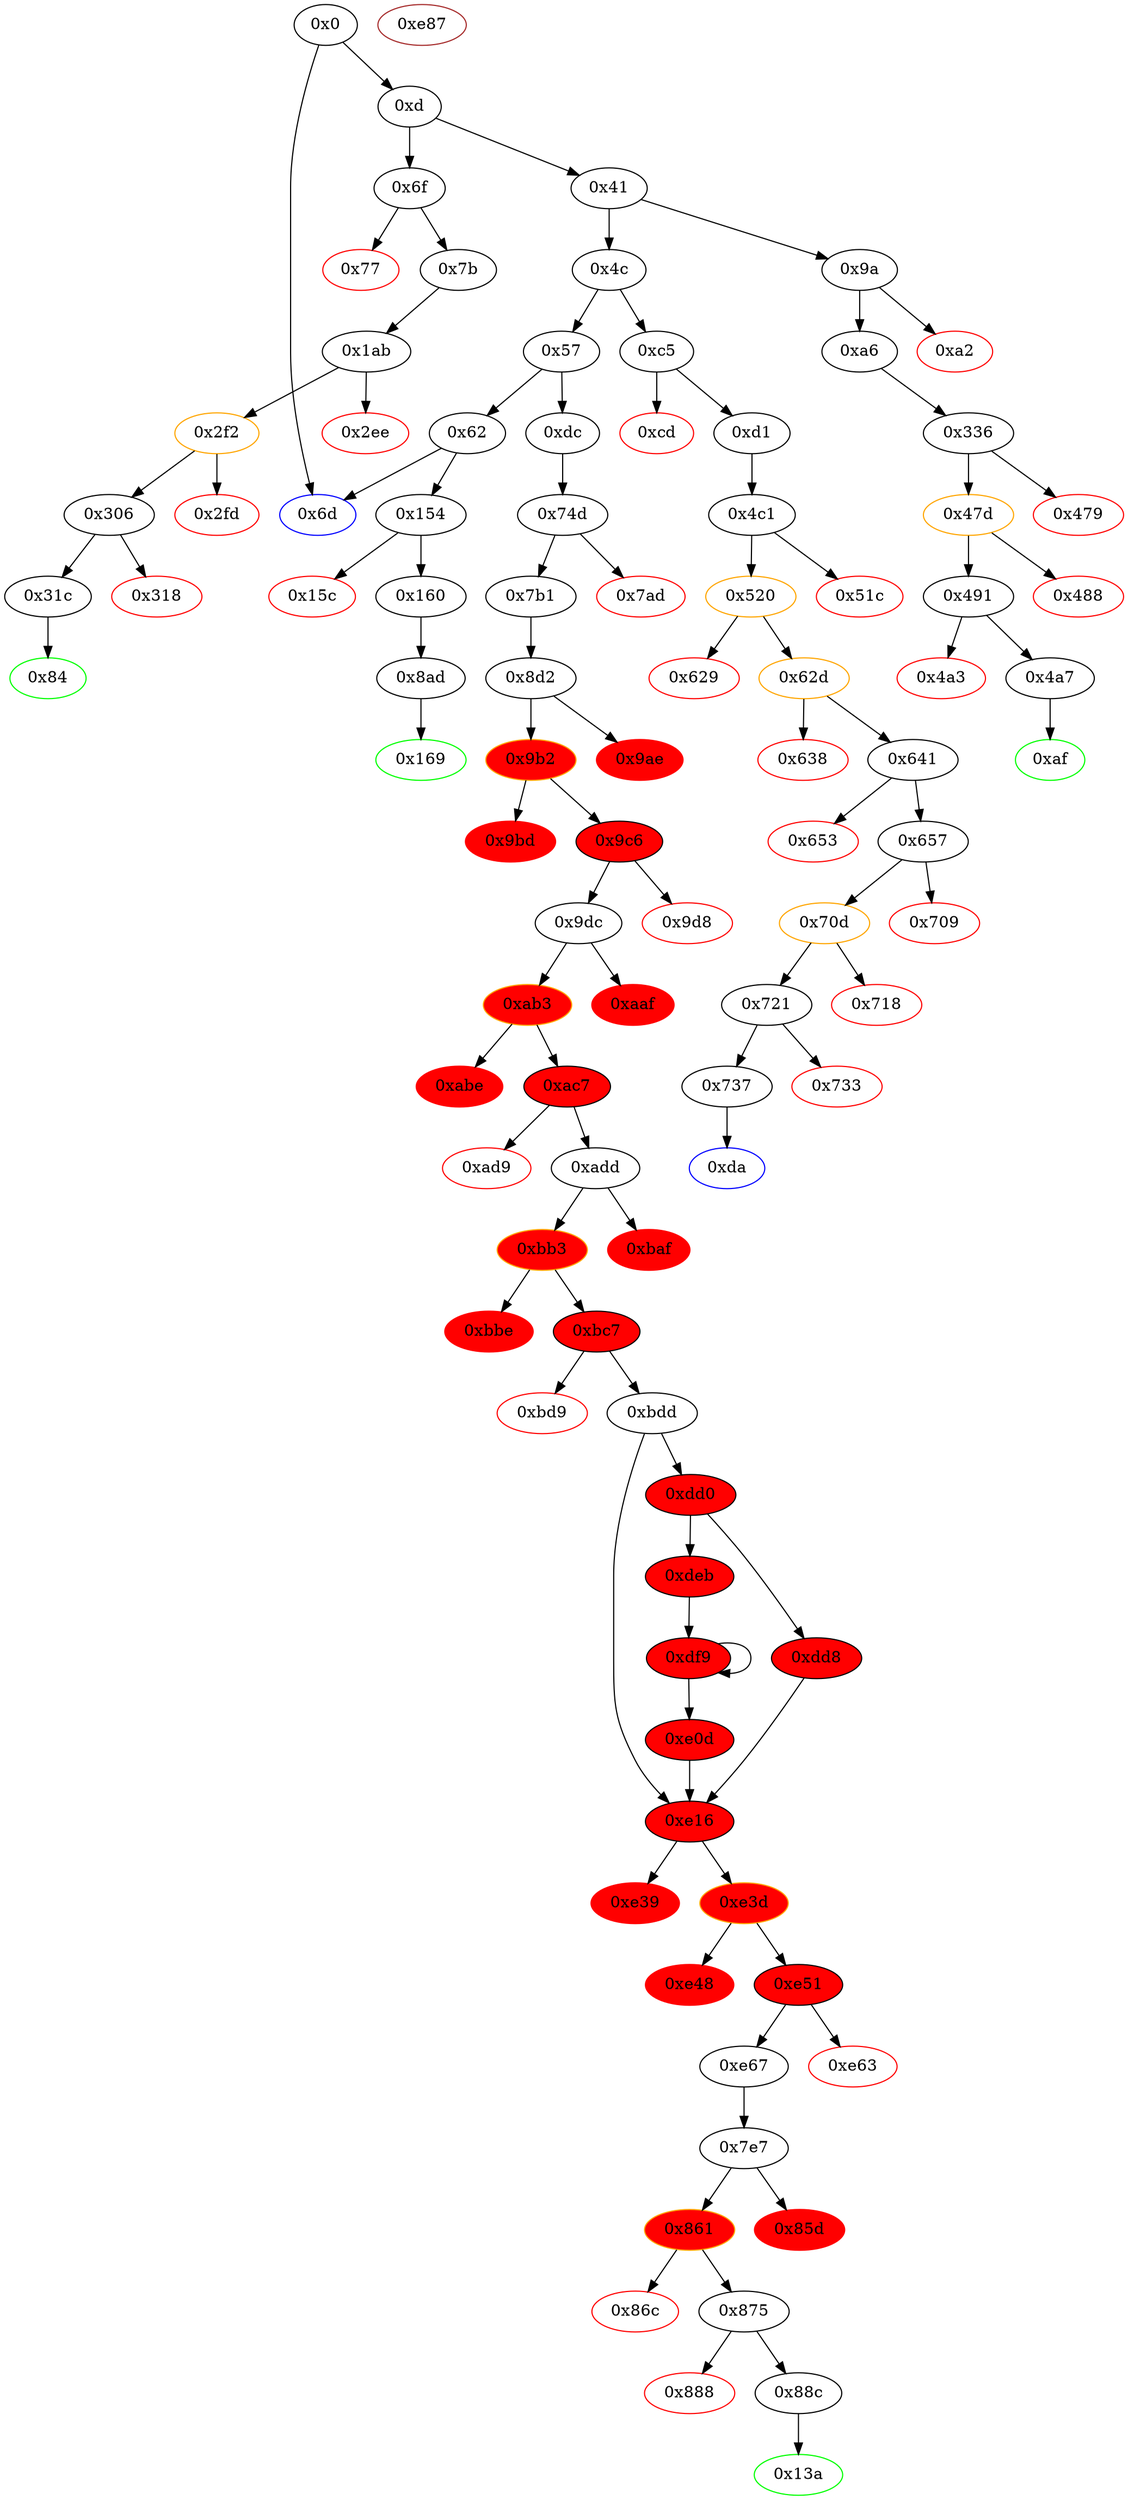 digraph "" {
"0xabe" [color=red, fillcolor=red, id="0xabe", style=filled, tooltip="Block 0xabe\n[0xabe:0xac6]\n---\nPredecessors: [0xab3]\nSuccessors: []\n---\n0xabe RETURNDATASIZE\n0xabf PUSH1 0x0\n0xac1 DUP1\n0xac2 RETURNDATACOPY\n0xac3 RETURNDATASIZE\n0xac4 PUSH1 0x0\n0xac6 REVERT\n---\n0xabe: V601 = RETURNDATASIZE\n0xabf: V602 = 0x0\n0xac2: RETURNDATACOPY 0x0 0x0 V601\n0xac3: V603 = RETURNDATASIZE\n0xac4: V604 = 0x0\n0xac6: REVERT 0x0 V603\n---\nEntry stack: [V11, 0x13a, V66, V71, V74, 0x0, V71, V71, V66, 0x0, 0x7e7, V440, V66, V74, V441, 0x0, 0x1, 0x0, V560, 0x95ea7b3, V585, V598]\nStack pops: 0\nStack additions: []\nExit stack: [V11, 0x13a, V66, V71, V74, 0x0, V71, V71, V66, 0x0, 0x7e7, V440, V66, V74, V441, 0x0, 0x1, 0x0, V560, 0x95ea7b3, V585, V598]\n\nDef sites:\nV11: {0xd.0x35}\n0x13a: {0xdc.0xdd}\nV66: {0xdc.0x100}\nV71: {0xdc.0x120}\nV74: {0xdc.0x12a}\n0x0: {0x74d.0x74e}\nV71: {0xdc.0x120}\nV71: {0xdc.0x120}\nV66: {0xdc.0x100}\n0x0: {0x74d.0x754}\n0x7e7: {0x7b1.0x7bb}\nV440: {0x7b1.0x7df}\nV66: {0xdc.0x100}\nV74: {0xdc.0x12a}\nV441: {0x7b1.0x7e2}\n0x0: {0x8d2.0x8d3}\n0x1: {0x8d2.0x8d8}\n0x0: {0x8d2.0x8d6}\nV560: {0x9dc.0xa05}\n0x95ea7b3: {0x9dc.0xa06}\nV585: {0x9dc.0xa95}\nV598: {0xab3.0xab7}\n"];
"0x861" [color=orange, fillcolor=red, id="0x861", style=filled, tooltip="Block 0x861\n[0x861:0x86b]\n---\nPredecessors: [0x7e7]\nSuccessors: [0x86c, 0x875]\n---\n0x861 JUMPDEST\n0x862 POP\n0x863 GAS\n0x864 CALL\n0x865 ISZERO\n0x866 DUP1\n0x867 ISZERO\n0x868 PUSH2 0x875\n0x86b JUMPI\n---\n0x861: JUMPDEST \n0x863: V469 = GAS\n0x864: V470 = CALL V469 V444 V819 V462 V463 V462 0x20\n0x865: V471 = ISZERO V470\n0x867: V472 = ISZERO V471\n0x868: V473 = 0x875\n0x86b: JUMPI 0x875 V472\n---\nEntry stack: [V11, 0x13a, V66, V71, V74, 0x0, V71, V71, V66, V819, V444, 0xf39b5b9b, V819, V459, 0x20, V462, V463, V462, V819, V444, V465]\nStack pops: 7\nStack additions: [V471]\nExit stack: [V11, 0x13a, V66, V71, V74, 0x0, V71, V71, V66, V819, V444, 0xf39b5b9b, V819, V459, V471]\n\nDef sites:\nV11: {0xd.0x35}\n0x13a: {0xdc.0xdd}\nV66: {0xdc.0x100}\nV71: {0xdc.0x120}\nV74: {0xdc.0x12a}\n0x0: {0x74d.0x74e}\nV71: {0xdc.0x120}\nV71: {0xdc.0x120}\nV66: {0xdc.0x100}\nV819: {0xe67.0xe6d}\nV444: {0x7e7.0x800}\n0xf39b5b9b: {0x7e7.0x801}\nV819: {0xe67.0xe6d}\nV459: {0x7e7.0x844}\n0x20: {0x7e7.0x849}\nV462: {0x7e7.0x84d}\nV463: {0x7e7.0x850}\nV462: {0x7e7.0x84d}\nV819: {0xe67.0xe6d}\nV444: {0x7e7.0x800}\nV465: {0x7e7.0x856}\n"];
"0x86c" [color=red, fillcolor=white, id="0x86c", style=filled, tooltip="Block 0x86c\n[0x86c:0x874]\n---\nPredecessors: [0x861]\nSuccessors: []\n---\n0x86c RETURNDATASIZE\n0x86d PUSH1 0x0\n0x86f DUP1\n0x870 RETURNDATACOPY\n0x871 RETURNDATASIZE\n0x872 PUSH1 0x0\n0x874 REVERT\n---\n0x86c: V474 = RETURNDATASIZE\n0x86d: V475 = 0x0\n0x870: RETURNDATACOPY 0x0 0x0 V474\n0x871: V476 = RETURNDATASIZE\n0x872: V477 = 0x0\n0x874: REVERT 0x0 V476\n---\nEntry stack: [V11, 0x13a, V66, V71, V74, 0x0, V71, V71, V66, V819, V444, 0xf39b5b9b, V819, V459, V471]\nStack pops: 0\nStack additions: []\nExit stack: [V11, 0x13a, V66, V71, V74, 0x0, V71, V71, V66, V819, V444, 0xf39b5b9b, V819, V459, V471]\n\nDef sites:\nV11: {0xd.0x35}\n0x13a: {0xdc.0xdd}\nV66: {0xdc.0x100}\nV71: {0xdc.0x120}\nV74: {0xdc.0x12a}\n0x0: {0x74d.0x74e}\nV71: {0xdc.0x120}\nV71: {0xdc.0x120}\nV66: {0xdc.0x100}\nV819: {0xe67.0xe6d}\nV444: {0x7e7.0x800}\n0xf39b5b9b: {0x7e7.0x801}\nV819: {0xe67.0xe6d}\nV459: {0x7e7.0x844}\nV471: {0x861.0x865}\n"];
"0xdeb" [fillcolor=red, id="0xdeb", style=filled, tooltip="Block 0xdeb\n[0xdeb:0xdf8]\n---\nPredecessors: [0xdd0]\nSuccessors: [0xdf9]\n---\n0xdeb JUMPDEST\n0xdec DUP3\n0xded ADD\n0xdee SWAP2\n0xdef SWAP1\n0xdf0 PUSH1 0x0\n0xdf2 MSTORE\n0xdf3 PUSH1 0x20\n0xdf5 PUSH1 0x0\n0xdf7 SHA3\n0xdf8 SWAP1\n---\n0xdeb: JUMPDEST \n0xded: V775 = ADD V751 V762\n0xdf0: V776 = 0x0\n0xdf2: M[0x0] = 0x3\n0xdf3: V777 = 0x20\n0xdf5: V778 = 0x0\n0xdf7: V779 = SHA3 0x0 0x20\n---\nEntry stack: [V11, 0x13a, V66, V71, V74, 0x0, V71, V71, V66, 0x0, 0x7e7, V440, V66, V74, V441, 0x0, 0x1, 0x0, V682, 0x29589f61, V691, V74, 0xeeeeeeeeeeeeeeeeeeeeeeeeeeeeeeeeeeeeeeee, V693, 0x13726987666190aeec798abe93f11d65ee7f340000000000000000, 0x0, 0x4, 0x3, V705, V735, V751, 0x3, V762]\nStack pops: 3\nStack additions: [V775, V779, S2]\nExit stack: [V11, 0x13a, V66, V71, V74, 0x0, V71, V71, V66, 0x0, 0x7e7, V440, V66, V74, V441, 0x0, 0x1, 0x0, V682, 0x29589f61, V691, V74, 0xeeeeeeeeeeeeeeeeeeeeeeeeeeeeeeeeeeeeeeee, V693, 0x13726987666190aeec798abe93f11d65ee7f340000000000000000, 0x0, 0x4, 0x3, V705, V735, V775, V779, V751]\n\nDef sites:\nV11: {0xd.0x35}\n0x13a: {0xdc.0xdd}\nV66: {0xdc.0x100}\nV71: {0xdc.0x120}\nV74: {0xdc.0x12a}\n0x0: {0x74d.0x74e}\nV71: {0xdc.0x120}\nV71: {0xdc.0x120}\nV66: {0xdc.0x100}\n0x0: {0x74d.0x754}\n0x7e7: {0x7b1.0x7bb}\nV440: {0x7b1.0x7df}\nV66: {0xdc.0x100}\nV74: {0xdc.0x12a}\nV441: {0x7b1.0x7e2}\n0x0: {0x8d2.0x8d3}\n0x1: {0x8d2.0x8d8}\n0x0: {0x8d2.0x8d6}\nV682: {0xbdd.0xc27}\n0x29589f61: {0xbdd.0xc28}\nV691: {0xbdd.0xc4f}\nV74: {0xdc.0x12a}\n0xeeeeeeeeeeeeeeeeeeeeeeeeeeeeeeeeeeeeeeee: {0xbdd.0xc51}\nV693: {0xbdd.0xc66}\n0x13726987666190aeec798abe93f11d65ee7f340000000000000000: {0xbdd.0xc67}\n0x0: {0xbdd.0xc83}\n0x4: {0xbdd.0xc85}\n0x3: {0xbdd.0xc87}\nV705: {0xbdd.0xcb6}\nV735: {0xbdd.0xd91}\nV751: {0xbdd.0xdb4}\n0x3: {0xbdd.0xc87}\nV762: {0xbdd.0xdc9}\n"];
"0x13a" [color=green, fillcolor=white, id="0x13a", style=filled, tooltip="Block 0x13a\n[0x13a:0x153]\n---\nPredecessors: [0x88c]\nSuccessors: []\n---\n0x13a JUMPDEST\n0x13b PUSH1 0x40\n0x13d MLOAD\n0x13e DUP1\n0x13f DUP3\n0x140 ISZERO\n0x141 ISZERO\n0x142 ISZERO\n0x143 ISZERO\n0x144 DUP2\n0x145 MSTORE\n0x146 PUSH1 0x20\n0x148 ADD\n0x149 SWAP2\n0x14a POP\n0x14b POP\n0x14c PUSH1 0x40\n0x14e MLOAD\n0x14f DUP1\n0x150 SWAP2\n0x151 SUB\n0x152 SWAP1\n0x153 RETURN\n---\n0x13a: JUMPDEST \n0x13b: V78 = 0x40\n0x13d: V79 = M[0x40]\n0x140: V80 = ISZERO 0x1\n0x141: V81 = ISZERO 0x0\n0x142: V82 = ISZERO 0x1\n0x143: V83 = ISZERO 0x0\n0x145: M[V79] = 0x1\n0x146: V84 = 0x20\n0x148: V85 = ADD 0x20 V79\n0x14c: V86 = 0x40\n0x14e: V87 = M[0x40]\n0x151: V88 = SUB V85 V87\n0x153: RETURN V87 V88\n---\nEntry stack: [V11, 0x1]\nStack pops: 1\nStack additions: []\nExit stack: [V11]\n\nDef sites:\nV11: {0xd.0x35}\n0x1: {0x88c.0x89f}\n"];
"0x6d" [color=blue, fillcolor=white, id="0x6d", style=filled, tooltip="Block 0x6d\n[0x6d:0x6e]\n---\nPredecessors: [0x0, 0x62]\nSuccessors: []\n---\n0x6d JUMPDEST\n0x6e STOP\n---\n0x6d: JUMPDEST \n0x6e: STOP \n---\nEntry stack: [V11]\nStack pops: 0\nStack additions: []\nExit stack: [V11]\n\nDef sites:\nV11: {0xd.0x35}\n"];
"0xe67" [fillcolor=white, id="0xe67", style=filled, tooltip="Block 0xe67\n[0xe67:0xe86]\n---\nPredecessors: [0xe51]\nSuccessors: [0x7e7]\n---\n0xe67 JUMPDEST\n0xe68 DUP2\n0xe69 ADD\n0xe6a SWAP1\n0xe6b DUP1\n0xe6c DUP1\n0xe6d MLOAD\n0xe6e SWAP1\n0xe6f PUSH1 0x20\n0xe71 ADD\n0xe72 SWAP1\n0xe73 SWAP3\n0xe74 SWAP2\n0xe75 SWAP1\n0xe76 POP\n0xe77 POP\n0xe78 POP\n0xe79 SWAP1\n0xe7a POP\n0xe7b DUP1\n0xe7c SWAP3\n0xe7d POP\n0xe7e POP\n0xe7f POP\n0xe80 SWAP5\n0xe81 SWAP4\n0xe82 POP\n0xe83 POP\n0xe84 POP\n0xe85 POP\n0xe86 JUMP\n---\n0xe67: JUMPDEST \n0xe69: V818 = ADD V811 V812\n0xe6d: V819 = M[V811]\n0xe6f: V820 = 0x20\n0xe71: V821 = ADD 0x20 V811\n0xe86: JUMP 0x7e7\n---\nEntry stack: [V11, 0x13a, V66, V71, V74, 0x0, V71, V71, V66, 0x0, 0x7e7, V440, V66, V74, V441, 0x0, 0x1, 0x0, V811, V812]\nStack pops: 10\nStack additions: [V819]\nExit stack: [V11, 0x13a, V66, V71, V74, 0x0, V71, V71, V66, 0x0, V819]\n\nDef sites:\nV11: {0xd.0x35}\n0x13a: {0xdc.0xdd}\nV66: {0xdc.0x100}\nV71: {0xdc.0x120}\nV74: {0xdc.0x12a}\n0x0: {0x74d.0x74e}\nV71: {0xdc.0x120}\nV71: {0xdc.0x120}\nV66: {0xdc.0x100}\n0x0: {0x74d.0x754}\n0x7e7: {0x7b1.0x7bb}\nV440: {0x7b1.0x7df}\nV66: {0xdc.0x100}\nV74: {0xdc.0x12a}\nV441: {0x7b1.0x7e2}\n0x0: {0x8d2.0x8d3}\n0x1: {0x8d2.0x8d8}\n0x0: {0x8d2.0x8d6}\nV811: {0xe51.0xe58}\nV812: {0xe51.0xe59}\n"];
"0x0" [fillcolor=white, id="0x0", style=filled, tooltip="Block 0x0\n[0x0:0xc]\n---\nPredecessors: []\nSuccessors: [0xd, 0x6d]\n---\n0x0 PUSH1 0x80\n0x2 PUSH1 0x40\n0x4 MSTORE\n0x5 PUSH1 0x4\n0x7 CALLDATASIZE\n0x8 LT\n0x9 PUSH2 0x6d\n0xc JUMPI\n---\n0x0: V0 = 0x80\n0x2: V1 = 0x40\n0x4: M[0x40] = 0x80\n0x5: V2 = 0x4\n0x7: V3 = CALLDATASIZE\n0x8: V4 = LT V3 0x4\n0x9: V5 = 0x6d\n0xc: JUMPI 0x6d V4\n---\nEntry stack: []\nStack pops: 0\nStack additions: []\nExit stack: []\n\nDef sites:\n"];
"0x336" [fillcolor=white, id="0x336", style=filled, tooltip="Block 0x336\n[0x336:0x478]\n---\nPredecessors: [0xa6]\nSuccessors: [0x479, 0x47d]\n---\n0x336 JUMPDEST\n0x337 PUSH1 0x0\n0x339 DUP1\n0x33a PUSH1 0x1\n0x33c PUSH1 0x0\n0x33e SWAP1\n0x33f SLOAD\n0x340 SWAP1\n0x341 PUSH2 0x100\n0x344 EXP\n0x345 SWAP1\n0x346 DIV\n0x347 PUSH20 0xffffffffffffffffffffffffffffffffffffffff\n0x35c AND\n0x35d PUSH20 0xffffffffffffffffffffffffffffffffffffffff\n0x372 AND\n0x373 PUSH4 0x667e9394\n0x378 PUSH8 0xde0b6b3a7640000\n0x381 PUSH1 0x40\n0x383 MLOAD\n0x384 DUP3\n0x385 PUSH4 0xffffffff\n0x38a AND\n0x38b PUSH29 0x100000000000000000000000000000000000000000000000000000000\n0x3a9 MUL\n0x3aa DUP2\n0x3ab MSTORE\n0x3ac PUSH1 0x4\n0x3ae ADD\n0x3af DUP1\n0x3b0 DUP1\n0x3b1 PUSH1 0x20\n0x3b3 ADD\n0x3b4 DUP1\n0x3b5 PUSH1 0x20\n0x3b7 ADD\n0x3b8 DUP1\n0x3b9 PUSH1 0x20\n0x3bb ADD\n0x3bc DUP6\n0x3bd DUP2\n0x3be MSTORE\n0x3bf PUSH1 0x20\n0x3c1 ADD\n0x3c2 DUP5\n0x3c3 DUP2\n0x3c4 SUB\n0x3c5 DUP5\n0x3c6 MSTORE\n0x3c7 PUSH1 0x3\n0x3c9 DUP2\n0x3ca MSTORE\n0x3cb PUSH1 0x20\n0x3cd ADD\n0x3ce DUP1\n0x3cf PUSH32 0x4554480000000000000000000000000000000000000000000000000000000000\n0x3f0 DUP2\n0x3f1 MSTORE\n0x3f2 POP\n0x3f3 PUSH1 0x20\n0x3f5 ADD\n0x3f6 DUP5\n0x3f7 DUP2\n0x3f8 SUB\n0x3f9 DUP4\n0x3fa MSTORE\n0x3fb PUSH1 0x3\n0x3fd DUP2\n0x3fe MSTORE\n0x3ff PUSH1 0x20\n0x401 ADD\n0x402 DUP1\n0x403 PUSH32 0x5341490000000000000000000000000000000000000000000000000000000000\n0x424 DUP2\n0x425 MSTORE\n0x426 POP\n0x427 PUSH1 0x20\n0x429 ADD\n0x42a DUP5\n0x42b DUP2\n0x42c SUB\n0x42d DUP3\n0x42e MSTORE\n0x42f PUSH1 0x13\n0x431 DUP2\n0x432 MSTORE\n0x433 PUSH1 0x20\n0x435 ADD\n0x436 DUP1\n0x437 PUSH32 0x53454c4c2d4b594245522d45584348414e474500000000000000000000000000\n0x458 DUP2\n0x459 MSTORE\n0x45a POP\n0x45b PUSH1 0x20\n0x45d ADD\n0x45e SWAP5\n0x45f POP\n0x460 POP\n0x461 POP\n0x462 POP\n0x463 POP\n0x464 PUSH1 0x20\n0x466 PUSH1 0x40\n0x468 MLOAD\n0x469 DUP1\n0x46a DUP4\n0x46b SUB\n0x46c DUP2\n0x46d PUSH1 0x0\n0x46f DUP8\n0x470 DUP1\n0x471 EXTCODESIZE\n0x472 ISZERO\n0x473 DUP1\n0x474 ISZERO\n0x475 PUSH2 0x47d\n0x478 JUMPI\n---\n0x336: JUMPDEST \n0x337: V187 = 0x0\n0x33a: V188 = 0x1\n0x33c: V189 = 0x0\n0x33f: V190 = S[0x1]\n0x341: V191 = 0x100\n0x344: V192 = EXP 0x100 0x0\n0x346: V193 = DIV V190 0x1\n0x347: V194 = 0xffffffffffffffffffffffffffffffffffffffff\n0x35c: V195 = AND 0xffffffffffffffffffffffffffffffffffffffff V193\n0x35d: V196 = 0xffffffffffffffffffffffffffffffffffffffff\n0x372: V197 = AND 0xffffffffffffffffffffffffffffffffffffffff V195\n0x373: V198 = 0x667e9394\n0x378: V199 = 0xde0b6b3a7640000\n0x381: V200 = 0x40\n0x383: V201 = M[0x40]\n0x385: V202 = 0xffffffff\n0x38a: V203 = AND 0xffffffff 0x667e9394\n0x38b: V204 = 0x100000000000000000000000000000000000000000000000000000000\n0x3a9: V205 = MUL 0x100000000000000000000000000000000000000000000000000000000 0x667e9394\n0x3ab: M[V201] = 0x667e939400000000000000000000000000000000000000000000000000000000\n0x3ac: V206 = 0x4\n0x3ae: V207 = ADD 0x4 V201\n0x3b1: V208 = 0x20\n0x3b3: V209 = ADD 0x20 V207\n0x3b5: V210 = 0x20\n0x3b7: V211 = ADD 0x20 V209\n0x3b9: V212 = 0x20\n0x3bb: V213 = ADD 0x20 V211\n0x3be: M[V213] = 0xde0b6b3a7640000\n0x3bf: V214 = 0x20\n0x3c1: V215 = ADD 0x20 V213\n0x3c4: V216 = SUB V215 V207\n0x3c6: M[V207] = V216\n0x3c7: V217 = 0x3\n0x3ca: M[V215] = 0x3\n0x3cb: V218 = 0x20\n0x3cd: V219 = ADD 0x20 V215\n0x3cf: V220 = 0x4554480000000000000000000000000000000000000000000000000000000000\n0x3f1: M[V219] = 0x4554480000000000000000000000000000000000000000000000000000000000\n0x3f3: V221 = 0x20\n0x3f5: V222 = ADD 0x20 V219\n0x3f8: V223 = SUB V222 V207\n0x3fa: M[V209] = V223\n0x3fb: V224 = 0x3\n0x3fe: M[V222] = 0x3\n0x3ff: V225 = 0x20\n0x401: V226 = ADD 0x20 V222\n0x403: V227 = 0x5341490000000000000000000000000000000000000000000000000000000000\n0x425: M[V226] = 0x5341490000000000000000000000000000000000000000000000000000000000\n0x427: V228 = 0x20\n0x429: V229 = ADD 0x20 V226\n0x42c: V230 = SUB V229 V207\n0x42e: M[V211] = V230\n0x42f: V231 = 0x13\n0x432: M[V229] = 0x13\n0x433: V232 = 0x20\n0x435: V233 = ADD 0x20 V229\n0x437: V234 = 0x53454c4c2d4b594245522d45584348414e474500000000000000000000000000\n0x459: M[V233] = 0x53454c4c2d4b594245522d45584348414e474500000000000000000000000000\n0x45b: V235 = 0x20\n0x45d: V236 = ADD 0x20 V233\n0x464: V237 = 0x20\n0x466: V238 = 0x40\n0x468: V239 = M[0x40]\n0x46b: V240 = SUB V236 V239\n0x46d: V241 = 0x0\n0x471: V242 = EXTCODESIZE V197\n0x472: V243 = ISZERO V242\n0x474: V244 = ISZERO V243\n0x475: V245 = 0x47d\n0x478: JUMPI 0x47d V244\n---\nEntry stack: [V11, 0xaf]\nStack pops: 0\nStack additions: [0x0, 0x0, V197, 0x667e9394, V236, 0x20, V239, V240, V239, 0x0, V197, V243]\nExit stack: [V11, 0xaf, 0x0, 0x0, V197, 0x667e9394, V236, 0x20, V239, V240, V239, 0x0, V197, V243]\n\nDef sites:\nV11: {0xd.0x35}\n0xaf: {0xa6.0xa8}\n"];
"0x2ee" [color=red, fillcolor=white, id="0x2ee", style=filled, tooltip="Block 0x2ee\n[0x2ee:0x2f1]\n---\nPredecessors: [0x1ab]\nSuccessors: []\n---\n0x2ee PUSH1 0x0\n0x2f0 DUP1\n0x2f1 REVERT\n---\n0x2ee: V165 = 0x0\n0x2f1: REVERT 0x0 0x0\n---\nEntry stack: [V11, 0x84, 0x0, 0x0, V116, 0x667e9394, V155, 0x20, V158, V159, V158, 0x0, V116, V162]\nStack pops: 0\nStack additions: []\nExit stack: [V11, 0x84, 0x0, 0x0, V116, 0x667e9394, V155, 0x20, V158, V159, V158, 0x0, V116, V162]\n\nDef sites:\nV11: {0xd.0x35}\n0x84: {0x7b.0x7d}\n0x0: {0x1ab.0x1ac}\n0x0: {0x1ab.0x1ac}\nV116: {0x1ab.0x1e7}\n0x667e9394: {0x1ab.0x1e8}\nV155: {0x1ab.0x2d2}\n0x20: {0x1ab.0x2d9}\nV158: {0x1ab.0x2dd}\nV159: {0x1ab.0x2e0}\nV158: {0x1ab.0x2dd}\n0x0: {0x1ab.0x2e2}\nV116: {0x1ab.0x1e7}\nV162: {0x1ab.0x2e7}\n"];
"0x721" [fillcolor=white, id="0x721", style=filled, tooltip="Block 0x721\n[0x721:0x732]\n---\nPredecessors: [0x70d]\nSuccessors: [0x733, 0x737]\n---\n0x721 JUMPDEST\n0x722 POP\n0x723 POP\n0x724 POP\n0x725 POP\n0x726 PUSH1 0x40\n0x728 MLOAD\n0x729 RETURNDATASIZE\n0x72a PUSH1 0x20\n0x72c DUP2\n0x72d LT\n0x72e ISZERO\n0x72f PUSH2 0x737\n0x732 JUMPI\n---\n0x721: JUMPDEST \n0x726: V400 = 0x40\n0x728: V401 = M[0x40]\n0x729: V402 = RETURNDATASIZE\n0x72a: V403 = 0x20\n0x72d: V404 = LT V402 0x20\n0x72e: V405 = ISZERO V404\n0x72f: V406 = 0x737\n0x732: JUMPI 0x737 V405\n---\nEntry stack: [V11, 0xda, V311, V358, V362, 0xa9059cbb, V380, V393]\nStack pops: 4\nStack additions: [V401, V402]\nExit stack: [V11, 0xda, V311, V358, V401, V402]\n\nDef sites:\nV11: {0xd.0x35}\n0xda: {0xd1.0xd3}\nV311: {0x520.0x590}\nV358: {0x657.0x65d}\nV362: {0x657.0x681}\n0xa9059cbb: {0x657.0x682}\nV380: {0x657.0x6ef}\nV393: {0x70d.0x711}\n"];
"0x15c" [color=red, fillcolor=white, id="0x15c", style=filled, tooltip="Block 0x15c\n[0x15c:0x15f]\n---\nPredecessors: [0x154]\nSuccessors: []\n---\n0x15c PUSH1 0x0\n0x15e DUP1\n0x15f REVERT\n---\n0x15c: V92 = 0x0\n0x15f: REVERT 0x0 0x0\n---\nEntry stack: [V11, V89]\nStack pops: 0\nStack additions: []\nExit stack: [V11, V89]\n\nDef sites:\nV11: {0xd.0x35}\nV89: {0x154.0x155}\n"];
"0xe0d" [fillcolor=red, id="0xe0d", style=filled, tooltip="Block 0xe0d\n[0xe0d:0xe15]\n---\nPredecessors: [0xdf9]\nSuccessors: [0xe16]\n---\n0xe0d DUP3\n0xe0e SWAP1\n0xe0f SUB\n0xe10 PUSH1 0x1f\n0xe12 AND\n0xe13 DUP3\n0xe14 ADD\n0xe15 SWAP2\n---\n0xe0f: V787 = SUB V784 V775\n0xe10: V788 = 0x1f\n0xe12: V789 = AND 0x1f V787\n0xe14: V790 = ADD V775 V789\n---\nEntry stack: [V11, 0x13a, V66, V71, V74, 0x0, V71, V71, V66, 0x0, 0x7e7, V440, V66, V74, V441, 0x0, 0x1, 0x0, V682, 0x29589f61, V691, V74, 0xeeeeeeeeeeeeeeeeeeeeeeeeeeeeeeeeeeeeeeee, V693, 0x13726987666190aeec798abe93f11d65ee7f340000000000000000, 0x0, 0x4, 0x3, V705, V735, V775, V782, V784]\nStack pops: 3\nStack additions: [V790, S1, S2]\nExit stack: [V11, 0x13a, V66, V71, V74, 0x0, V71, V71, V66, 0x0, 0x7e7, V440, V66, V74, V441, 0x0, 0x1, 0x0, V682, 0x29589f61, V691, V74, 0xeeeeeeeeeeeeeeeeeeeeeeeeeeeeeeeeeeeeeeee, V693, 0x13726987666190aeec798abe93f11d65ee7f340000000000000000, 0x0, 0x4, 0x3, V705, V735, V790, V782, V775]\n\nDef sites:\nV11: {0xd.0x35}\n0x13a: {0xdc.0xdd}\nV66: {0xdc.0x100}\nV71: {0xdc.0x120}\nV74: {0xdc.0x12a}\n0x0: {0x74d.0x74e}\nV71: {0xdc.0x120}\nV71: {0xdc.0x120}\nV66: {0xdc.0x100}\n0x0: {0x74d.0x754}\n0x7e7: {0x7b1.0x7bb}\nV440: {0x7b1.0x7df}\nV66: {0xdc.0x100}\nV74: {0xdc.0x12a}\nV441: {0x7b1.0x7e2}\n0x0: {0x8d2.0x8d3}\n0x1: {0x8d2.0x8d8}\n0x0: {0x8d2.0x8d6}\nV682: {0xbdd.0xc27}\n0x29589f61: {0xbdd.0xc28}\nV691: {0xbdd.0xc4f}\nV74: {0xdc.0x12a}\n0xeeeeeeeeeeeeeeeeeeeeeeeeeeeeeeeeeeeeeeee: {0xbdd.0xc51}\nV693: {0xbdd.0xc66}\n0x13726987666190aeec798abe93f11d65ee7f340000000000000000: {0xbdd.0xc67}\n0x0: {0xbdd.0xc83}\n0x4: {0xbdd.0xc85}\n0x3: {0xbdd.0xc87}\nV705: {0xbdd.0xcb6}\nV735: {0xbdd.0xd91}\nV775: {0xdeb.0xded}\nV782: {0xdf9.0xe01}\nV784: {0xdf9.0xe05}\n"];
"0xdc" [fillcolor=white, id="0xdc", style=filled, tooltip="Block 0xdc\n[0xdc:0x139]\n---\nPredecessors: [0x57]\nSuccessors: [0x74d]\n---\n0xdc JUMPDEST\n0xdd PUSH2 0x13a\n0xe0 PUSH1 0x4\n0xe2 DUP1\n0xe3 CALLDATASIZE\n0xe4 SUB\n0xe5 DUP2\n0xe6 ADD\n0xe7 SWAP1\n0xe8 DUP1\n0xe9 DUP1\n0xea CALLDATALOAD\n0xeb PUSH20 0xffffffffffffffffffffffffffffffffffffffff\n0x100 AND\n0x101 SWAP1\n0x102 PUSH1 0x20\n0x104 ADD\n0x105 SWAP1\n0x106 SWAP3\n0x107 SWAP2\n0x108 SWAP1\n0x109 DUP1\n0x10a CALLDATALOAD\n0x10b PUSH20 0xffffffffffffffffffffffffffffffffffffffff\n0x120 AND\n0x121 SWAP1\n0x122 PUSH1 0x20\n0x124 ADD\n0x125 SWAP1\n0x126 SWAP3\n0x127 SWAP2\n0x128 SWAP1\n0x129 DUP1\n0x12a CALLDATALOAD\n0x12b SWAP1\n0x12c PUSH1 0x20\n0x12e ADD\n0x12f SWAP1\n0x130 SWAP3\n0x131 SWAP2\n0x132 SWAP1\n0x133 POP\n0x134 POP\n0x135 POP\n0x136 PUSH2 0x74d\n0x139 JUMP\n---\n0xdc: JUMPDEST \n0xdd: V59 = 0x13a\n0xe0: V60 = 0x4\n0xe3: V61 = CALLDATASIZE\n0xe4: V62 = SUB V61 0x4\n0xe6: V63 = ADD 0x4 V62\n0xea: V64 = CALLDATALOAD 0x4\n0xeb: V65 = 0xffffffffffffffffffffffffffffffffffffffff\n0x100: V66 = AND 0xffffffffffffffffffffffffffffffffffffffff V64\n0x102: V67 = 0x20\n0x104: V68 = ADD 0x20 0x4\n0x10a: V69 = CALLDATALOAD 0x24\n0x10b: V70 = 0xffffffffffffffffffffffffffffffffffffffff\n0x120: V71 = AND 0xffffffffffffffffffffffffffffffffffffffff V69\n0x122: V72 = 0x20\n0x124: V73 = ADD 0x20 0x24\n0x12a: V74 = CALLDATALOAD 0x44\n0x12c: V75 = 0x20\n0x12e: V76 = ADD 0x20 0x44\n0x136: V77 = 0x74d\n0x139: JUMP 0x74d\n---\nEntry stack: [V11]\nStack pops: 0\nStack additions: [0x13a, V66, V71, V74]\nExit stack: [V11, 0x13a, V66, V71, V74]\n\nDef sites:\nV11: {0xd.0x35}\n"];
"0x62d" [color=orange, fillcolor=white, id="0x62d", style=filled, tooltip="Block 0x62d\n[0x62d:0x637]\n---\nPredecessors: [0x520]\nSuccessors: [0x638, 0x641]\n---\n0x62d JUMPDEST\n0x62e POP\n0x62f GAS\n0x630 CALL\n0x631 ISZERO\n0x632 DUP1\n0x633 ISZERO\n0x634 PUSH2 0x641\n0x637 JUMPI\n---\n0x62d: JUMPDEST \n0x62f: V340 = GAS\n0x630: V341 = CALL V340 V313 0x0 V332 V333 V332 0x20\n0x631: V342 = ISZERO V341\n0x633: V343 = ISZERO V342\n0x634: V344 = 0x641\n0x637: JUMPI 0x641 V343\n---\nEntry stack: [V11, 0xda, V311, 0x0, V313, 0x70a08231, V329, 0x20, V332, V333, V332, 0x0, V313, V336]\nStack pops: 7\nStack additions: [V342]\nExit stack: [V11, 0xda, V311, 0x0, V313, 0x70a08231, V329, V342]\n\nDef sites:\nV11: {0xd.0x35}\n0xda: {0xd1.0xd3}\nV311: {0x520.0x590}\n0x0: {0x4c1.0x4c2}\nV313: {0x520.0x5a9}\n0x70a08231: {0x520.0x5aa}\nV329: {0x520.0x610}\n0x20: {0x520.0x614}\nV332: {0x520.0x618}\nV333: {0x520.0x61b}\nV332: {0x520.0x618}\n0x0: {0x520.0x61d}\nV313: {0x520.0x5a9}\nV336: {0x520.0x622}\n"];
"0x77" [color=red, fillcolor=white, id="0x77", style=filled, tooltip="Block 0x77\n[0x77:0x7a]\n---\nPredecessors: [0x6f]\nSuccessors: []\n---\n0x77 PUSH1 0x0\n0x79 DUP1\n0x7a REVERT\n---\n0x77: V30 = 0x0\n0x7a: REVERT 0x0 0x0\n---\nEntry stack: [V11, V27]\nStack pops: 0\nStack additions: []\nExit stack: [V11, V27]\n\nDef sites:\nV11: {0xd.0x35}\nV27: {0x6f.0x70}\n"];
"0x84" [color=green, fillcolor=white, id="0x84", style=filled, tooltip="Block 0x84\n[0x84:0x99]\n---\nPredecessors: [0x31c]\nSuccessors: []\n---\n0x84 JUMPDEST\n0x85 PUSH1 0x40\n0x87 MLOAD\n0x88 DUP1\n0x89 DUP3\n0x8a DUP2\n0x8b MSTORE\n0x8c PUSH1 0x20\n0x8e ADD\n0x8f SWAP2\n0x90 POP\n0x91 POP\n0x92 PUSH1 0x40\n0x94 MLOAD\n0x95 DUP1\n0x96 SWAP2\n0x97 SUB\n0x98 SWAP1\n0x99 RETURN\n---\n0x84: JUMPDEST \n0x85: V33 = 0x40\n0x87: V34 = M[0x40]\n0x8b: M[V34] = V184\n0x8c: V35 = 0x20\n0x8e: V36 = ADD 0x20 V34\n0x92: V37 = 0x40\n0x94: V38 = M[0x40]\n0x97: V39 = SUB V36 V38\n0x99: RETURN V38 V39\n---\nEntry stack: [V11, V184]\nStack pops: 1\nStack additions: []\nExit stack: [V11]\n\nDef sites:\nV11: {0xd.0x35}\nV184: {0x31c.0x322}\n"];
"0x74d" [fillcolor=white, id="0x74d", style=filled, tooltip="Block 0x74d\n[0x74d:0x7ac]\n---\nPredecessors: [0xdc]\nSuccessors: [0x7ad, 0x7b1]\n---\n0x74d JUMPDEST\n0x74e PUSH1 0x0\n0x750 DUP1\n0x751 PUSH1 0x0\n0x753 DUP1\n0x754 PUSH1 0x0\n0x756 PUSH1 0x4\n0x758 PUSH1 0x0\n0x75a SWAP1\n0x75b SLOAD\n0x75c SWAP1\n0x75d PUSH2 0x100\n0x760 EXP\n0x761 SWAP1\n0x762 DIV\n0x763 PUSH20 0xffffffffffffffffffffffffffffffffffffffff\n0x778 AND\n0x779 PUSH20 0xffffffffffffffffffffffffffffffffffffffff\n0x78e AND\n0x78f CALLER\n0x790 PUSH20 0xffffffffffffffffffffffffffffffffffffffff\n0x7a5 AND\n0x7a6 EQ\n0x7a7 ISZERO\n0x7a8 ISZERO\n0x7a9 PUSH2 0x7b1\n0x7ac JUMPI\n---\n0x74d: JUMPDEST \n0x74e: V412 = 0x0\n0x751: V413 = 0x0\n0x754: V414 = 0x0\n0x756: V415 = 0x4\n0x758: V416 = 0x0\n0x75b: V417 = S[0x4]\n0x75d: V418 = 0x100\n0x760: V419 = EXP 0x100 0x0\n0x762: V420 = DIV V417 0x1\n0x763: V421 = 0xffffffffffffffffffffffffffffffffffffffff\n0x778: V422 = AND 0xffffffffffffffffffffffffffffffffffffffff V420\n0x779: V423 = 0xffffffffffffffffffffffffffffffffffffffff\n0x78e: V424 = AND 0xffffffffffffffffffffffffffffffffffffffff V422\n0x78f: V425 = CALLER\n0x790: V426 = 0xffffffffffffffffffffffffffffffffffffffff\n0x7a5: V427 = AND 0xffffffffffffffffffffffffffffffffffffffff V425\n0x7a6: V428 = EQ V427 V424\n0x7a7: V429 = ISZERO V428\n0x7a8: V430 = ISZERO V429\n0x7a9: V431 = 0x7b1\n0x7ac: JUMPI 0x7b1 V430\n---\nEntry stack: [V11, 0x13a, V66, V71, V74]\nStack pops: 0\nStack additions: [0x0, 0x0, 0x0, 0x0, 0x0]\nExit stack: [V11, 0x13a, V66, V71, V74, 0x0, 0x0, 0x0, 0x0, 0x0]\n\nDef sites:\nV11: {0xd.0x35}\n0x13a: {0xdc.0xdd}\nV66: {0xdc.0x100}\nV71: {0xdc.0x120}\nV74: {0xdc.0x12a}\n"];
"0xe16" [fillcolor=red, id="0xe16", style=filled, tooltip="Block 0xe16\n[0xe16:0xe38]\n---\nPredecessors: [0xbdd, 0xdd8, 0xe0d]\nSuccessors: [0xe39, 0xe3d]\n---\n0xe16 JUMPDEST\n0xe17 POP\n0xe18 POP\n0xe19 SWAP10\n0xe1a POP\n0xe1b POP\n0xe1c POP\n0xe1d POP\n0xe1e POP\n0xe1f POP\n0xe20 POP\n0xe21 POP\n0xe22 POP\n0xe23 POP\n0xe24 PUSH1 0x20\n0xe26 PUSH1 0x40\n0xe28 MLOAD\n0xe29 DUP1\n0xe2a DUP4\n0xe2b SUB\n0xe2c DUP2\n0xe2d PUSH1 0x0\n0xe2f DUP8\n0xe30 DUP1\n0xe31 EXTCODESIZE\n0xe32 ISZERO\n0xe33 DUP1\n0xe34 ISZERO\n0xe35 PUSH2 0xe3d\n0xe38 JUMPI\n---\n0xe16: JUMPDEST \n0xe24: V791 = 0x20\n0xe26: V792 = 0x40\n0xe28: V793 = M[0x40]\n0xe2b: V794 = SUB S2 V793\n0xe2d: V795 = 0x0\n0xe31: V796 = EXTCODESIZE V682\n0xe32: V797 = ISZERO V796\n0xe34: V798 = ISZERO V797\n0xe35: V799 = 0xe3d\n0xe38: JUMPI 0xe3d V798\n---\nEntry stack: [V11, 0x13a, V66, V71, V74, 0x0, V71, V71, V66, 0x0, 0x7e7, V440, V66, V74, V441, 0x0, 0x1, 0x0, V682, 0x29589f61, V691, V74, 0xeeeeeeeeeeeeeeeeeeeeeeeeeeeeeeeeeeeeeeee, V693, 0x13726987666190aeec798abe93f11d65ee7f340000000000000000, 0x0, 0x4, 0x3, V705, V735, S2, S1, S0]\nStack pops: 15\nStack additions: [S14, S13, S2, 0x20, V793, V794, V793, 0x0, S14, V797]\nExit stack: [V11, 0x13a, V66, V71, V74, 0x0, V71, V71, V66, 0x0, 0x7e7, V440, V66, V74, V441, 0x0, 0x1, 0x0, V682, 0x29589f61, S2, 0x20, V793, V794, V793, 0x0, V682, V797]\n\nDef sites:\nV11: {0xd.0x35}\n0x13a: {0xdc.0xdd}\nV66: {0xdc.0x100}\nV71: {0xdc.0x120}\nV74: {0xdc.0x12a}\n0x0: {0x74d.0x74e}\nV71: {0xdc.0x120}\nV71: {0xdc.0x120}\nV66: {0xdc.0x100}\n0x0: {0x74d.0x754}\n0x7e7: {0x7b1.0x7bb}\nV440: {0x7b1.0x7df}\nV66: {0xdc.0x100}\nV74: {0xdc.0x12a}\nV441: {0x7b1.0x7e2}\n0x0: {0x8d2.0x8d3}\n0x1: {0x8d2.0x8d8}\n0x0: {0x8d2.0x8d6}\nV682: {0xbdd.0xc27}\n0x29589f61: {0xbdd.0xc28}\nV691: {0xbdd.0xc4f}\nV74: {0xdc.0x12a}\n0xeeeeeeeeeeeeeeeeeeeeeeeeeeeeeeeeeeeeeeee: {0xbdd.0xc51}\nV693: {0xbdd.0xc66}\n0x13726987666190aeec798abe93f11d65ee7f340000000000000000: {0xbdd.0xc67}\n0x0: {0xbdd.0xc83}\n0x4: {0xbdd.0xc85}\n0x3: {0xbdd.0xc87}\nV705: {0xbdd.0xcb6}\nV735: {0xbdd.0xd91}\nS2: {0xdd8.0xde5, 0xe0d.0xe14, 0xbdd.0xdb4}\nS1: {0xdf9.0xe01, 0xbdd.0xc87}\nS0: {0xdeb.0xded, 0xbdd.0xdc9}\n"];
"0xc5" [fillcolor=white, id="0xc5", style=filled, tooltip="Block 0xc5\n[0xc5:0xcc]\n---\nPredecessors: [0x4c]\nSuccessors: [0xcd, 0xd1]\n---\n0xc5 JUMPDEST\n0xc6 CALLVALUE\n0xc7 DUP1\n0xc8 ISZERO\n0xc9 PUSH2 0xd1\n0xcc JUMPI\n---\n0xc5: JUMPDEST \n0xc6: V53 = CALLVALUE\n0xc8: V54 = ISZERO V53\n0xc9: V55 = 0xd1\n0xcc: JUMPI 0xd1 V54\n---\nEntry stack: [V11]\nStack pops: 0\nStack additions: [V53]\nExit stack: [V11, V53]\n\nDef sites:\nV11: {0xd.0x35}\n"];
"0x737" [fillcolor=white, id="0x737", style=filled, tooltip="Block 0x737\n[0x737:0x74c]\n---\nPredecessors: [0x721]\nSuccessors: [0xda]\n---\n0x737 JUMPDEST\n0x738 DUP2\n0x739 ADD\n0x73a SWAP1\n0x73b DUP1\n0x73c DUP1\n0x73d MLOAD\n0x73e SWAP1\n0x73f PUSH1 0x20\n0x741 ADD\n0x742 SWAP1\n0x743 SWAP3\n0x744 SWAP2\n0x745 SWAP1\n0x746 POP\n0x747 POP\n0x748 POP\n0x749 POP\n0x74a POP\n0x74b POP\n0x74c JUMP\n---\n0x737: JUMPDEST \n0x739: V408 = ADD V401 V402\n0x73d: V409 = M[V401]\n0x73f: V410 = 0x20\n0x741: V411 = ADD 0x20 V401\n0x74c: JUMP 0xda\n---\nEntry stack: [V11, 0xda, V311, V358, V401, V402]\nStack pops: 5\nStack additions: []\nExit stack: [V11]\n\nDef sites:\nV11: {0xd.0x35}\n0xda: {0xd1.0xd3}\nV311: {0x520.0x590}\nV358: {0x657.0x65d}\nV401: {0x721.0x728}\nV402: {0x721.0x729}\n"];
"0x47d" [color=orange, fillcolor=white, id="0x47d", style=filled, tooltip="Block 0x47d\n[0x47d:0x487]\n---\nPredecessors: [0x336]\nSuccessors: [0x488, 0x491]\n---\n0x47d JUMPDEST\n0x47e POP\n0x47f GAS\n0x480 CALL\n0x481 ISZERO\n0x482 DUP1\n0x483 ISZERO\n0x484 PUSH2 0x491\n0x487 JUMPI\n---\n0x47d: JUMPDEST \n0x47f: V247 = GAS\n0x480: V248 = CALL V247 V197 0x0 V239 V240 V239 0x20\n0x481: V249 = ISZERO V248\n0x483: V250 = ISZERO V249\n0x484: V251 = 0x491\n0x487: JUMPI 0x491 V250\n---\nEntry stack: [V11, 0xaf, 0x0, 0x0, V197, 0x667e9394, V236, 0x20, V239, V240, V239, 0x0, V197, V243]\nStack pops: 7\nStack additions: [V249]\nExit stack: [V11, 0xaf, 0x0, 0x0, V197, 0x667e9394, V236, V249]\n\nDef sites:\nV11: {0xd.0x35}\n0xaf: {0xa6.0xa8}\n0x0: {0x336.0x337}\n0x0: {0x336.0x337}\nV197: {0x336.0x372}\n0x667e9394: {0x336.0x373}\nV236: {0x336.0x45d}\n0x20: {0x336.0x464}\nV239: {0x336.0x468}\nV240: {0x336.0x46b}\nV239: {0x336.0x468}\n0x0: {0x336.0x46d}\nV197: {0x336.0x372}\nV243: {0x336.0x472}\n"];
"0x4c" [fillcolor=white, id="0x4c", style=filled, tooltip="Block 0x4c\n[0x4c:0x56]\n---\nPredecessors: [0x41]\nSuccessors: [0x57, 0xc5]\n---\n0x4c DUP1\n0x4d PUSH4 0x80576f75\n0x52 EQ\n0x53 PUSH2 0xc5\n0x56 JUMPI\n---\n0x4d: V18 = 0x80576f75\n0x52: V19 = EQ 0x80576f75 V11\n0x53: V20 = 0xc5\n0x56: JUMPI 0xc5 V19\n---\nEntry stack: [V11]\nStack pops: 1\nStack additions: [S0]\nExit stack: [V11]\n\nDef sites:\nV11: {0xd.0x35}\n"];
"0x875" [fillcolor=white, id="0x875", style=filled, tooltip="Block 0x875\n[0x875:0x887]\n---\nPredecessors: [0x861]\nSuccessors: [0x888, 0x88c]\n---\n0x875 JUMPDEST\n0x876 POP\n0x877 POP\n0x878 POP\n0x879 POP\n0x87a POP\n0x87b PUSH1 0x40\n0x87d MLOAD\n0x87e RETURNDATASIZE\n0x87f PUSH1 0x20\n0x881 DUP2\n0x882 LT\n0x883 ISZERO\n0x884 PUSH2 0x88c\n0x887 JUMPI\n---\n0x875: JUMPDEST \n0x87b: V478 = 0x40\n0x87d: V479 = M[0x40]\n0x87e: V480 = RETURNDATASIZE\n0x87f: V481 = 0x20\n0x882: V482 = LT V480 0x20\n0x883: V483 = ISZERO V482\n0x884: V484 = 0x88c\n0x887: JUMPI 0x88c V483\n---\nEntry stack: [V11, 0x13a, V66, V71, V74, 0x0, V71, V71, V66, V819, V444, 0xf39b5b9b, V819, V459, V471]\nStack pops: 5\nStack additions: [V479, V480]\nExit stack: [V11, 0x13a, V66, V71, V74, 0x0, V71, V71, V66, V819, V479, V480]\n\nDef sites:\nV11: {0xd.0x35}\n0x13a: {0xdc.0xdd}\nV66: {0xdc.0x100}\nV71: {0xdc.0x120}\nV74: {0xdc.0x12a}\n0x0: {0x74d.0x74e}\nV71: {0xdc.0x120}\nV71: {0xdc.0x120}\nV66: {0xdc.0x100}\nV819: {0xe67.0xe6d}\nV444: {0x7e7.0x800}\n0xf39b5b9b: {0x7e7.0x801}\nV819: {0xe67.0xe6d}\nV459: {0x7e7.0x844}\nV471: {0x861.0x865}\n"];
"0x520" [color=orange, fillcolor=white, id="0x520", style=filled, tooltip="Block 0x520\n[0x520:0x628]\n---\nPredecessors: [0x4c1]\nSuccessors: [0x629, 0x62d]\n---\n0x520 JUMPDEST\n0x521 CALLER\n0x522 PUSH20 0xffffffffffffffffffffffffffffffffffffffff\n0x537 AND\n0x538 PUSH2 0x8fc\n0x53b ADDRESS\n0x53c PUSH20 0xffffffffffffffffffffffffffffffffffffffff\n0x551 AND\n0x552 BALANCE\n0x553 SWAP1\n0x554 DUP2\n0x555 ISZERO\n0x556 MUL\n0x557 SWAP1\n0x558 PUSH1 0x40\n0x55a MLOAD\n0x55b PUSH1 0x0\n0x55d PUSH1 0x40\n0x55f MLOAD\n0x560 DUP1\n0x561 DUP4\n0x562 SUB\n0x563 DUP2\n0x564 DUP6\n0x565 DUP9\n0x566 DUP9\n0x567 CALL\n0x568 SWAP4\n0x569 POP\n0x56a POP\n0x56b POP\n0x56c POP\n0x56d POP\n0x56e PUSH1 0x2\n0x570 PUSH1 0x0\n0x572 SWAP1\n0x573 SLOAD\n0x574 SWAP1\n0x575 PUSH2 0x100\n0x578 EXP\n0x579 SWAP1\n0x57a DIV\n0x57b PUSH20 0xffffffffffffffffffffffffffffffffffffffff\n0x590 AND\n0x591 SWAP2\n0x592 POP\n0x593 DUP2\n0x594 PUSH20 0xffffffffffffffffffffffffffffffffffffffff\n0x5a9 AND\n0x5aa PUSH4 0x70a08231\n0x5af ADDRESS\n0x5b0 PUSH1 0x40\n0x5b2 MLOAD\n0x5b3 DUP3\n0x5b4 PUSH4 0xffffffff\n0x5b9 AND\n0x5ba PUSH29 0x100000000000000000000000000000000000000000000000000000000\n0x5d8 MUL\n0x5d9 DUP2\n0x5da MSTORE\n0x5db PUSH1 0x4\n0x5dd ADD\n0x5de DUP1\n0x5df DUP3\n0x5e0 PUSH20 0xffffffffffffffffffffffffffffffffffffffff\n0x5f5 AND\n0x5f6 PUSH20 0xffffffffffffffffffffffffffffffffffffffff\n0x60b AND\n0x60c DUP2\n0x60d MSTORE\n0x60e PUSH1 0x20\n0x610 ADD\n0x611 SWAP2\n0x612 POP\n0x613 POP\n0x614 PUSH1 0x20\n0x616 PUSH1 0x40\n0x618 MLOAD\n0x619 DUP1\n0x61a DUP4\n0x61b SUB\n0x61c DUP2\n0x61d PUSH1 0x0\n0x61f DUP8\n0x620 DUP1\n0x621 EXTCODESIZE\n0x622 ISZERO\n0x623 DUP1\n0x624 ISZERO\n0x625 PUSH2 0x62d\n0x628 JUMPI\n---\n0x520: JUMPDEST \n0x521: V287 = CALLER\n0x522: V288 = 0xffffffffffffffffffffffffffffffffffffffff\n0x537: V289 = AND 0xffffffffffffffffffffffffffffffffffffffff V287\n0x538: V290 = 0x8fc\n0x53b: V291 = ADDRESS\n0x53c: V292 = 0xffffffffffffffffffffffffffffffffffffffff\n0x551: V293 = AND 0xffffffffffffffffffffffffffffffffffffffff V291\n0x552: V294 = BALANCE V293\n0x555: V295 = ISZERO V294\n0x556: V296 = MUL V295 0x8fc\n0x558: V297 = 0x40\n0x55a: V298 = M[0x40]\n0x55b: V299 = 0x0\n0x55d: V300 = 0x40\n0x55f: V301 = M[0x40]\n0x562: V302 = SUB V298 V301\n0x567: V303 = CALL V296 V289 V294 V301 V302 V301 0x0\n0x56e: V304 = 0x2\n0x570: V305 = 0x0\n0x573: V306 = S[0x2]\n0x575: V307 = 0x100\n0x578: V308 = EXP 0x100 0x0\n0x57a: V309 = DIV V306 0x1\n0x57b: V310 = 0xffffffffffffffffffffffffffffffffffffffff\n0x590: V311 = AND 0xffffffffffffffffffffffffffffffffffffffff V309\n0x594: V312 = 0xffffffffffffffffffffffffffffffffffffffff\n0x5a9: V313 = AND 0xffffffffffffffffffffffffffffffffffffffff V311\n0x5aa: V314 = 0x70a08231\n0x5af: V315 = ADDRESS\n0x5b0: V316 = 0x40\n0x5b2: V317 = M[0x40]\n0x5b4: V318 = 0xffffffff\n0x5b9: V319 = AND 0xffffffff 0x70a08231\n0x5ba: V320 = 0x100000000000000000000000000000000000000000000000000000000\n0x5d8: V321 = MUL 0x100000000000000000000000000000000000000000000000000000000 0x70a08231\n0x5da: M[V317] = 0x70a0823100000000000000000000000000000000000000000000000000000000\n0x5db: V322 = 0x4\n0x5dd: V323 = ADD 0x4 V317\n0x5e0: V324 = 0xffffffffffffffffffffffffffffffffffffffff\n0x5f5: V325 = AND 0xffffffffffffffffffffffffffffffffffffffff V315\n0x5f6: V326 = 0xffffffffffffffffffffffffffffffffffffffff\n0x60b: V327 = AND 0xffffffffffffffffffffffffffffffffffffffff V325\n0x60d: M[V323] = V327\n0x60e: V328 = 0x20\n0x610: V329 = ADD 0x20 V323\n0x614: V330 = 0x20\n0x616: V331 = 0x40\n0x618: V332 = M[0x40]\n0x61b: V333 = SUB V329 V332\n0x61d: V334 = 0x0\n0x621: V335 = EXTCODESIZE V313\n0x622: V336 = ISZERO V335\n0x624: V337 = ISZERO V336\n0x625: V338 = 0x62d\n0x628: JUMPI 0x62d V337\n---\nEntry stack: [V11, 0xda, 0x0, 0x0]\nStack pops: 2\nStack additions: [V311, S0, V313, 0x70a08231, V329, 0x20, V332, V333, V332, 0x0, V313, V336]\nExit stack: [V11, 0xda, V311, 0x0, V313, 0x70a08231, V329, 0x20, V332, V333, V332, 0x0, V313, V336]\n\nDef sites:\nV11: {0xd.0x35}\n0xda: {0xd1.0xd3}\n0x0: {0x4c1.0x4c2}\n0x0: {0x4c1.0x4c2}\n"];
"0xe63" [color=red, fillcolor=white, id="0xe63", style=filled, tooltip="Block 0xe63\n[0xe63:0xe66]\n---\nPredecessors: [0xe51]\nSuccessors: []\n---\n0xe63 PUSH1 0x0\n0xe65 DUP1\n0xe66 REVERT\n---\n0xe63: V817 = 0x0\n0xe66: REVERT 0x0 0x0\n---\nEntry stack: [V11, 0x13a, V66, V71, V74, 0x0, V71, V71, V66, 0x0, 0x7e7, V440, V66, V74, V441, 0x0, 0x1, 0x0, V811, V812]\nStack pops: 0\nStack additions: []\nExit stack: [V11, 0x13a, V66, V71, V74, 0x0, V71, V71, V66, 0x0, 0x7e7, V440, V66, V74, V441, 0x0, 0x1, 0x0, V811, V812]\n\nDef sites:\nV11: {0xd.0x35}\n0x13a: {0xdc.0xdd}\nV66: {0xdc.0x100}\nV71: {0xdc.0x120}\nV74: {0xdc.0x12a}\n0x0: {0x74d.0x74e}\nV71: {0xdc.0x120}\nV71: {0xdc.0x120}\nV66: {0xdc.0x100}\n0x0: {0x74d.0x754}\n0x7e7: {0x7b1.0x7bb}\nV440: {0x7b1.0x7df}\nV66: {0xdc.0x100}\nV74: {0xdc.0x12a}\nV441: {0x7b1.0x7e2}\n0x0: {0x8d2.0x8d3}\n0x1: {0x8d2.0x8d8}\n0x0: {0x8d2.0x8d6}\nV811: {0xe51.0xe58}\nV812: {0xe51.0xe59}\n"];
"0xe48" [color=red, fillcolor=red, id="0xe48", style=filled, tooltip="Block 0xe48\n[0xe48:0xe50]\n---\nPredecessors: [0xe3d]\nSuccessors: []\n---\n0xe48 RETURNDATASIZE\n0xe49 PUSH1 0x0\n0xe4b DUP1\n0xe4c RETURNDATACOPY\n0xe4d RETURNDATASIZE\n0xe4e PUSH1 0x0\n0xe50 REVERT\n---\n0xe48: V806 = RETURNDATASIZE\n0xe49: V807 = 0x0\n0xe4c: RETURNDATACOPY 0x0 0x0 V806\n0xe4d: V808 = RETURNDATASIZE\n0xe4e: V809 = 0x0\n0xe50: REVERT 0x0 V808\n---\nEntry stack: [V11, 0x13a, V66, V71, V74, 0x0, V71, V71, V66, 0x0, 0x7e7, V440, V66, V74, V441, 0x0, 0x1, 0x0, V682, 0x29589f61, S1, V803]\nStack pops: 0\nStack additions: []\nExit stack: [V11, 0x13a, V66, V71, V74, 0x0, V71, V71, V66, 0x0, 0x7e7, V440, V66, V74, V441, 0x0, 0x1, 0x0, V682, 0x29589f61, S1, V803]\n\nDef sites:\nV11: {0xd.0x35}\n0x13a: {0xdc.0xdd}\nV66: {0xdc.0x100}\nV71: {0xdc.0x120}\nV74: {0xdc.0x12a}\n0x0: {0x74d.0x74e}\nV71: {0xdc.0x120}\nV71: {0xdc.0x120}\nV66: {0xdc.0x100}\n0x0: {0x74d.0x754}\n0x7e7: {0x7b1.0x7bb}\nV440: {0x7b1.0x7df}\nV66: {0xdc.0x100}\nV74: {0xdc.0x12a}\nV441: {0x7b1.0x7e2}\n0x0: {0x8d2.0x8d3}\n0x1: {0x8d2.0x8d8}\n0x0: {0x8d2.0x8d6}\nV682: {0xbdd.0xc27}\n0x29589f61: {0xbdd.0xc28}\nS1: {0xdd8.0xde5, 0xe0d.0xe14, 0xbdd.0xdb4}\nV803: {0xe3d.0xe41}\n"];
"0x653" [color=red, fillcolor=white, id="0x653", style=filled, tooltip="Block 0x653\n[0x653:0x656]\n---\nPredecessors: [0x641]\nSuccessors: []\n---\n0x653 PUSH1 0x0\n0x655 DUP1\n0x656 REVERT\n---\n0x653: V356 = 0x0\n0x656: REVERT 0x0 0x0\n---\nEntry stack: [V11, 0xda, V311, 0x0, V350, V351]\nStack pops: 0\nStack additions: []\nExit stack: [V11, 0xda, V311, 0x0, V350, V351]\n\nDef sites:\nV11: {0xd.0x35}\n0xda: {0xd1.0xd3}\nV311: {0x520.0x590}\n0x0: {0x4c1.0x4c2}\nV350: {0x641.0x648}\nV351: {0x641.0x649}\n"];
"0x7b1" [fillcolor=white, id="0x7b1", style=filled, tooltip="Block 0x7b1\n[0x7b1:0x7e6]\n---\nPredecessors: [0x74d]\nSuccessors: [0x8d2]\n---\n0x7b1 JUMPDEST\n0x7b2 DUP7\n0x7b3 SWAP4\n0x7b4 POP\n0x7b5 DUP4\n0x7b6 SWAP3\n0x7b7 POP\n0x7b8 DUP8\n0x7b9 SWAP2\n0x7ba POP\n0x7bb PUSH2 0x7e7\n0x7be PUSH1 0x0\n0x7c0 DUP1\n0x7c1 SWAP1\n0x7c2 SLOAD\n0x7c3 SWAP1\n0x7c4 PUSH2 0x100\n0x7c7 EXP\n0x7c8 SWAP1\n0x7c9 DIV\n0x7ca PUSH20 0xffffffffffffffffffffffffffffffffffffffff\n0x7df AND\n0x7e0 DUP4\n0x7e1 DUP9\n0x7e2 CALLER\n0x7e3 PUSH2 0x8d2\n0x7e6 JUMP\n---\n0x7b1: JUMPDEST \n0x7bb: V433 = 0x7e7\n0x7be: V434 = 0x0\n0x7c2: V435 = S[0x0]\n0x7c4: V436 = 0x100\n0x7c7: V437 = EXP 0x100 0x0\n0x7c9: V438 = DIV V435 0x1\n0x7ca: V439 = 0xffffffffffffffffffffffffffffffffffffffff\n0x7df: V440 = AND 0xffffffffffffffffffffffffffffffffffffffff V438\n0x7e2: V441 = CALLER\n0x7e3: V442 = 0x8d2\n0x7e6: JUMP 0x8d2\n---\nEntry stack: [V11, 0x13a, V66, V71, V74, 0x0, 0x0, 0x0, 0x0, 0x0]\nStack pops: 8\nStack additions: [S7, S6, S5, S4, S6, S6, S7, S0, 0x7e7, V440, S7, S5, V441]\nExit stack: [V11, 0x13a, V66, V71, V74, 0x0, V71, V71, V66, 0x0, 0x7e7, V440, V66, V74, V441]\n\nDef sites:\nV11: {0xd.0x35}\n0x13a: {0xdc.0xdd}\nV66: {0xdc.0x100}\nV71: {0xdc.0x120}\nV74: {0xdc.0x12a}\n0x0: {0x74d.0x74e}\n0x0: {0x74d.0x74e}\n0x0: {0x74d.0x751}\n0x0: {0x74d.0x751}\n0x0: {0x74d.0x754}\n"];
"0x9ae" [color=red, fillcolor=red, id="0x9ae", style=filled, tooltip="Block 0x9ae\n[0x9ae:0x9b1]\n---\nPredecessors: [0x8d2]\nSuccessors: []\n---\n0x9ae PUSH1 0x0\n0x9b0 DUP1\n0x9b1 REVERT\n---\n0x9ae: V537 = 0x0\n0x9b1: REVERT 0x0 0x0\n---\nEntry stack: [V11, 0x13a, V66, V71, V74, 0x0, V71, V71, V66, 0x0, 0x7e7, V440, V66, V74, V441, 0x0, 0x1, 0x0, V502, 0x23b872dd, V527, 0x20, V530, V531, V530, 0x0, V502, V534]\nStack pops: 0\nStack additions: []\nExit stack: [V11, 0x13a, V66, V71, V74, 0x0, V71, V71, V66, 0x0, 0x7e7, V440, V66, V74, V441, 0x0, 0x1, 0x0, V502, 0x23b872dd, V527, 0x20, V530, V531, V530, 0x0, V502, V534]\n\nDef sites:\nV11: {0xd.0x35}\n0x13a: {0xdc.0xdd}\nV66: {0xdc.0x100}\nV71: {0xdc.0x120}\nV74: {0xdc.0x12a}\n0x0: {0x74d.0x74e}\nV71: {0xdc.0x120}\nV71: {0xdc.0x120}\nV66: {0xdc.0x100}\n0x0: {0x74d.0x754}\n0x7e7: {0x7b1.0x7bb}\nV440: {0x7b1.0x7df}\nV66: {0xdc.0x100}\nV74: {0xdc.0x12a}\nV441: {0x7b1.0x7e2}\n0x0: {0x8d2.0x8d3}\n0x1: {0x8d2.0x8d8}\n0x0: {0x8d2.0x8d6}\nV502: {0x8d2.0x8f2}\n0x23b872dd: {0x8d2.0x8f3}\nV527: {0x8d2.0x993}\n0x20: {0x8d2.0x999}\nV530: {0x8d2.0x99d}\nV531: {0x8d2.0x9a0}\nV530: {0x8d2.0x99d}\n0x0: {0x8d2.0x9a2}\nV502: {0x8d2.0x8f2}\nV534: {0x8d2.0x9a7}\n"];
"0xadd" [fillcolor=white, id="0xadd", style=filled, tooltip="Block 0xadd\n[0xadd:0xbae]\n---\nPredecessors: [0xac7]\nSuccessors: [0xbaf, 0xbb3]\n---\n0xadd JUMPDEST\n0xade DUP2\n0xadf ADD\n0xae0 SWAP1\n0xae1 DUP1\n0xae2 DUP1\n0xae3 MLOAD\n0xae4 SWAP1\n0xae5 PUSH1 0x20\n0xae7 ADD\n0xae8 SWAP1\n0xae9 SWAP3\n0xaea SWAP2\n0xaeb SWAP1\n0xaec POP\n0xaed POP\n0xaee POP\n0xaef POP\n0xaf0 DUP6\n0xaf1 PUSH20 0xffffffffffffffffffffffffffffffffffffffff\n0xb06 AND\n0xb07 PUSH4 0x95ea7b3\n0xb0c PUSH1 0x0\n0xb0e DUP1\n0xb0f SWAP1\n0xb10 SLOAD\n0xb11 SWAP1\n0xb12 PUSH2 0x100\n0xb15 EXP\n0xb16 SWAP1\n0xb17 DIV\n0xb18 PUSH20 0xffffffffffffffffffffffffffffffffffffffff\n0xb2d AND\n0xb2e DUP8\n0xb2f PUSH1 0x40\n0xb31 MLOAD\n0xb32 DUP4\n0xb33 PUSH4 0xffffffff\n0xb38 AND\n0xb39 PUSH29 0x100000000000000000000000000000000000000000000000000000000\n0xb57 MUL\n0xb58 DUP2\n0xb59 MSTORE\n0xb5a PUSH1 0x4\n0xb5c ADD\n0xb5d DUP1\n0xb5e DUP4\n0xb5f PUSH20 0xffffffffffffffffffffffffffffffffffffffff\n0xb74 AND\n0xb75 PUSH20 0xffffffffffffffffffffffffffffffffffffffff\n0xb8a AND\n0xb8b DUP2\n0xb8c MSTORE\n0xb8d PUSH1 0x20\n0xb8f ADD\n0xb90 DUP3\n0xb91 DUP2\n0xb92 MSTORE\n0xb93 PUSH1 0x20\n0xb95 ADD\n0xb96 SWAP3\n0xb97 POP\n0xb98 POP\n0xb99 POP\n0xb9a PUSH1 0x20\n0xb9c PUSH1 0x40\n0xb9e MLOAD\n0xb9f DUP1\n0xba0 DUP4\n0xba1 SUB\n0xba2 DUP2\n0xba3 PUSH1 0x0\n0xba5 DUP8\n0xba6 DUP1\n0xba7 EXTCODESIZE\n0xba8 ISZERO\n0xba9 DUP1\n0xbaa ISZERO\n0xbab PUSH2 0xbb3\n0xbae JUMPI\n---\n0xadd: JUMPDEST \n0xadf: V613 = ADD V606 V607\n0xae3: V614 = M[V606]\n0xae5: V615 = 0x20\n0xae7: V616 = ADD 0x20 V606\n0xaf1: V617 = 0xffffffffffffffffffffffffffffffffffffffff\n0xb06: V618 = AND 0xffffffffffffffffffffffffffffffffffffffff V66\n0xb07: V619 = 0x95ea7b3\n0xb0c: V620 = 0x0\n0xb10: V621 = S[0x0]\n0xb12: V622 = 0x100\n0xb15: V623 = EXP 0x100 0x0\n0xb17: V624 = DIV V621 0x1\n0xb18: V625 = 0xffffffffffffffffffffffffffffffffffffffff\n0xb2d: V626 = AND 0xffffffffffffffffffffffffffffffffffffffff V624\n0xb2f: V627 = 0x40\n0xb31: V628 = M[0x40]\n0xb33: V629 = 0xffffffff\n0xb38: V630 = AND 0xffffffff 0x95ea7b3\n0xb39: V631 = 0x100000000000000000000000000000000000000000000000000000000\n0xb57: V632 = MUL 0x100000000000000000000000000000000000000000000000000000000 0x95ea7b3\n0xb59: M[V628] = 0x95ea7b300000000000000000000000000000000000000000000000000000000\n0xb5a: V633 = 0x4\n0xb5c: V634 = ADD 0x4 V628\n0xb5f: V635 = 0xffffffffffffffffffffffffffffffffffffffff\n0xb74: V636 = AND 0xffffffffffffffffffffffffffffffffffffffff V626\n0xb75: V637 = 0xffffffffffffffffffffffffffffffffffffffff\n0xb8a: V638 = AND 0xffffffffffffffffffffffffffffffffffffffff V636\n0xb8c: M[V634] = V638\n0xb8d: V639 = 0x20\n0xb8f: V640 = ADD 0x20 V634\n0xb92: M[V640] = V74\n0xb93: V641 = 0x20\n0xb95: V642 = ADD 0x20 V640\n0xb9a: V643 = 0x20\n0xb9c: V644 = 0x40\n0xb9e: V645 = M[0x40]\n0xba1: V646 = SUB V642 V645\n0xba3: V647 = 0x0\n0xba7: V648 = EXTCODESIZE V618\n0xba8: V649 = ISZERO V648\n0xbaa: V650 = ISZERO V649\n0xbab: V651 = 0xbb3\n0xbae: JUMPI 0xbb3 V650\n---\nEntry stack: [V11, 0x13a, V66, V71, V74, 0x0, V71, V71, V66, 0x0, 0x7e7, V440, V66, V74, V441, 0x0, 0x1, 0x0, V606, V607]\nStack pops: 8\nStack additions: [S7, S6, S5, S4, S3, S2, V618, 0x95ea7b3, V642, 0x20, V645, V646, V645, 0x0, V618, V649]\nExit stack: [V11, 0x13a, V66, V71, V74, 0x0, V71, V71, V66, 0x0, 0x7e7, V440, V66, V74, V441, 0x0, 0x1, 0x0, V618, 0x95ea7b3, V642, 0x20, V645, V646, V645, 0x0, V618, V649]\n\nDef sites:\nV11: {0xd.0x35}\n0x13a: {0xdc.0xdd}\nV66: {0xdc.0x100}\nV71: {0xdc.0x120}\nV74: {0xdc.0x12a}\n0x0: {0x74d.0x74e}\nV71: {0xdc.0x120}\nV71: {0xdc.0x120}\nV66: {0xdc.0x100}\n0x0: {0x74d.0x754}\n0x7e7: {0x7b1.0x7bb}\nV440: {0x7b1.0x7df}\nV66: {0xdc.0x100}\nV74: {0xdc.0x12a}\nV441: {0x7b1.0x7e2}\n0x0: {0x8d2.0x8d3}\n0x1: {0x8d2.0x8d8}\n0x0: {0x8d2.0x8d6}\nV606: {0xac7.0xace}\nV607: {0xac7.0xacf}\n"];
"0xbb3" [color=orange, fillcolor=red, id="0xbb3", style=filled, tooltip="Block 0xbb3\n[0xbb3:0xbbd]\n---\nPredecessors: [0xadd]\nSuccessors: [0xbbe, 0xbc7]\n---\n0xbb3 JUMPDEST\n0xbb4 POP\n0xbb5 GAS\n0xbb6 CALL\n0xbb7 ISZERO\n0xbb8 DUP1\n0xbb9 ISZERO\n0xbba PUSH2 0xbc7\n0xbbd JUMPI\n---\n0xbb3: JUMPDEST \n0xbb5: V653 = GAS\n0xbb6: V654 = CALL V653 V618 0x0 V645 V646 V645 0x20\n0xbb7: V655 = ISZERO V654\n0xbb9: V656 = ISZERO V655\n0xbba: V657 = 0xbc7\n0xbbd: JUMPI 0xbc7 V656\n---\nEntry stack: [V11, 0x13a, V66, V71, V74, 0x0, V71, V71, V66, 0x0, 0x7e7, V440, V66, V74, V441, 0x0, 0x1, 0x0, V618, 0x95ea7b3, V642, 0x20, V645, V646, V645, 0x0, V618, V649]\nStack pops: 7\nStack additions: [V655]\nExit stack: [V11, 0x13a, V66, V71, V74, 0x0, V71, V71, V66, 0x0, 0x7e7, V440, V66, V74, V441, 0x0, 0x1, 0x0, V618, 0x95ea7b3, V642, V655]\n\nDef sites:\nV11: {0xd.0x35}\n0x13a: {0xdc.0xdd}\nV66: {0xdc.0x100}\nV71: {0xdc.0x120}\nV74: {0xdc.0x12a}\n0x0: {0x74d.0x74e}\nV71: {0xdc.0x120}\nV71: {0xdc.0x120}\nV66: {0xdc.0x100}\n0x0: {0x74d.0x754}\n0x7e7: {0x7b1.0x7bb}\nV440: {0x7b1.0x7df}\nV66: {0xdc.0x100}\nV74: {0xdc.0x12a}\nV441: {0x7b1.0x7e2}\n0x0: {0x8d2.0x8d3}\n0x1: {0x8d2.0x8d8}\n0x0: {0x8d2.0x8d6}\nV618: {0xadd.0xb06}\n0x95ea7b3: {0xadd.0xb07}\nV642: {0xadd.0xb95}\n0x20: {0xadd.0xb9a}\nV645: {0xadd.0xb9e}\nV646: {0xadd.0xba1}\nV645: {0xadd.0xb9e}\n0x0: {0xadd.0xba3}\nV618: {0xadd.0xb06}\nV649: {0xadd.0xba8}\n"];
"0x57" [fillcolor=white, id="0x57", style=filled, tooltip="Block 0x57\n[0x57:0x61]\n---\nPredecessors: [0x4c]\nSuccessors: [0x62, 0xdc]\n---\n0x57 DUP1\n0x58 PUSH4 0xb74557d9\n0x5d EQ\n0x5e PUSH2 0xdc\n0x61 JUMPI\n---\n0x58: V21 = 0xb74557d9\n0x5d: V22 = EQ 0xb74557d9 V11\n0x5e: V23 = 0xdc\n0x61: JUMPI 0xdc V22\n---\nEntry stack: [V11]\nStack pops: 1\nStack additions: [S0]\nExit stack: [V11]\n\nDef sites:\nV11: {0xd.0x35}\n"];
"0x51c" [color=red, fillcolor=white, id="0x51c", style=filled, tooltip="Block 0x51c\n[0x51c:0x51f]\n---\nPredecessors: [0x4c1]\nSuccessors: []\n---\n0x51c PUSH1 0x0\n0x51e DUP1\n0x51f REVERT\n---\n0x51c: V286 = 0x0\n0x51f: REVERT 0x0 0x0\n---\nEntry stack: [V11, 0xda, 0x0, 0x0]\nStack pops: 0\nStack additions: []\nExit stack: [V11, 0xda, 0x0, 0x0]\n\nDef sites:\nV11: {0xd.0x35}\n0xda: {0xd1.0xd3}\n0x0: {0x4c1.0x4c2}\n0x0: {0x4c1.0x4c2}\n"];
"0x6f" [fillcolor=white, id="0x6f", style=filled, tooltip="Block 0x6f\n[0x6f:0x76]\n---\nPredecessors: [0xd]\nSuccessors: [0x77, 0x7b]\n---\n0x6f JUMPDEST\n0x70 CALLVALUE\n0x71 DUP1\n0x72 ISZERO\n0x73 PUSH2 0x7b\n0x76 JUMPI\n---\n0x6f: JUMPDEST \n0x70: V27 = CALLVALUE\n0x72: V28 = ISZERO V27\n0x73: V29 = 0x7b\n0x76: JUMPI 0x7b V28\n---\nEntry stack: [V11]\nStack pops: 0\nStack additions: [V27]\nExit stack: [V11, V27]\n\nDef sites:\nV11: {0xd.0x35}\n"];
"0x31c" [fillcolor=white, id="0x31c", style=filled, tooltip="Block 0x31c\n[0x31c:0x335]\n---\nPredecessors: [0x306]\nSuccessors: [0x84]\n---\n0x31c JUMPDEST\n0x31d DUP2\n0x31e ADD\n0x31f SWAP1\n0x320 DUP1\n0x321 DUP1\n0x322 MLOAD\n0x323 SWAP1\n0x324 PUSH1 0x20\n0x326 ADD\n0x327 SWAP1\n0x328 SWAP3\n0x329 SWAP2\n0x32a SWAP1\n0x32b POP\n0x32c POP\n0x32d POP\n0x32e SWAP1\n0x32f POP\n0x330 DUP1\n0x331 SWAP2\n0x332 POP\n0x333 POP\n0x334 SWAP1\n0x335 JUMP\n---\n0x31c: JUMPDEST \n0x31e: V183 = ADD V176 V177\n0x322: V184 = M[V176]\n0x324: V185 = 0x20\n0x326: V186 = ADD 0x20 V176\n0x335: JUMP 0x84\n---\nEntry stack: [V11, 0x84, 0x0, 0x0, V176, V177]\nStack pops: 5\nStack additions: [V184]\nExit stack: [V11, V184]\n\nDef sites:\nV11: {0xd.0x35}\n0x84: {0x7b.0x7d}\n0x0: {0x1ab.0x1ac}\n0x0: {0x1ab.0x1ac}\nV176: {0x306.0x30d}\nV177: {0x306.0x30e}\n"];
"0x306" [fillcolor=white, id="0x306", style=filled, tooltip="Block 0x306\n[0x306:0x317]\n---\nPredecessors: [0x2f2]\nSuccessors: [0x318, 0x31c]\n---\n0x306 JUMPDEST\n0x307 POP\n0x308 POP\n0x309 POP\n0x30a POP\n0x30b PUSH1 0x40\n0x30d MLOAD\n0x30e RETURNDATASIZE\n0x30f PUSH1 0x20\n0x311 DUP2\n0x312 LT\n0x313 ISZERO\n0x314 PUSH2 0x31c\n0x317 JUMPI\n---\n0x306: JUMPDEST \n0x30b: V175 = 0x40\n0x30d: V176 = M[0x40]\n0x30e: V177 = RETURNDATASIZE\n0x30f: V178 = 0x20\n0x312: V179 = LT V177 0x20\n0x313: V180 = ISZERO V179\n0x314: V181 = 0x31c\n0x317: JUMPI 0x31c V180\n---\nEntry stack: [V11, 0x84, 0x0, 0x0, V116, 0x667e9394, V155, V168]\nStack pops: 4\nStack additions: [V176, V177]\nExit stack: [V11, 0x84, 0x0, 0x0, V176, V177]\n\nDef sites:\nV11: {0xd.0x35}\n0x84: {0x7b.0x7d}\n0x0: {0x1ab.0x1ac}\n0x0: {0x1ab.0x1ac}\nV116: {0x1ab.0x1e7}\n0x667e9394: {0x1ab.0x1e8}\nV155: {0x1ab.0x2d2}\nV168: {0x2f2.0x2f6}\n"];
"0x70d" [color=orange, fillcolor=white, id="0x70d", style=filled, tooltip="Block 0x70d\n[0x70d:0x717]\n---\nPredecessors: [0x657]\nSuccessors: [0x718, 0x721]\n---\n0x70d JUMPDEST\n0x70e POP\n0x70f GAS\n0x710 CALL\n0x711 ISZERO\n0x712 DUP1\n0x713 ISZERO\n0x714 PUSH2 0x721\n0x717 JUMPI\n---\n0x70d: JUMPDEST \n0x70f: V391 = GAS\n0x710: V392 = CALL V391 V362 0x0 V383 V384 V383 0x20\n0x711: V393 = ISZERO V392\n0x713: V394 = ISZERO V393\n0x714: V395 = 0x721\n0x717: JUMPI 0x721 V394\n---\nEntry stack: [V11, 0xda, V311, V358, V362, 0xa9059cbb, V380, 0x20, V383, V384, V383, 0x0, V362, V387]\nStack pops: 7\nStack additions: [V393]\nExit stack: [V11, 0xda, V311, V358, V362, 0xa9059cbb, V380, V393]\n\nDef sites:\nV11: {0xd.0x35}\n0xda: {0xd1.0xd3}\nV311: {0x520.0x590}\nV358: {0x657.0x65d}\nV362: {0x657.0x681}\n0xa9059cbb: {0x657.0x682}\nV380: {0x657.0x6ef}\n0x20: {0x657.0x6f4}\nV383: {0x657.0x6f8}\nV384: {0x657.0x6fb}\nV383: {0x657.0x6f8}\n0x0: {0x657.0x6fd}\nV362: {0x657.0x681}\nV387: {0x657.0x702}\n"];
"0xbbe" [color=red, fillcolor=red, id="0xbbe", style=filled, tooltip="Block 0xbbe\n[0xbbe:0xbc6]\n---\nPredecessors: [0xbb3]\nSuccessors: []\n---\n0xbbe RETURNDATASIZE\n0xbbf PUSH1 0x0\n0xbc1 DUP1\n0xbc2 RETURNDATACOPY\n0xbc3 RETURNDATASIZE\n0xbc4 PUSH1 0x0\n0xbc6 REVERT\n---\n0xbbe: V658 = RETURNDATASIZE\n0xbbf: V659 = 0x0\n0xbc2: RETURNDATACOPY 0x0 0x0 V658\n0xbc3: V660 = RETURNDATASIZE\n0xbc4: V661 = 0x0\n0xbc6: REVERT 0x0 V660\n---\nEntry stack: [V11, 0x13a, V66, V71, V74, 0x0, V71, V71, V66, 0x0, 0x7e7, V440, V66, V74, V441, 0x0, 0x1, 0x0, V618, 0x95ea7b3, V642, V655]\nStack pops: 0\nStack additions: []\nExit stack: [V11, 0x13a, V66, V71, V74, 0x0, V71, V71, V66, 0x0, 0x7e7, V440, V66, V74, V441, 0x0, 0x1, 0x0, V618, 0x95ea7b3, V642, V655]\n\nDef sites:\nV11: {0xd.0x35}\n0x13a: {0xdc.0xdd}\nV66: {0xdc.0x100}\nV71: {0xdc.0x120}\nV74: {0xdc.0x12a}\n0x0: {0x74d.0x74e}\nV71: {0xdc.0x120}\nV71: {0xdc.0x120}\nV66: {0xdc.0x100}\n0x0: {0x74d.0x754}\n0x7e7: {0x7b1.0x7bb}\nV440: {0x7b1.0x7df}\nV66: {0xdc.0x100}\nV74: {0xdc.0x12a}\nV441: {0x7b1.0x7e2}\n0x0: {0x8d2.0x8d3}\n0x1: {0x8d2.0x8d8}\n0x0: {0x8d2.0x8d6}\nV618: {0xadd.0xb06}\n0x95ea7b3: {0xadd.0xb07}\nV642: {0xadd.0xb95}\nV655: {0xbb3.0xbb7}\n"];
"0xd1" [fillcolor=white, id="0xd1", style=filled, tooltip="Block 0xd1\n[0xd1:0xd9]\n---\nPredecessors: [0xc5]\nSuccessors: [0x4c1]\n---\n0xd1 JUMPDEST\n0xd2 POP\n0xd3 PUSH2 0xda\n0xd6 PUSH2 0x4c1\n0xd9 JUMP\n---\n0xd1: JUMPDEST \n0xd3: V57 = 0xda\n0xd6: V58 = 0x4c1\n0xd9: JUMP 0x4c1\n---\nEntry stack: [V11, V53]\nStack pops: 1\nStack additions: [0xda]\nExit stack: [V11, 0xda]\n\nDef sites:\nV11: {0xd.0x35}\nV53: {0xc5.0xc6}\n"];
"0x718" [color=red, fillcolor=white, id="0x718", style=filled, tooltip="Block 0x718\n[0x718:0x720]\n---\nPredecessors: [0x70d]\nSuccessors: []\n---\n0x718 RETURNDATASIZE\n0x719 PUSH1 0x0\n0x71b DUP1\n0x71c RETURNDATACOPY\n0x71d RETURNDATASIZE\n0x71e PUSH1 0x0\n0x720 REVERT\n---\n0x718: V396 = RETURNDATASIZE\n0x719: V397 = 0x0\n0x71c: RETURNDATACOPY 0x0 0x0 V396\n0x71d: V398 = RETURNDATASIZE\n0x71e: V399 = 0x0\n0x720: REVERT 0x0 V398\n---\nEntry stack: [V11, 0xda, V311, V358, V362, 0xa9059cbb, V380, V393]\nStack pops: 0\nStack additions: []\nExit stack: [V11, 0xda, V311, V358, V362, 0xa9059cbb, V380, V393]\n\nDef sites:\nV11: {0xd.0x35}\n0xda: {0xd1.0xd3}\nV311: {0x520.0x590}\nV358: {0x657.0x65d}\nV362: {0x657.0x681}\n0xa9059cbb: {0x657.0x682}\nV380: {0x657.0x6ef}\nV393: {0x70d.0x711}\n"];
"0xe51" [fillcolor=red, id="0xe51", style=filled, tooltip="Block 0xe51\n[0xe51:0xe62]\n---\nPredecessors: [0xe3d]\nSuccessors: [0xe63, 0xe67]\n---\n0xe51 JUMPDEST\n0xe52 POP\n0xe53 POP\n0xe54 POP\n0xe55 POP\n0xe56 PUSH1 0x40\n0xe58 MLOAD\n0xe59 RETURNDATASIZE\n0xe5a PUSH1 0x20\n0xe5c DUP2\n0xe5d LT\n0xe5e ISZERO\n0xe5f PUSH2 0xe67\n0xe62 JUMPI\n---\n0xe51: JUMPDEST \n0xe56: V810 = 0x40\n0xe58: V811 = M[0x40]\n0xe59: V812 = RETURNDATASIZE\n0xe5a: V813 = 0x20\n0xe5d: V814 = LT V812 0x20\n0xe5e: V815 = ISZERO V814\n0xe5f: V816 = 0xe67\n0xe62: JUMPI 0xe67 V815\n---\nEntry stack: [V11, 0x13a, V66, V71, V74, 0x0, V71, V71, V66, 0x0, 0x7e7, V440, V66, V74, V441, 0x0, 0x1, 0x0, V682, 0x29589f61, S1, V803]\nStack pops: 4\nStack additions: [V811, V812]\nExit stack: [V11, 0x13a, V66, V71, V74, 0x0, V71, V71, V66, 0x0, 0x7e7, V440, V66, V74, V441, 0x0, 0x1, 0x0, V811, V812]\n\nDef sites:\nV11: {0xd.0x35}\n0x13a: {0xdc.0xdd}\nV66: {0xdc.0x100}\nV71: {0xdc.0x120}\nV74: {0xdc.0x12a}\n0x0: {0x74d.0x74e}\nV71: {0xdc.0x120}\nV71: {0xdc.0x120}\nV66: {0xdc.0x100}\n0x0: {0x74d.0x754}\n0x7e7: {0x7b1.0x7bb}\nV440: {0x7b1.0x7df}\nV66: {0xdc.0x100}\nV74: {0xdc.0x12a}\nV441: {0x7b1.0x7e2}\n0x0: {0x8d2.0x8d3}\n0x1: {0x8d2.0x8d8}\n0x0: {0x8d2.0x8d6}\nV682: {0xbdd.0xc27}\n0x29589f61: {0xbdd.0xc28}\nS1: {0xdd8.0xde5, 0xe0d.0xe14, 0xbdd.0xdb4}\nV803: {0xe3d.0xe41}\n"];
"0x8d2" [fillcolor=white, id="0x8d2", style=filled, tooltip="Block 0x8d2\n[0x8d2:0x9ad]\n---\nPredecessors: [0x7b1]\nSuccessors: [0x9ae, 0x9b2]\n---\n0x8d2 JUMPDEST\n0x8d3 PUSH1 0x0\n0x8d5 DUP1\n0x8d6 PUSH1 0x0\n0x8d8 PUSH1 0x1\n0x8da SWAP2\n0x8db POP\n0x8dc DUP6\n0x8dd PUSH20 0xffffffffffffffffffffffffffffffffffffffff\n0x8f2 AND\n0x8f3 PUSH4 0x23b872dd\n0x8f8 CALLER\n0x8f9 ADDRESS\n0x8fa DUP9\n0x8fb PUSH1 0x40\n0x8fd MLOAD\n0x8fe DUP5\n0x8ff PUSH4 0xffffffff\n0x904 AND\n0x905 PUSH29 0x100000000000000000000000000000000000000000000000000000000\n0x923 MUL\n0x924 DUP2\n0x925 MSTORE\n0x926 PUSH1 0x4\n0x928 ADD\n0x929 DUP1\n0x92a DUP5\n0x92b PUSH20 0xffffffffffffffffffffffffffffffffffffffff\n0x940 AND\n0x941 PUSH20 0xffffffffffffffffffffffffffffffffffffffff\n0x956 AND\n0x957 DUP2\n0x958 MSTORE\n0x959 PUSH1 0x20\n0x95b ADD\n0x95c DUP4\n0x95d PUSH20 0xffffffffffffffffffffffffffffffffffffffff\n0x972 AND\n0x973 PUSH20 0xffffffffffffffffffffffffffffffffffffffff\n0x988 AND\n0x989 DUP2\n0x98a MSTORE\n0x98b PUSH1 0x20\n0x98d ADD\n0x98e DUP3\n0x98f DUP2\n0x990 MSTORE\n0x991 PUSH1 0x20\n0x993 ADD\n0x994 SWAP4\n0x995 POP\n0x996 POP\n0x997 POP\n0x998 POP\n0x999 PUSH1 0x20\n0x99b PUSH1 0x40\n0x99d MLOAD\n0x99e DUP1\n0x99f DUP4\n0x9a0 SUB\n0x9a1 DUP2\n0x9a2 PUSH1 0x0\n0x9a4 DUP8\n0x9a5 DUP1\n0x9a6 EXTCODESIZE\n0x9a7 ISZERO\n0x9a8 DUP1\n0x9a9 ISZERO\n0x9aa PUSH2 0x9b2\n0x9ad JUMPI\n---\n0x8d2: JUMPDEST \n0x8d3: V498 = 0x0\n0x8d6: V499 = 0x0\n0x8d8: V500 = 0x1\n0x8dd: V501 = 0xffffffffffffffffffffffffffffffffffffffff\n0x8f2: V502 = AND 0xffffffffffffffffffffffffffffffffffffffff V66\n0x8f3: V503 = 0x23b872dd\n0x8f8: V504 = CALLER\n0x8f9: V505 = ADDRESS\n0x8fb: V506 = 0x40\n0x8fd: V507 = M[0x40]\n0x8ff: V508 = 0xffffffff\n0x904: V509 = AND 0xffffffff 0x23b872dd\n0x905: V510 = 0x100000000000000000000000000000000000000000000000000000000\n0x923: V511 = MUL 0x100000000000000000000000000000000000000000000000000000000 0x23b872dd\n0x925: M[V507] = 0x23b872dd00000000000000000000000000000000000000000000000000000000\n0x926: V512 = 0x4\n0x928: V513 = ADD 0x4 V507\n0x92b: V514 = 0xffffffffffffffffffffffffffffffffffffffff\n0x940: V515 = AND 0xffffffffffffffffffffffffffffffffffffffff V504\n0x941: V516 = 0xffffffffffffffffffffffffffffffffffffffff\n0x956: V517 = AND 0xffffffffffffffffffffffffffffffffffffffff V515\n0x958: M[V513] = V517\n0x959: V518 = 0x20\n0x95b: V519 = ADD 0x20 V513\n0x95d: V520 = 0xffffffffffffffffffffffffffffffffffffffff\n0x972: V521 = AND 0xffffffffffffffffffffffffffffffffffffffff V505\n0x973: V522 = 0xffffffffffffffffffffffffffffffffffffffff\n0x988: V523 = AND 0xffffffffffffffffffffffffffffffffffffffff V521\n0x98a: M[V519] = V523\n0x98b: V524 = 0x20\n0x98d: V525 = ADD 0x20 V519\n0x990: M[V525] = V74\n0x991: V526 = 0x20\n0x993: V527 = ADD 0x20 V525\n0x999: V528 = 0x20\n0x99b: V529 = 0x40\n0x99d: V530 = M[0x40]\n0x9a0: V531 = SUB V527 V530\n0x9a2: V532 = 0x0\n0x9a6: V533 = EXTCODESIZE V502\n0x9a7: V534 = ISZERO V533\n0x9a9: V535 = ISZERO V534\n0x9aa: V536 = 0x9b2\n0x9ad: JUMPI 0x9b2 V535\n---\nEntry stack: [V11, 0x13a, V66, V71, V74, 0x0, V71, V71, V66, 0x0, 0x7e7, V440, V66, V74, V441]\nStack pops: 3\nStack additions: [S2, S1, S0, 0x0, 0x1, 0x0, V502, 0x23b872dd, V527, 0x20, V530, V531, V530, 0x0, V502, V534]\nExit stack: [V11, 0x13a, V66, V71, V74, 0x0, V71, V71, V66, 0x0, 0x7e7, V440, V66, V74, V441, 0x0, 0x1, 0x0, V502, 0x23b872dd, V527, 0x20, V530, V531, V530, 0x0, V502, V534]\n\nDef sites:\nV11: {0xd.0x35}\n0x13a: {0xdc.0xdd}\nV66: {0xdc.0x100}\nV71: {0xdc.0x120}\nV74: {0xdc.0x12a}\n0x0: {0x74d.0x74e}\nV71: {0xdc.0x120}\nV71: {0xdc.0x120}\nV66: {0xdc.0x100}\n0x0: {0x74d.0x754}\n0x7e7: {0x7b1.0x7bb}\nV440: {0x7b1.0x7df}\nV66: {0xdc.0x100}\nV74: {0xdc.0x12a}\nV441: {0x7b1.0x7e2}\n"];
"0xda" [color=blue, fillcolor=white, id="0xda", style=filled, tooltip="Block 0xda\n[0xda:0xdb]\n---\nPredecessors: [0x737]\nSuccessors: []\n---\n0xda JUMPDEST\n0xdb STOP\n---\n0xda: JUMPDEST \n0xdb: STOP \n---\nEntry stack: [V11]\nStack pops: 0\nStack additions: []\nExit stack: [V11]\n\nDef sites:\nV11: {0xd.0x35}\n"];
"0x160" [fillcolor=white, id="0x160", style=filled, tooltip="Block 0x160\n[0x160:0x168]\n---\nPredecessors: [0x154]\nSuccessors: [0x8ad]\n---\n0x160 JUMPDEST\n0x161 POP\n0x162 PUSH2 0x169\n0x165 PUSH2 0x8ad\n0x168 JUMP\n---\n0x160: JUMPDEST \n0x162: V93 = 0x169\n0x165: V94 = 0x8ad\n0x168: JUMP 0x8ad\n---\nEntry stack: [V11, V89]\nStack pops: 1\nStack additions: [0x169]\nExit stack: [V11, 0x169]\n\nDef sites:\nV11: {0xd.0x35}\nV89: {0x154.0x155}\n"];
"0xaf" [color=green, fillcolor=white, id="0xaf", style=filled, tooltip="Block 0xaf\n[0xaf:0xc4]\n---\nPredecessors: [0x4a7]\nSuccessors: []\n---\n0xaf JUMPDEST\n0xb0 PUSH1 0x40\n0xb2 MLOAD\n0xb3 DUP1\n0xb4 DUP3\n0xb5 DUP2\n0xb6 MSTORE\n0xb7 PUSH1 0x20\n0xb9 ADD\n0xba SWAP2\n0xbb POP\n0xbc POP\n0xbd PUSH1 0x40\n0xbf MLOAD\n0xc0 DUP1\n0xc1 SWAP2\n0xc2 SUB\n0xc3 SWAP1\n0xc4 RETURN\n---\n0xaf: JUMPDEST \n0xb0: V46 = 0x40\n0xb2: V47 = M[0x40]\n0xb6: M[V47] = V265\n0xb7: V48 = 0x20\n0xb9: V49 = ADD 0x20 V47\n0xbd: V50 = 0x40\n0xbf: V51 = M[0x40]\n0xc2: V52 = SUB V49 V51\n0xc4: RETURN V51 V52\n---\nEntry stack: [V11, V265]\nStack pops: 1\nStack additions: []\nExit stack: [V11]\n\nDef sites:\nV11: {0xd.0x35}\nV265: {0x4a7.0x4ad}\n"];
"0x2f2" [color=orange, fillcolor=white, id="0x2f2", style=filled, tooltip="Block 0x2f2\n[0x2f2:0x2fc]\n---\nPredecessors: [0x1ab]\nSuccessors: [0x2fd, 0x306]\n---\n0x2f2 JUMPDEST\n0x2f3 POP\n0x2f4 GAS\n0x2f5 CALL\n0x2f6 ISZERO\n0x2f7 DUP1\n0x2f8 ISZERO\n0x2f9 PUSH2 0x306\n0x2fc JUMPI\n---\n0x2f2: JUMPDEST \n0x2f4: V166 = GAS\n0x2f5: V167 = CALL V166 V116 0x0 V158 V159 V158 0x20\n0x2f6: V168 = ISZERO V167\n0x2f8: V169 = ISZERO V168\n0x2f9: V170 = 0x306\n0x2fc: JUMPI 0x306 V169\n---\nEntry stack: [V11, 0x84, 0x0, 0x0, V116, 0x667e9394, V155, 0x20, V158, V159, V158, 0x0, V116, V162]\nStack pops: 7\nStack additions: [V168]\nExit stack: [V11, 0x84, 0x0, 0x0, V116, 0x667e9394, V155, V168]\n\nDef sites:\nV11: {0xd.0x35}\n0x84: {0x7b.0x7d}\n0x0: {0x1ab.0x1ac}\n0x0: {0x1ab.0x1ac}\nV116: {0x1ab.0x1e7}\n0x667e9394: {0x1ab.0x1e8}\nV155: {0x1ab.0x2d2}\n0x20: {0x1ab.0x2d9}\nV158: {0x1ab.0x2dd}\nV159: {0x1ab.0x2e0}\nV158: {0x1ab.0x2dd}\n0x0: {0x1ab.0x2e2}\nV116: {0x1ab.0x1e7}\nV162: {0x1ab.0x2e7}\n"];
"0x4a7" [fillcolor=white, id="0x4a7", style=filled, tooltip="Block 0x4a7\n[0x4a7:0x4c0]\n---\nPredecessors: [0x491]\nSuccessors: [0xaf]\n---\n0x4a7 JUMPDEST\n0x4a8 DUP2\n0x4a9 ADD\n0x4aa SWAP1\n0x4ab DUP1\n0x4ac DUP1\n0x4ad MLOAD\n0x4ae SWAP1\n0x4af PUSH1 0x20\n0x4b1 ADD\n0x4b2 SWAP1\n0x4b3 SWAP3\n0x4b4 SWAP2\n0x4b5 SWAP1\n0x4b6 POP\n0x4b7 POP\n0x4b8 POP\n0x4b9 SWAP1\n0x4ba POP\n0x4bb DUP1\n0x4bc SWAP2\n0x4bd POP\n0x4be POP\n0x4bf SWAP1\n0x4c0 JUMP\n---\n0x4a7: JUMPDEST \n0x4a9: V264 = ADD V257 V258\n0x4ad: V265 = M[V257]\n0x4af: V266 = 0x20\n0x4b1: V267 = ADD 0x20 V257\n0x4c0: JUMP 0xaf\n---\nEntry stack: [V11, 0xaf, 0x0, 0x0, V257, V258]\nStack pops: 5\nStack additions: [V265]\nExit stack: [V11, V265]\n\nDef sites:\nV11: {0xd.0x35}\n0xaf: {0xa6.0xa8}\n0x0: {0x336.0x337}\n0x0: {0x336.0x337}\nV257: {0x491.0x498}\nV258: {0x491.0x499}\n"];
"0x7e7" [fillcolor=white, id="0x7e7", style=filled, tooltip="Block 0x7e7\n[0x7e7:0x85c]\n---\nPredecessors: [0xe67]\nSuccessors: [0x85d, 0x861]\n---\n0x7e7 JUMPDEST\n0x7e8 SWAP1\n0x7e9 POP\n0x7ea DUP3\n0x7eb PUSH20 0xffffffffffffffffffffffffffffffffffffffff\n0x800 AND\n0x801 PUSH4 0xf39b5b9b\n0x806 DUP3\n0x807 PUSH1 0x1\n0x809 TIMESTAMP\n0x80a PUSH1 0x40\n0x80c MLOAD\n0x80d DUP5\n0x80e PUSH4 0xffffffff\n0x813 AND\n0x814 PUSH29 0x100000000000000000000000000000000000000000000000000000000\n0x832 MUL\n0x833 DUP2\n0x834 MSTORE\n0x835 PUSH1 0x4\n0x837 ADD\n0x838 DUP1\n0x839 DUP4\n0x83a DUP2\n0x83b MSTORE\n0x83c PUSH1 0x20\n0x83e ADD\n0x83f DUP3\n0x840 DUP2\n0x841 MSTORE\n0x842 PUSH1 0x20\n0x844 ADD\n0x845 SWAP3\n0x846 POP\n0x847 POP\n0x848 POP\n0x849 PUSH1 0x20\n0x84b PUSH1 0x40\n0x84d MLOAD\n0x84e DUP1\n0x84f DUP4\n0x850 SUB\n0x851 DUP2\n0x852 DUP6\n0x853 DUP9\n0x854 DUP1\n0x855 EXTCODESIZE\n0x856 ISZERO\n0x857 DUP1\n0x858 ISZERO\n0x859 PUSH2 0x861\n0x85c JUMPI\n---\n0x7e7: JUMPDEST \n0x7eb: V443 = 0xffffffffffffffffffffffffffffffffffffffff\n0x800: V444 = AND 0xffffffffffffffffffffffffffffffffffffffff V71\n0x801: V445 = 0xf39b5b9b\n0x807: V446 = 0x1\n0x809: V447 = TIMESTAMP\n0x80a: V448 = 0x40\n0x80c: V449 = M[0x40]\n0x80e: V450 = 0xffffffff\n0x813: V451 = AND 0xffffffff 0xf39b5b9b\n0x814: V452 = 0x100000000000000000000000000000000000000000000000000000000\n0x832: V453 = MUL 0x100000000000000000000000000000000000000000000000000000000 0xf39b5b9b\n0x834: M[V449] = 0xf39b5b9b00000000000000000000000000000000000000000000000000000000\n0x835: V454 = 0x4\n0x837: V455 = ADD 0x4 V449\n0x83b: M[V455] = 0x1\n0x83c: V456 = 0x20\n0x83e: V457 = ADD 0x20 V455\n0x841: M[V457] = V447\n0x842: V458 = 0x20\n0x844: V459 = ADD 0x20 V457\n0x849: V460 = 0x20\n0x84b: V461 = 0x40\n0x84d: V462 = M[0x40]\n0x850: V463 = SUB V459 V462\n0x855: V464 = EXTCODESIZE V444\n0x856: V465 = ISZERO V464\n0x858: V466 = ISZERO V465\n0x859: V467 = 0x861\n0x85c: JUMPI 0x861 V466\n---\nEntry stack: [V11, 0x13a, V66, V71, V74, 0x0, V71, V71, V66, 0x0, V819]\nStack pops: 4\nStack additions: [S3, S2, S0, V444, 0xf39b5b9b, S0, V459, 0x20, V462, V463, V462, S0, V444, V465]\nExit stack: [V11, 0x13a, V66, V71, V74, 0x0, V71, V71, V66, V819, V444, 0xf39b5b9b, V819, V459, 0x20, V462, V463, V462, V819, V444, V465]\n\nDef sites:\nV11: {0xd.0x35}\n0x13a: {0xdc.0xdd}\nV66: {0xdc.0x100}\nV71: {0xdc.0x120}\nV74: {0xdc.0x12a}\n0x0: {0x74d.0x74e}\nV71: {0xdc.0x120}\nV71: {0xdc.0x120}\nV66: {0xdc.0x100}\n0x0: {0x74d.0x754}\nV819: {0xe67.0xe6d}\n"];
"0xe39" [color=red, fillcolor=red, id="0xe39", style=filled, tooltip="Block 0xe39\n[0xe39:0xe3c]\n---\nPredecessors: [0xe16]\nSuccessors: []\n---\n0xe39 PUSH1 0x0\n0xe3b DUP1\n0xe3c REVERT\n---\n0xe39: V800 = 0x0\n0xe3c: REVERT 0x0 0x0\n---\nEntry stack: [V11, 0x13a, V66, V71, V74, 0x0, V71, V71, V66, 0x0, 0x7e7, V440, V66, V74, V441, 0x0, 0x1, 0x0, V682, 0x29589f61, S7, 0x20, V793, V794, V793, 0x0, V682, V797]\nStack pops: 0\nStack additions: []\nExit stack: [V11, 0x13a, V66, V71, V74, 0x0, V71, V71, V66, 0x0, 0x7e7, V440, V66, V74, V441, 0x0, 0x1, 0x0, V682, 0x29589f61, S7, 0x20, V793, V794, V793, 0x0, V682, V797]\n\nDef sites:\nV11: {0xd.0x35}\n0x13a: {0xdc.0xdd}\nV66: {0xdc.0x100}\nV71: {0xdc.0x120}\nV74: {0xdc.0x12a}\n0x0: {0x74d.0x74e}\nV71: {0xdc.0x120}\nV71: {0xdc.0x120}\nV66: {0xdc.0x100}\n0x0: {0x74d.0x754}\n0x7e7: {0x7b1.0x7bb}\nV440: {0x7b1.0x7df}\nV66: {0xdc.0x100}\nV74: {0xdc.0x12a}\nV441: {0x7b1.0x7e2}\n0x0: {0x8d2.0x8d3}\n0x1: {0x8d2.0x8d8}\n0x0: {0x8d2.0x8d6}\nV682: {0xbdd.0xc27}\n0x29589f61: {0xbdd.0xc28}\nS7: {0xdd8.0xde5, 0xe0d.0xe14, 0xbdd.0xdb4}\n0x20: {0xe16.0xe24}\nV793: {0xe16.0xe28}\nV794: {0xe16.0xe2b}\nV793: {0xe16.0xe28}\n0x0: {0xe16.0xe2d}\nV682: {0xbdd.0xc27}\nV797: {0xe16.0xe32}\n"];
"0x9a" [fillcolor=white, id="0x9a", style=filled, tooltip="Block 0x9a\n[0x9a:0xa1]\n---\nPredecessors: [0x41]\nSuccessors: [0xa2, 0xa6]\n---\n0x9a JUMPDEST\n0x9b CALLVALUE\n0x9c DUP1\n0x9d ISZERO\n0x9e PUSH2 0xa6\n0xa1 JUMPI\n---\n0x9a: JUMPDEST \n0x9b: V40 = CALLVALUE\n0x9d: V41 = ISZERO V40\n0x9e: V42 = 0xa6\n0xa1: JUMPI 0xa6 V41\n---\nEntry stack: [V11]\nStack pops: 0\nStack additions: [V40]\nExit stack: [V11, V40]\n\nDef sites:\nV11: {0xd.0x35}\n"];
"0xcd" [color=red, fillcolor=white, id="0xcd", style=filled, tooltip="Block 0xcd\n[0xcd:0xd0]\n---\nPredecessors: [0xc5]\nSuccessors: []\n---\n0xcd PUSH1 0x0\n0xcf DUP1\n0xd0 REVERT\n---\n0xcd: V56 = 0x0\n0xd0: REVERT 0x0 0x0\n---\nEntry stack: [V11, V53]\nStack pops: 0\nStack additions: []\nExit stack: [V11, V53]\n\nDef sites:\nV11: {0xd.0x35}\nV53: {0xc5.0xc6}\n"];
"0x85d" [color=red, fillcolor=red, id="0x85d", style=filled, tooltip="Block 0x85d\n[0x85d:0x860]\n---\nPredecessors: [0x7e7]\nSuccessors: []\n---\n0x85d PUSH1 0x0\n0x85f DUP1\n0x860 REVERT\n---\n0x85d: V468 = 0x0\n0x860: REVERT 0x0 0x0\n---\nEntry stack: [V11, 0x13a, V66, V71, V74, 0x0, V71, V71, V66, V819, V444, 0xf39b5b9b, V819, V459, 0x20, V462, V463, V462, V819, V444, V465]\nStack pops: 0\nStack additions: []\nExit stack: [V11, 0x13a, V66, V71, V74, 0x0, V71, V71, V66, V819, V444, 0xf39b5b9b, V819, V459, 0x20, V462, V463, V462, V819, V444, V465]\n\nDef sites:\nV11: {0xd.0x35}\n0x13a: {0xdc.0xdd}\nV66: {0xdc.0x100}\nV71: {0xdc.0x120}\nV74: {0xdc.0x12a}\n0x0: {0x74d.0x74e}\nV71: {0xdc.0x120}\nV71: {0xdc.0x120}\nV66: {0xdc.0x100}\nV819: {0xe67.0xe6d}\nV444: {0x7e7.0x800}\n0xf39b5b9b: {0x7e7.0x801}\nV819: {0xe67.0xe6d}\nV459: {0x7e7.0x844}\n0x20: {0x7e7.0x849}\nV462: {0x7e7.0x84d}\nV463: {0x7e7.0x850}\nV462: {0x7e7.0x84d}\nV819: {0xe67.0xe6d}\nV444: {0x7e7.0x800}\nV465: {0x7e7.0x856}\n"];
"0x2fd" [color=red, fillcolor=white, id="0x2fd", style=filled, tooltip="Block 0x2fd\n[0x2fd:0x305]\n---\nPredecessors: [0x2f2]\nSuccessors: []\n---\n0x2fd RETURNDATASIZE\n0x2fe PUSH1 0x0\n0x300 DUP1\n0x301 RETURNDATACOPY\n0x302 RETURNDATASIZE\n0x303 PUSH1 0x0\n0x305 REVERT\n---\n0x2fd: V171 = RETURNDATASIZE\n0x2fe: V172 = 0x0\n0x301: RETURNDATACOPY 0x0 0x0 V171\n0x302: V173 = RETURNDATASIZE\n0x303: V174 = 0x0\n0x305: REVERT 0x0 V173\n---\nEntry stack: [V11, 0x84, 0x0, 0x0, V116, 0x667e9394, V155, V168]\nStack pops: 0\nStack additions: []\nExit stack: [V11, 0x84, 0x0, 0x0, V116, 0x667e9394, V155, V168]\n\nDef sites:\nV11: {0xd.0x35}\n0x84: {0x7b.0x7d}\n0x0: {0x1ab.0x1ac}\n0x0: {0x1ab.0x1ac}\nV116: {0x1ab.0x1e7}\n0x667e9394: {0x1ab.0x1e8}\nV155: {0x1ab.0x2d2}\nV168: {0x2f2.0x2f6}\n"];
"0x62" [fillcolor=white, id="0x62", style=filled, tooltip="Block 0x62\n[0x62:0x6c]\n---\nPredecessors: [0x57]\nSuccessors: [0x6d, 0x154]\n---\n0x62 DUP1\n0x63 PUSH4 0xec556889\n0x68 EQ\n0x69 PUSH2 0x154\n0x6c JUMPI\n---\n0x63: V24 = 0xec556889\n0x68: V25 = EQ 0xec556889 V11\n0x69: V26 = 0x154\n0x6c: JUMPI 0x154 V25\n---\nEntry stack: [V11]\nStack pops: 1\nStack additions: [S0]\nExit stack: [V11]\n\nDef sites:\nV11: {0xd.0x35}\n"];
"0xab3" [color=orange, fillcolor=red, id="0xab3", style=filled, tooltip="Block 0xab3\n[0xab3:0xabd]\n---\nPredecessors: [0x9dc]\nSuccessors: [0xabe, 0xac7]\n---\n0xab3 JUMPDEST\n0xab4 POP\n0xab5 GAS\n0xab6 CALL\n0xab7 ISZERO\n0xab8 DUP1\n0xab9 ISZERO\n0xaba PUSH2 0xac7\n0xabd JUMPI\n---\n0xab3: JUMPDEST \n0xab5: V596 = GAS\n0xab6: V597 = CALL V596 V560 0x0 V588 V589 V588 0x20\n0xab7: V598 = ISZERO V597\n0xab9: V599 = ISZERO V598\n0xaba: V600 = 0xac7\n0xabd: JUMPI 0xac7 V599\n---\nEntry stack: [V11, 0x13a, V66, V71, V74, 0x0, V71, V71, V66, 0x0, 0x7e7, V440, V66, V74, V441, 0x0, 0x1, 0x0, V560, 0x95ea7b3, V585, 0x20, V588, V589, V588, 0x0, V560, V592]\nStack pops: 7\nStack additions: [V598]\nExit stack: [V11, 0x13a, V66, V71, V74, 0x0, V71, V71, V66, 0x0, 0x7e7, V440, V66, V74, V441, 0x0, 0x1, 0x0, V560, 0x95ea7b3, V585, V598]\n\nDef sites:\nV11: {0xd.0x35}\n0x13a: {0xdc.0xdd}\nV66: {0xdc.0x100}\nV71: {0xdc.0x120}\nV74: {0xdc.0x12a}\n0x0: {0x74d.0x74e}\nV71: {0xdc.0x120}\nV71: {0xdc.0x120}\nV66: {0xdc.0x100}\n0x0: {0x74d.0x754}\n0x7e7: {0x7b1.0x7bb}\nV440: {0x7b1.0x7df}\nV66: {0xdc.0x100}\nV74: {0xdc.0x12a}\nV441: {0x7b1.0x7e2}\n0x0: {0x8d2.0x8d3}\n0x1: {0x8d2.0x8d8}\n0x0: {0x8d2.0x8d6}\nV560: {0x9dc.0xa05}\n0x95ea7b3: {0x9dc.0xa06}\nV585: {0x9dc.0xa95}\n0x20: {0x9dc.0xa9a}\nV588: {0x9dc.0xa9e}\nV589: {0x9dc.0xaa1}\nV588: {0x9dc.0xa9e}\n0x0: {0x9dc.0xaa3}\nV560: {0x9dc.0xa05}\nV592: {0x9dc.0xaa8}\n"];
"0x888" [color=red, fillcolor=white, id="0x888", style=filled, tooltip="Block 0x888\n[0x888:0x88b]\n---\nPredecessors: [0x875]\nSuccessors: []\n---\n0x888 PUSH1 0x0\n0x88a DUP1\n0x88b REVERT\n---\n0x888: V485 = 0x0\n0x88b: REVERT 0x0 0x0\n---\nEntry stack: [V11, 0x13a, V66, V71, V74, 0x0, V71, V71, V66, V819, V479, V480]\nStack pops: 0\nStack additions: []\nExit stack: [V11, 0x13a, V66, V71, V74, 0x0, V71, V71, V66, V819, V479, V480]\n\nDef sites:\nV11: {0xd.0x35}\n0x13a: {0xdc.0xdd}\nV66: {0xdc.0x100}\nV71: {0xdc.0x120}\nV74: {0xdc.0x12a}\n0x0: {0x74d.0x74e}\nV71: {0xdc.0x120}\nV71: {0xdc.0x120}\nV66: {0xdc.0x100}\nV819: {0xe67.0xe6d}\nV479: {0x875.0x87d}\nV480: {0x875.0x87e}\n"];
"0x7ad" [color=red, fillcolor=white, id="0x7ad", style=filled, tooltip="Block 0x7ad\n[0x7ad:0x7b0]\n---\nPredecessors: [0x74d]\nSuccessors: []\n---\n0x7ad PUSH1 0x0\n0x7af DUP1\n0x7b0 REVERT\n---\n0x7ad: V432 = 0x0\n0x7b0: REVERT 0x0 0x0\n---\nEntry stack: [V11, 0x13a, V66, V71, V74, 0x0, 0x0, 0x0, 0x0, 0x0]\nStack pops: 0\nStack additions: []\nExit stack: [V11, 0x13a, V66, V71, V74, 0x0, 0x0, 0x0, 0x0, 0x0]\n\nDef sites:\nV11: {0xd.0x35}\n0x13a: {0xdc.0xdd}\nV66: {0xdc.0x100}\nV71: {0xdc.0x120}\nV74: {0xdc.0x12a}\n0x0: {0x74d.0x74e}\n0x0: {0x74d.0x74e}\n0x0: {0x74d.0x751}\n0x0: {0x74d.0x751}\n0x0: {0x74d.0x754}\n"];
"0x9b2" [color=orange, fillcolor=red, id="0x9b2", style=filled, tooltip="Block 0x9b2\n[0x9b2:0x9bc]\n---\nPredecessors: [0x8d2]\nSuccessors: [0x9bd, 0x9c6]\n---\n0x9b2 JUMPDEST\n0x9b3 POP\n0x9b4 GAS\n0x9b5 CALL\n0x9b6 ISZERO\n0x9b7 DUP1\n0x9b8 ISZERO\n0x9b9 PUSH2 0x9c6\n0x9bc JUMPI\n---\n0x9b2: JUMPDEST \n0x9b4: V538 = GAS\n0x9b5: V539 = CALL V538 V502 0x0 V530 V531 V530 0x20\n0x9b6: V540 = ISZERO V539\n0x9b8: V541 = ISZERO V540\n0x9b9: V542 = 0x9c6\n0x9bc: JUMPI 0x9c6 V541\n---\nEntry stack: [V11, 0x13a, V66, V71, V74, 0x0, V71, V71, V66, 0x0, 0x7e7, V440, V66, V74, V441, 0x0, 0x1, 0x0, V502, 0x23b872dd, V527, 0x20, V530, V531, V530, 0x0, V502, V534]\nStack pops: 7\nStack additions: [V540]\nExit stack: [V11, 0x13a, V66, V71, V74, 0x0, V71, V71, V66, 0x0, 0x7e7, V440, V66, V74, V441, 0x0, 0x1, 0x0, V502, 0x23b872dd, V527, V540]\n\nDef sites:\nV11: {0xd.0x35}\n0x13a: {0xdc.0xdd}\nV66: {0xdc.0x100}\nV71: {0xdc.0x120}\nV74: {0xdc.0x12a}\n0x0: {0x74d.0x74e}\nV71: {0xdc.0x120}\nV71: {0xdc.0x120}\nV66: {0xdc.0x100}\n0x0: {0x74d.0x754}\n0x7e7: {0x7b1.0x7bb}\nV440: {0x7b1.0x7df}\nV66: {0xdc.0x100}\nV74: {0xdc.0x12a}\nV441: {0x7b1.0x7e2}\n0x0: {0x8d2.0x8d3}\n0x1: {0x8d2.0x8d8}\n0x0: {0x8d2.0x8d6}\nV502: {0x8d2.0x8f2}\n0x23b872dd: {0x8d2.0x8f3}\nV527: {0x8d2.0x993}\n0x20: {0x8d2.0x999}\nV530: {0x8d2.0x99d}\nV531: {0x8d2.0x9a0}\nV530: {0x8d2.0x99d}\n0x0: {0x8d2.0x9a2}\nV502: {0x8d2.0x8f2}\nV534: {0x8d2.0x9a7}\n"];
"0xe87" [color=brown, fillcolor=white, id="0xe87", style=filled, tooltip="Block 0xe87\n[0xe87:0xec3]\n---\nPredecessors: []\nSuccessors: []\n---\n0xe87 STOP\n0xe88 LOG1\n0xe89 PUSH6 0x627a7a723058\n0xe90 SHA3\n0xe91 MUL\n0xe92 SHR\n0xe93 MISSING 0xe6\n0xe94 EXTCODECOPY\n0xe95 CREATE\n0xe96 DUP5\n0xe97 SDIV\n0xe98 CREATE\n0xe99 PUSH8 0x197e4597af3558a5\n0xea2 MISSING 0xeb\n0xea3 PUSH32 0xf2215647d07198a56f0bec3090029\n---\n0xe87: STOP \n0xe88: LOG S0 S1 S2\n0xe89: V822 = 0x627a7a723058\n0xe90: V823 = SHA3 0x627a7a723058 S3\n0xe91: V824 = MUL V823 S4\n0xe92: V825 = SHR V824 S5\n0xe93: MISSING 0xe6\n0xe94: EXTCODECOPY S0 S1 S2 S3\n0xe95: V826 = CREATE S4 S5 S6\n0xe97: V827 = SDIV S10 V826\n0xe98: V828 = CREATE V827 S7 S8\n0xe99: V829 = 0x197e4597af3558a5\n0xea2: MISSING 0xeb\n0xea3: V830 = 0xf2215647d07198a56f0bec3090029\n---\nEntry stack: []\nStack pops: 0\nStack additions: [V825, 0x197e4597af3558a5, V828, S9, S10, 0xf2215647d07198a56f0bec3090029]\nExit stack: []\n\nDef sites:\n"];
"0x491" [fillcolor=white, id="0x491", style=filled, tooltip="Block 0x491\n[0x491:0x4a2]\n---\nPredecessors: [0x47d]\nSuccessors: [0x4a3, 0x4a7]\n---\n0x491 JUMPDEST\n0x492 POP\n0x493 POP\n0x494 POP\n0x495 POP\n0x496 PUSH1 0x40\n0x498 MLOAD\n0x499 RETURNDATASIZE\n0x49a PUSH1 0x20\n0x49c DUP2\n0x49d LT\n0x49e ISZERO\n0x49f PUSH2 0x4a7\n0x4a2 JUMPI\n---\n0x491: JUMPDEST \n0x496: V256 = 0x40\n0x498: V257 = M[0x40]\n0x499: V258 = RETURNDATASIZE\n0x49a: V259 = 0x20\n0x49d: V260 = LT V258 0x20\n0x49e: V261 = ISZERO V260\n0x49f: V262 = 0x4a7\n0x4a2: JUMPI 0x4a7 V261\n---\nEntry stack: [V11, 0xaf, 0x0, 0x0, V197, 0x667e9394, V236, V249]\nStack pops: 4\nStack additions: [V257, V258]\nExit stack: [V11, 0xaf, 0x0, 0x0, V257, V258]\n\nDef sites:\nV11: {0xd.0x35}\n0xaf: {0xa6.0xa8}\n0x0: {0x336.0x337}\n0x0: {0x336.0x337}\nV197: {0x336.0x372}\n0x667e9394: {0x336.0x373}\nV236: {0x336.0x45d}\nV249: {0x47d.0x481}\n"];
"0xad9" [color=red, fillcolor=white, id="0xad9", style=filled, tooltip="Block 0xad9\n[0xad9:0xadc]\n---\nPredecessors: [0xac7]\nSuccessors: []\n---\n0xad9 PUSH1 0x0\n0xadb DUP1\n0xadc REVERT\n---\n0xad9: V612 = 0x0\n0xadc: REVERT 0x0 0x0\n---\nEntry stack: [V11, 0x13a, V66, V71, V74, 0x0, V71, V71, V66, 0x0, 0x7e7, V440, V66, V74, V441, 0x0, 0x1, 0x0, V606, V607]\nStack pops: 0\nStack additions: []\nExit stack: [V11, 0x13a, V66, V71, V74, 0x0, V71, V71, V66, 0x0, 0x7e7, V440, V66, V74, V441, 0x0, 0x1, 0x0, V606, V607]\n\nDef sites:\nV11: {0xd.0x35}\n0x13a: {0xdc.0xdd}\nV66: {0xdc.0x100}\nV71: {0xdc.0x120}\nV74: {0xdc.0x12a}\n0x0: {0x74d.0x74e}\nV71: {0xdc.0x120}\nV71: {0xdc.0x120}\nV66: {0xdc.0x100}\n0x0: {0x74d.0x754}\n0x7e7: {0x7b1.0x7bb}\nV440: {0x7b1.0x7df}\nV66: {0xdc.0x100}\nV74: {0xdc.0x12a}\nV441: {0x7b1.0x7e2}\n0x0: {0x8d2.0x8d3}\n0x1: {0x8d2.0x8d8}\n0x0: {0x8d2.0x8d6}\nV606: {0xac7.0xace}\nV607: {0xac7.0xacf}\n"];
"0x641" [fillcolor=white, id="0x641", style=filled, tooltip="Block 0x641\n[0x641:0x652]\n---\nPredecessors: [0x62d]\nSuccessors: [0x653, 0x657]\n---\n0x641 JUMPDEST\n0x642 POP\n0x643 POP\n0x644 POP\n0x645 POP\n0x646 PUSH1 0x40\n0x648 MLOAD\n0x649 RETURNDATASIZE\n0x64a PUSH1 0x20\n0x64c DUP2\n0x64d LT\n0x64e ISZERO\n0x64f PUSH2 0x657\n0x652 JUMPI\n---\n0x641: JUMPDEST \n0x646: V349 = 0x40\n0x648: V350 = M[0x40]\n0x649: V351 = RETURNDATASIZE\n0x64a: V352 = 0x20\n0x64d: V353 = LT V351 0x20\n0x64e: V354 = ISZERO V353\n0x64f: V355 = 0x657\n0x652: JUMPI 0x657 V354\n---\nEntry stack: [V11, 0xda, V311, 0x0, V313, 0x70a08231, V329, V342]\nStack pops: 4\nStack additions: [V350, V351]\nExit stack: [V11, 0xda, V311, 0x0, V350, V351]\n\nDef sites:\nV11: {0xd.0x35}\n0xda: {0xd1.0xd3}\nV311: {0x520.0x590}\n0x0: {0x4c1.0x4c2}\nV313: {0x520.0x5a9}\n0x70a08231: {0x520.0x5aa}\nV329: {0x520.0x610}\nV342: {0x62d.0x631}\n"];
"0x169" [color=green, fillcolor=white, id="0x169", style=filled, tooltip="Block 0x169\n[0x169:0x1aa]\n---\nPredecessors: [0x8ad]\nSuccessors: []\n---\n0x169 JUMPDEST\n0x16a PUSH1 0x40\n0x16c MLOAD\n0x16d DUP1\n0x16e DUP3\n0x16f PUSH20 0xffffffffffffffffffffffffffffffffffffffff\n0x184 AND\n0x185 PUSH20 0xffffffffffffffffffffffffffffffffffffffff\n0x19a AND\n0x19b DUP2\n0x19c MSTORE\n0x19d PUSH1 0x20\n0x19f ADD\n0x1a0 SWAP2\n0x1a1 POP\n0x1a2 POP\n0x1a3 PUSH1 0x40\n0x1a5 MLOAD\n0x1a6 DUP1\n0x1a7 SWAP2\n0x1a8 SUB\n0x1a9 SWAP1\n0x1aa RETURN\n---\n0x169: JUMPDEST \n0x16a: V95 = 0x40\n0x16c: V96 = M[0x40]\n0x16f: V97 = 0xffffffffffffffffffffffffffffffffffffffff\n0x184: V98 = AND 0xffffffffffffffffffffffffffffffffffffffff V497\n0x185: V99 = 0xffffffffffffffffffffffffffffffffffffffff\n0x19a: V100 = AND 0xffffffffffffffffffffffffffffffffffffffff V98\n0x19c: M[V96] = V100\n0x19d: V101 = 0x20\n0x19f: V102 = ADD 0x20 V96\n0x1a3: V103 = 0x40\n0x1a5: V104 = M[0x40]\n0x1a8: V105 = SUB V102 V104\n0x1aa: RETURN V104 V105\n---\nEntry stack: [V11, 0x169, V497]\nStack pops: 1\nStack additions: []\nExit stack: [V11, 0x169]\n\nDef sites:\nV11: {0xd.0x35}\n0x169: {0x160.0x162}\nV497: {0x8ad.0x8cf}\n"];
"0x9dc" [fillcolor=white, id="0x9dc", style=filled, tooltip="Block 0x9dc\n[0x9dc:0xaae]\n---\nPredecessors: [0x9c6]\nSuccessors: [0xaaf, 0xab3]\n---\n0x9dc JUMPDEST\n0x9dd DUP2\n0x9de ADD\n0x9df SWAP1\n0x9e0 DUP1\n0x9e1 DUP1\n0x9e2 MLOAD\n0x9e3 SWAP1\n0x9e4 PUSH1 0x20\n0x9e6 ADD\n0x9e7 SWAP1\n0x9e8 SWAP3\n0x9e9 SWAP2\n0x9ea SWAP1\n0x9eb POP\n0x9ec POP\n0x9ed POP\n0x9ee POP\n0x9ef DUP6\n0x9f0 PUSH20 0xffffffffffffffffffffffffffffffffffffffff\n0xa05 AND\n0xa06 PUSH4 0x95ea7b3\n0xa0b PUSH1 0x0\n0xa0d DUP1\n0xa0e SWAP1\n0xa0f SLOAD\n0xa10 SWAP1\n0xa11 PUSH2 0x100\n0xa14 EXP\n0xa15 SWAP1\n0xa16 DIV\n0xa17 PUSH20 0xffffffffffffffffffffffffffffffffffffffff\n0xa2c AND\n0xa2d PUSH1 0x0\n0xa2f PUSH1 0x40\n0xa31 MLOAD\n0xa32 DUP4\n0xa33 PUSH4 0xffffffff\n0xa38 AND\n0xa39 PUSH29 0x100000000000000000000000000000000000000000000000000000000\n0xa57 MUL\n0xa58 DUP2\n0xa59 MSTORE\n0xa5a PUSH1 0x4\n0xa5c ADD\n0xa5d DUP1\n0xa5e DUP4\n0xa5f PUSH20 0xffffffffffffffffffffffffffffffffffffffff\n0xa74 AND\n0xa75 PUSH20 0xffffffffffffffffffffffffffffffffffffffff\n0xa8a AND\n0xa8b DUP2\n0xa8c MSTORE\n0xa8d PUSH1 0x20\n0xa8f ADD\n0xa90 DUP3\n0xa91 DUP2\n0xa92 MSTORE\n0xa93 PUSH1 0x20\n0xa95 ADD\n0xa96 SWAP3\n0xa97 POP\n0xa98 POP\n0xa99 POP\n0xa9a PUSH1 0x20\n0xa9c PUSH1 0x40\n0xa9e MLOAD\n0xa9f DUP1\n0xaa0 DUP4\n0xaa1 SUB\n0xaa2 DUP2\n0xaa3 PUSH1 0x0\n0xaa5 DUP8\n0xaa6 DUP1\n0xaa7 EXTCODESIZE\n0xaa8 ISZERO\n0xaa9 DUP1\n0xaaa ISZERO\n0xaab PUSH2 0xab3\n0xaae JUMPI\n---\n0x9dc: JUMPDEST \n0x9de: V555 = ADD V548 V549\n0x9e2: V556 = M[V548]\n0x9e4: V557 = 0x20\n0x9e6: V558 = ADD 0x20 V548\n0x9f0: V559 = 0xffffffffffffffffffffffffffffffffffffffff\n0xa05: V560 = AND 0xffffffffffffffffffffffffffffffffffffffff V66\n0xa06: V561 = 0x95ea7b3\n0xa0b: V562 = 0x0\n0xa0f: V563 = S[0x0]\n0xa11: V564 = 0x100\n0xa14: V565 = EXP 0x100 0x0\n0xa16: V566 = DIV V563 0x1\n0xa17: V567 = 0xffffffffffffffffffffffffffffffffffffffff\n0xa2c: V568 = AND 0xffffffffffffffffffffffffffffffffffffffff V566\n0xa2d: V569 = 0x0\n0xa2f: V570 = 0x40\n0xa31: V571 = M[0x40]\n0xa33: V572 = 0xffffffff\n0xa38: V573 = AND 0xffffffff 0x95ea7b3\n0xa39: V574 = 0x100000000000000000000000000000000000000000000000000000000\n0xa57: V575 = MUL 0x100000000000000000000000000000000000000000000000000000000 0x95ea7b3\n0xa59: M[V571] = 0x95ea7b300000000000000000000000000000000000000000000000000000000\n0xa5a: V576 = 0x4\n0xa5c: V577 = ADD 0x4 V571\n0xa5f: V578 = 0xffffffffffffffffffffffffffffffffffffffff\n0xa74: V579 = AND 0xffffffffffffffffffffffffffffffffffffffff V568\n0xa75: V580 = 0xffffffffffffffffffffffffffffffffffffffff\n0xa8a: V581 = AND 0xffffffffffffffffffffffffffffffffffffffff V579\n0xa8c: M[V577] = V581\n0xa8d: V582 = 0x20\n0xa8f: V583 = ADD 0x20 V577\n0xa92: M[V583] = 0x0\n0xa93: V584 = 0x20\n0xa95: V585 = ADD 0x20 V583\n0xa9a: V586 = 0x20\n0xa9c: V587 = 0x40\n0xa9e: V588 = M[0x40]\n0xaa1: V589 = SUB V585 V588\n0xaa3: V590 = 0x0\n0xaa7: V591 = EXTCODESIZE V560\n0xaa8: V592 = ISZERO V591\n0xaaa: V593 = ISZERO V592\n0xaab: V594 = 0xab3\n0xaae: JUMPI 0xab3 V593\n---\nEntry stack: [V11, 0x13a, V66, V71, V74, 0x0, V71, V71, V66, 0x0, 0x7e7, V440, V66, V74, V441, 0x0, 0x1, 0x0, V548, V549]\nStack pops: 8\nStack additions: [S7, S6, S5, S4, S3, S2, V560, 0x95ea7b3, V585, 0x20, V588, V589, V588, 0x0, V560, V592]\nExit stack: [V11, 0x13a, V66, V71, V74, 0x0, V71, V71, V66, 0x0, 0x7e7, V440, V66, V74, V441, 0x0, 0x1, 0x0, V560, 0x95ea7b3, V585, 0x20, V588, V589, V588, 0x0, V560, V592]\n\nDef sites:\nV11: {0xd.0x35}\n0x13a: {0xdc.0xdd}\nV66: {0xdc.0x100}\nV71: {0xdc.0x120}\nV74: {0xdc.0x12a}\n0x0: {0x74d.0x74e}\nV71: {0xdc.0x120}\nV71: {0xdc.0x120}\nV66: {0xdc.0x100}\n0x0: {0x74d.0x754}\n0x7e7: {0x7b1.0x7bb}\nV440: {0x7b1.0x7df}\nV66: {0xdc.0x100}\nV74: {0xdc.0x12a}\nV441: {0x7b1.0x7e2}\n0x0: {0x8d2.0x8d3}\n0x1: {0x8d2.0x8d8}\n0x0: {0x8d2.0x8d6}\nV548: {0x9c6.0x9cd}\nV549: {0x9c6.0x9ce}\n"];
"0xbd9" [color=red, fillcolor=white, id="0xbd9", style=filled, tooltip="Block 0xbd9\n[0xbd9:0xbdc]\n---\nPredecessors: [0xbc7]\nSuccessors: []\n---\n0xbd9 PUSH1 0x0\n0xbdb DUP1\n0xbdc REVERT\n---\n0xbd9: V669 = 0x0\n0xbdc: REVERT 0x0 0x0\n---\nEntry stack: [V11, 0x13a, V66, V71, V74, 0x0, V71, V71, V66, 0x0, 0x7e7, V440, V66, V74, V441, 0x0, 0x1, 0x0, V663, V664]\nStack pops: 0\nStack additions: []\nExit stack: [V11, 0x13a, V66, V71, V74, 0x0, V71, V71, V66, 0x0, 0x7e7, V440, V66, V74, V441, 0x0, 0x1, 0x0, V663, V664]\n\nDef sites:\nV11: {0xd.0x35}\n0x13a: {0xdc.0xdd}\nV66: {0xdc.0x100}\nV71: {0xdc.0x120}\nV74: {0xdc.0x12a}\n0x0: {0x74d.0x74e}\nV71: {0xdc.0x120}\nV71: {0xdc.0x120}\nV66: {0xdc.0x100}\n0x0: {0x74d.0x754}\n0x7e7: {0x7b1.0x7bb}\nV440: {0x7b1.0x7df}\nV66: {0xdc.0x100}\nV74: {0xdc.0x12a}\nV441: {0x7b1.0x7e2}\n0x0: {0x8d2.0x8d3}\n0x1: {0x8d2.0x8d8}\n0x0: {0x8d2.0x8d6}\nV663: {0xbc7.0xbce}\nV664: {0xbc7.0xbcf}\n"];
"0x1ab" [fillcolor=white, id="0x1ab", style=filled, tooltip="Block 0x1ab\n[0x1ab:0x2ed]\n---\nPredecessors: [0x7b]\nSuccessors: [0x2ee, 0x2f2]\n---\n0x1ab JUMPDEST\n0x1ac PUSH1 0x0\n0x1ae DUP1\n0x1af PUSH1 0x1\n0x1b1 PUSH1 0x0\n0x1b3 SWAP1\n0x1b4 SLOAD\n0x1b5 SWAP1\n0x1b6 PUSH2 0x100\n0x1b9 EXP\n0x1ba SWAP1\n0x1bb DIV\n0x1bc PUSH20 0xffffffffffffffffffffffffffffffffffffffff\n0x1d1 AND\n0x1d2 PUSH20 0xffffffffffffffffffffffffffffffffffffffff\n0x1e7 AND\n0x1e8 PUSH4 0x667e9394\n0x1ed PUSH8 0xde0b6b3a7640000\n0x1f6 PUSH1 0x40\n0x1f8 MLOAD\n0x1f9 DUP3\n0x1fa PUSH4 0xffffffff\n0x1ff AND\n0x200 PUSH29 0x100000000000000000000000000000000000000000000000000000000\n0x21e MUL\n0x21f DUP2\n0x220 MSTORE\n0x221 PUSH1 0x4\n0x223 ADD\n0x224 DUP1\n0x225 DUP1\n0x226 PUSH1 0x20\n0x228 ADD\n0x229 DUP1\n0x22a PUSH1 0x20\n0x22c ADD\n0x22d DUP1\n0x22e PUSH1 0x20\n0x230 ADD\n0x231 DUP6\n0x232 DUP2\n0x233 MSTORE\n0x234 PUSH1 0x20\n0x236 ADD\n0x237 DUP5\n0x238 DUP2\n0x239 SUB\n0x23a DUP5\n0x23b MSTORE\n0x23c PUSH1 0x3\n0x23e DUP2\n0x23f MSTORE\n0x240 PUSH1 0x20\n0x242 ADD\n0x243 DUP1\n0x244 PUSH32 0x4554480000000000000000000000000000000000000000000000000000000000\n0x265 DUP2\n0x266 MSTORE\n0x267 POP\n0x268 PUSH1 0x20\n0x26a ADD\n0x26b DUP5\n0x26c DUP2\n0x26d SUB\n0x26e DUP4\n0x26f MSTORE\n0x270 PUSH1 0x3\n0x272 DUP2\n0x273 MSTORE\n0x274 PUSH1 0x20\n0x276 ADD\n0x277 DUP1\n0x278 PUSH32 0x5341490000000000000000000000000000000000000000000000000000000000\n0x299 DUP2\n0x29a MSTORE\n0x29b POP\n0x29c PUSH1 0x20\n0x29e ADD\n0x29f DUP5\n0x2a0 DUP2\n0x2a1 SUB\n0x2a2 DUP3\n0x2a3 MSTORE\n0x2a4 PUSH1 0x14\n0x2a6 DUP2\n0x2a7 MSTORE\n0x2a8 PUSH1 0x20\n0x2aa ADD\n0x2ab DUP1\n0x2ac PUSH32 0x4255592d554e49535741502d45584348414e4745000000000000000000000000\n0x2cd DUP2\n0x2ce MSTORE\n0x2cf POP\n0x2d0 PUSH1 0x20\n0x2d2 ADD\n0x2d3 SWAP5\n0x2d4 POP\n0x2d5 POP\n0x2d6 POP\n0x2d7 POP\n0x2d8 POP\n0x2d9 PUSH1 0x20\n0x2db PUSH1 0x40\n0x2dd MLOAD\n0x2de DUP1\n0x2df DUP4\n0x2e0 SUB\n0x2e1 DUP2\n0x2e2 PUSH1 0x0\n0x2e4 DUP8\n0x2e5 DUP1\n0x2e6 EXTCODESIZE\n0x2e7 ISZERO\n0x2e8 DUP1\n0x2e9 ISZERO\n0x2ea PUSH2 0x2f2\n0x2ed JUMPI\n---\n0x1ab: JUMPDEST \n0x1ac: V106 = 0x0\n0x1af: V107 = 0x1\n0x1b1: V108 = 0x0\n0x1b4: V109 = S[0x1]\n0x1b6: V110 = 0x100\n0x1b9: V111 = EXP 0x100 0x0\n0x1bb: V112 = DIV V109 0x1\n0x1bc: V113 = 0xffffffffffffffffffffffffffffffffffffffff\n0x1d1: V114 = AND 0xffffffffffffffffffffffffffffffffffffffff V112\n0x1d2: V115 = 0xffffffffffffffffffffffffffffffffffffffff\n0x1e7: V116 = AND 0xffffffffffffffffffffffffffffffffffffffff V114\n0x1e8: V117 = 0x667e9394\n0x1ed: V118 = 0xde0b6b3a7640000\n0x1f6: V119 = 0x40\n0x1f8: V120 = M[0x40]\n0x1fa: V121 = 0xffffffff\n0x1ff: V122 = AND 0xffffffff 0x667e9394\n0x200: V123 = 0x100000000000000000000000000000000000000000000000000000000\n0x21e: V124 = MUL 0x100000000000000000000000000000000000000000000000000000000 0x667e9394\n0x220: M[V120] = 0x667e939400000000000000000000000000000000000000000000000000000000\n0x221: V125 = 0x4\n0x223: V126 = ADD 0x4 V120\n0x226: V127 = 0x20\n0x228: V128 = ADD 0x20 V126\n0x22a: V129 = 0x20\n0x22c: V130 = ADD 0x20 V128\n0x22e: V131 = 0x20\n0x230: V132 = ADD 0x20 V130\n0x233: M[V132] = 0xde0b6b3a7640000\n0x234: V133 = 0x20\n0x236: V134 = ADD 0x20 V132\n0x239: V135 = SUB V134 V126\n0x23b: M[V126] = V135\n0x23c: V136 = 0x3\n0x23f: M[V134] = 0x3\n0x240: V137 = 0x20\n0x242: V138 = ADD 0x20 V134\n0x244: V139 = 0x4554480000000000000000000000000000000000000000000000000000000000\n0x266: M[V138] = 0x4554480000000000000000000000000000000000000000000000000000000000\n0x268: V140 = 0x20\n0x26a: V141 = ADD 0x20 V138\n0x26d: V142 = SUB V141 V126\n0x26f: M[V128] = V142\n0x270: V143 = 0x3\n0x273: M[V141] = 0x3\n0x274: V144 = 0x20\n0x276: V145 = ADD 0x20 V141\n0x278: V146 = 0x5341490000000000000000000000000000000000000000000000000000000000\n0x29a: M[V145] = 0x5341490000000000000000000000000000000000000000000000000000000000\n0x29c: V147 = 0x20\n0x29e: V148 = ADD 0x20 V145\n0x2a1: V149 = SUB V148 V126\n0x2a3: M[V130] = V149\n0x2a4: V150 = 0x14\n0x2a7: M[V148] = 0x14\n0x2a8: V151 = 0x20\n0x2aa: V152 = ADD 0x20 V148\n0x2ac: V153 = 0x4255592d554e49535741502d45584348414e4745000000000000000000000000\n0x2ce: M[V152] = 0x4255592d554e49535741502d45584348414e4745000000000000000000000000\n0x2d0: V154 = 0x20\n0x2d2: V155 = ADD 0x20 V152\n0x2d9: V156 = 0x20\n0x2db: V157 = 0x40\n0x2dd: V158 = M[0x40]\n0x2e0: V159 = SUB V155 V158\n0x2e2: V160 = 0x0\n0x2e6: V161 = EXTCODESIZE V116\n0x2e7: V162 = ISZERO V161\n0x2e9: V163 = ISZERO V162\n0x2ea: V164 = 0x2f2\n0x2ed: JUMPI 0x2f2 V163\n---\nEntry stack: [V11, 0x84]\nStack pops: 0\nStack additions: [0x0, 0x0, V116, 0x667e9394, V155, 0x20, V158, V159, V158, 0x0, V116, V162]\nExit stack: [V11, 0x84, 0x0, 0x0, V116, 0x667e9394, V155, 0x20, V158, V159, V158, 0x0, V116, V162]\n\nDef sites:\nV11: {0xd.0x35}\n0x84: {0x7b.0x7d}\n"];
"0x638" [color=red, fillcolor=white, id="0x638", style=filled, tooltip="Block 0x638\n[0x638:0x640]\n---\nPredecessors: [0x62d]\nSuccessors: []\n---\n0x638 RETURNDATASIZE\n0x639 PUSH1 0x0\n0x63b DUP1\n0x63c RETURNDATACOPY\n0x63d RETURNDATASIZE\n0x63e PUSH1 0x0\n0x640 REVERT\n---\n0x638: V345 = RETURNDATASIZE\n0x639: V346 = 0x0\n0x63c: RETURNDATACOPY 0x0 0x0 V345\n0x63d: V347 = RETURNDATASIZE\n0x63e: V348 = 0x0\n0x640: REVERT 0x0 V347\n---\nEntry stack: [V11, 0xda, V311, 0x0, V313, 0x70a08231, V329, V342]\nStack pops: 0\nStack additions: []\nExit stack: [V11, 0xda, V311, 0x0, V313, 0x70a08231, V329, V342]\n\nDef sites:\nV11: {0xd.0x35}\n0xda: {0xd1.0xd3}\nV311: {0x520.0x590}\n0x0: {0x4c1.0x4c2}\nV313: {0x520.0x5a9}\n0x70a08231: {0x520.0x5aa}\nV329: {0x520.0x610}\nV342: {0x62d.0x631}\n"];
"0xa2" [color=red, fillcolor=white, id="0xa2", style=filled, tooltip="Block 0xa2\n[0xa2:0xa5]\n---\nPredecessors: [0x9a]\nSuccessors: []\n---\n0xa2 PUSH1 0x0\n0xa4 DUP1\n0xa5 REVERT\n---\n0xa2: V43 = 0x0\n0xa5: REVERT 0x0 0x0\n---\nEntry stack: [V11, V40]\nStack pops: 0\nStack additions: []\nExit stack: [V11, V40]\n\nDef sites:\nV11: {0xd.0x35}\nV40: {0x9a.0x9b}\n"];
"0x318" [color=red, fillcolor=white, id="0x318", style=filled, tooltip="Block 0x318\n[0x318:0x31b]\n---\nPredecessors: [0x306]\nSuccessors: []\n---\n0x318 PUSH1 0x0\n0x31a DUP1\n0x31b REVERT\n---\n0x318: V182 = 0x0\n0x31b: REVERT 0x0 0x0\n---\nEntry stack: [V11, 0x84, 0x0, 0x0, V176, V177]\nStack pops: 0\nStack additions: []\nExit stack: [V11, 0x84, 0x0, 0x0, V176, V177]\n\nDef sites:\nV11: {0xd.0x35}\n0x84: {0x7b.0x7d}\n0x0: {0x1ab.0x1ac}\n0x0: {0x1ab.0x1ac}\nV176: {0x306.0x30d}\nV177: {0x306.0x30e}\n"];
"0xa6" [fillcolor=white, id="0xa6", style=filled, tooltip="Block 0xa6\n[0xa6:0xae]\n---\nPredecessors: [0x9a]\nSuccessors: [0x336]\n---\n0xa6 JUMPDEST\n0xa7 POP\n0xa8 PUSH2 0xaf\n0xab PUSH2 0x336\n0xae JUMP\n---\n0xa6: JUMPDEST \n0xa8: V44 = 0xaf\n0xab: V45 = 0x336\n0xae: JUMP 0x336\n---\nEntry stack: [V11, V40]\nStack pops: 1\nStack additions: [0xaf]\nExit stack: [V11, 0xaf]\n\nDef sites:\nV11: {0xd.0x35}\nV40: {0x9a.0x9b}\n"];
"0xdd0" [fillcolor=red, id="0xdd0", style=filled, tooltip="Block 0xdd0\n[0xdd0:0xdd7]\n---\nPredecessors: [0xbdd]\nSuccessors: [0xdd8, 0xdeb]\n---\n0xdd0 DUP1\n0xdd1 PUSH1 0x1f\n0xdd3 LT\n0xdd4 PUSH2 0xdeb\n0xdd7 JUMPI\n---\n0xdd1: V765 = 0x1f\n0xdd3: V766 = LT 0x1f V762\n0xdd4: V767 = 0xdeb\n0xdd7: JUMPI 0xdeb V766\n---\nEntry stack: [V11, 0x13a, V66, V71, V74, 0x0, V71, V71, V66, 0x0, 0x7e7, V440, V66, V74, V441, 0x0, 0x1, 0x0, V682, 0x29589f61, V691, V74, 0xeeeeeeeeeeeeeeeeeeeeeeeeeeeeeeeeeeeeeeee, V693, 0x13726987666190aeec798abe93f11d65ee7f340000000000000000, 0x0, 0x4, 0x3, V705, V735, V751, 0x3, V762]\nStack pops: 1\nStack additions: [S0]\nExit stack: [V11, 0x13a, V66, V71, V74, 0x0, V71, V71, V66, 0x0, 0x7e7, V440, V66, V74, V441, 0x0, 0x1, 0x0, V682, 0x29589f61, V691, V74, 0xeeeeeeeeeeeeeeeeeeeeeeeeeeeeeeeeeeeeeeee, V693, 0x13726987666190aeec798abe93f11d65ee7f340000000000000000, 0x0, 0x4, 0x3, V705, V735, V751, 0x3, V762]\n\nDef sites:\nV11: {0xd.0x35}\n0x13a: {0xdc.0xdd}\nV66: {0xdc.0x100}\nV71: {0xdc.0x120}\nV74: {0xdc.0x12a}\n0x0: {0x74d.0x74e}\nV71: {0xdc.0x120}\nV71: {0xdc.0x120}\nV66: {0xdc.0x100}\n0x0: {0x74d.0x754}\n0x7e7: {0x7b1.0x7bb}\nV440: {0x7b1.0x7df}\nV66: {0xdc.0x100}\nV74: {0xdc.0x12a}\nV441: {0x7b1.0x7e2}\n0x0: {0x8d2.0x8d3}\n0x1: {0x8d2.0x8d8}\n0x0: {0x8d2.0x8d6}\nV682: {0xbdd.0xc27}\n0x29589f61: {0xbdd.0xc28}\nV691: {0xbdd.0xc4f}\nV74: {0xdc.0x12a}\n0xeeeeeeeeeeeeeeeeeeeeeeeeeeeeeeeeeeeeeeee: {0xbdd.0xc51}\nV693: {0xbdd.0xc66}\n0x13726987666190aeec798abe93f11d65ee7f340000000000000000: {0xbdd.0xc67}\n0x0: {0xbdd.0xc83}\n0x4: {0xbdd.0xc85}\n0x3: {0xbdd.0xc87}\nV705: {0xbdd.0xcb6}\nV735: {0xbdd.0xd91}\nV751: {0xbdd.0xdb4}\n0x3: {0xbdd.0xc87}\nV762: {0xbdd.0xdc9}\n"];
"0x709" [color=red, fillcolor=white, id="0x709", style=filled, tooltip="Block 0x709\n[0x709:0x70c]\n---\nPredecessors: [0x657]\nSuccessors: []\n---\n0x709 PUSH1 0x0\n0x70b DUP1\n0x70c REVERT\n---\n0x709: V390 = 0x0\n0x70c: REVERT 0x0 0x0\n---\nEntry stack: [V11, 0xda, V311, V358, V362, 0xa9059cbb, V380, 0x20, V383, V384, V383, 0x0, V362, V387]\nStack pops: 0\nStack additions: []\nExit stack: [V11, 0xda, V311, V358, V362, 0xa9059cbb, V380, 0x20, V383, V384, V383, 0x0, V362, V387]\n\nDef sites:\nV11: {0xd.0x35}\n0xda: {0xd1.0xd3}\nV311: {0x520.0x590}\nV358: {0x657.0x65d}\nV362: {0x657.0x681}\n0xa9059cbb: {0x657.0x682}\nV380: {0x657.0x6ef}\n0x20: {0x657.0x6f4}\nV383: {0x657.0x6f8}\nV384: {0x657.0x6fb}\nV383: {0x657.0x6f8}\n0x0: {0x657.0x6fd}\nV362: {0x657.0x681}\nV387: {0x657.0x702}\n"];
"0x488" [color=red, fillcolor=white, id="0x488", style=filled, tooltip="Block 0x488\n[0x488:0x490]\n---\nPredecessors: [0x47d]\nSuccessors: []\n---\n0x488 RETURNDATASIZE\n0x489 PUSH1 0x0\n0x48b DUP1\n0x48c RETURNDATACOPY\n0x48d RETURNDATASIZE\n0x48e PUSH1 0x0\n0x490 REVERT\n---\n0x488: V252 = RETURNDATASIZE\n0x489: V253 = 0x0\n0x48c: RETURNDATACOPY 0x0 0x0 V252\n0x48d: V254 = RETURNDATASIZE\n0x48e: V255 = 0x0\n0x490: REVERT 0x0 V254\n---\nEntry stack: [V11, 0xaf, 0x0, 0x0, V197, 0x667e9394, V236, V249]\nStack pops: 0\nStack additions: []\nExit stack: [V11, 0xaf, 0x0, 0x0, V197, 0x667e9394, V236, V249]\n\nDef sites:\nV11: {0xd.0x35}\n0xaf: {0xa6.0xa8}\n0x0: {0x336.0x337}\n0x0: {0x336.0x337}\nV197: {0x336.0x372}\n0x667e9394: {0x336.0x373}\nV236: {0x336.0x45d}\nV249: {0x47d.0x481}\n"];
"0xbc7" [fillcolor=red, id="0xbc7", style=filled, tooltip="Block 0xbc7\n[0xbc7:0xbd8]\n---\nPredecessors: [0xbb3]\nSuccessors: [0xbd9, 0xbdd]\n---\n0xbc7 JUMPDEST\n0xbc8 POP\n0xbc9 POP\n0xbca POP\n0xbcb POP\n0xbcc PUSH1 0x40\n0xbce MLOAD\n0xbcf RETURNDATASIZE\n0xbd0 PUSH1 0x20\n0xbd2 DUP2\n0xbd3 LT\n0xbd4 ISZERO\n0xbd5 PUSH2 0xbdd\n0xbd8 JUMPI\n---\n0xbc7: JUMPDEST \n0xbcc: V662 = 0x40\n0xbce: V663 = M[0x40]\n0xbcf: V664 = RETURNDATASIZE\n0xbd0: V665 = 0x20\n0xbd3: V666 = LT V664 0x20\n0xbd4: V667 = ISZERO V666\n0xbd5: V668 = 0xbdd\n0xbd8: JUMPI 0xbdd V667\n---\nEntry stack: [V11, 0x13a, V66, V71, V74, 0x0, V71, V71, V66, 0x0, 0x7e7, V440, V66, V74, V441, 0x0, 0x1, 0x0, V618, 0x95ea7b3, V642, V655]\nStack pops: 4\nStack additions: [V663, V664]\nExit stack: [V11, 0x13a, V66, V71, V74, 0x0, V71, V71, V66, 0x0, 0x7e7, V440, V66, V74, V441, 0x0, 0x1, 0x0, V663, V664]\n\nDef sites:\nV11: {0xd.0x35}\n0x13a: {0xdc.0xdd}\nV66: {0xdc.0x100}\nV71: {0xdc.0x120}\nV74: {0xdc.0x12a}\n0x0: {0x74d.0x74e}\nV71: {0xdc.0x120}\nV71: {0xdc.0x120}\nV66: {0xdc.0x100}\n0x0: {0x74d.0x754}\n0x7e7: {0x7b1.0x7bb}\nV440: {0x7b1.0x7df}\nV66: {0xdc.0x100}\nV74: {0xdc.0x12a}\nV441: {0x7b1.0x7e2}\n0x0: {0x8d2.0x8d3}\n0x1: {0x8d2.0x8d8}\n0x0: {0x8d2.0x8d6}\nV618: {0xadd.0xb06}\n0x95ea7b3: {0xadd.0xb07}\nV642: {0xadd.0xb95}\nV655: {0xbb3.0xbb7}\n"];
"0x9d8" [color=red, fillcolor=white, id="0x9d8", style=filled, tooltip="Block 0x9d8\n[0x9d8:0x9db]\n---\nPredecessors: [0x9c6]\nSuccessors: []\n---\n0x9d8 PUSH1 0x0\n0x9da DUP1\n0x9db REVERT\n---\n0x9d8: V554 = 0x0\n0x9db: REVERT 0x0 0x0\n---\nEntry stack: [V11, 0x13a, V66, V71, V74, 0x0, V71, V71, V66, 0x0, 0x7e7, V440, V66, V74, V441, 0x0, 0x1, 0x0, V548, V549]\nStack pops: 0\nStack additions: []\nExit stack: [V11, 0x13a, V66, V71, V74, 0x0, V71, V71, V66, 0x0, 0x7e7, V440, V66, V74, V441, 0x0, 0x1, 0x0, V548, V549]\n\nDef sites:\nV11: {0xd.0x35}\n0x13a: {0xdc.0xdd}\nV66: {0xdc.0x100}\nV71: {0xdc.0x120}\nV74: {0xdc.0x12a}\n0x0: {0x74d.0x74e}\nV71: {0xdc.0x120}\nV71: {0xdc.0x120}\nV66: {0xdc.0x100}\n0x0: {0x74d.0x754}\n0x7e7: {0x7b1.0x7bb}\nV440: {0x7b1.0x7df}\nV66: {0xdc.0x100}\nV74: {0xdc.0x12a}\nV441: {0x7b1.0x7e2}\n0x0: {0x8d2.0x8d3}\n0x1: {0x8d2.0x8d8}\n0x0: {0x8d2.0x8d6}\nV548: {0x9c6.0x9cd}\nV549: {0x9c6.0x9ce}\n"];
"0x9bd" [color=red, fillcolor=red, id="0x9bd", style=filled, tooltip="Block 0x9bd\n[0x9bd:0x9c5]\n---\nPredecessors: [0x9b2]\nSuccessors: []\n---\n0x9bd RETURNDATASIZE\n0x9be PUSH1 0x0\n0x9c0 DUP1\n0x9c1 RETURNDATACOPY\n0x9c2 RETURNDATASIZE\n0x9c3 PUSH1 0x0\n0x9c5 REVERT\n---\n0x9bd: V543 = RETURNDATASIZE\n0x9be: V544 = 0x0\n0x9c1: RETURNDATACOPY 0x0 0x0 V543\n0x9c2: V545 = RETURNDATASIZE\n0x9c3: V546 = 0x0\n0x9c5: REVERT 0x0 V545\n---\nEntry stack: [V11, 0x13a, V66, V71, V74, 0x0, V71, V71, V66, 0x0, 0x7e7, V440, V66, V74, V441, 0x0, 0x1, 0x0, V502, 0x23b872dd, V527, V540]\nStack pops: 0\nStack additions: []\nExit stack: [V11, 0x13a, V66, V71, V74, 0x0, V71, V71, V66, 0x0, 0x7e7, V440, V66, V74, V441, 0x0, 0x1, 0x0, V502, 0x23b872dd, V527, V540]\n\nDef sites:\nV11: {0xd.0x35}\n0x13a: {0xdc.0xdd}\nV66: {0xdc.0x100}\nV71: {0xdc.0x120}\nV74: {0xdc.0x12a}\n0x0: {0x74d.0x74e}\nV71: {0xdc.0x120}\nV71: {0xdc.0x120}\nV66: {0xdc.0x100}\n0x0: {0x74d.0x754}\n0x7e7: {0x7b1.0x7bb}\nV440: {0x7b1.0x7df}\nV66: {0xdc.0x100}\nV74: {0xdc.0x12a}\nV441: {0x7b1.0x7e2}\n0x0: {0x8d2.0x8d3}\n0x1: {0x8d2.0x8d8}\n0x0: {0x8d2.0x8d6}\nV502: {0x8d2.0x8f2}\n0x23b872dd: {0x8d2.0x8f3}\nV527: {0x8d2.0x993}\nV540: {0x9b2.0x9b6}\n"];
"0x657" [fillcolor=white, id="0x657", style=filled, tooltip="Block 0x657\n[0x657:0x708]\n---\nPredecessors: [0x641]\nSuccessors: [0x709, 0x70d]\n---\n0x657 JUMPDEST\n0x658 DUP2\n0x659 ADD\n0x65a SWAP1\n0x65b DUP1\n0x65c DUP1\n0x65d MLOAD\n0x65e SWAP1\n0x65f PUSH1 0x20\n0x661 ADD\n0x662 SWAP1\n0x663 SWAP3\n0x664 SWAP2\n0x665 SWAP1\n0x666 POP\n0x667 POP\n0x668 POP\n0x669 SWAP1\n0x66a POP\n0x66b DUP2\n0x66c PUSH20 0xffffffffffffffffffffffffffffffffffffffff\n0x681 AND\n0x682 PUSH4 0xa9059cbb\n0x687 CALLER\n0x688 DUP4\n0x689 PUSH1 0x40\n0x68b MLOAD\n0x68c DUP4\n0x68d PUSH4 0xffffffff\n0x692 AND\n0x693 PUSH29 0x100000000000000000000000000000000000000000000000000000000\n0x6b1 MUL\n0x6b2 DUP2\n0x6b3 MSTORE\n0x6b4 PUSH1 0x4\n0x6b6 ADD\n0x6b7 DUP1\n0x6b8 DUP4\n0x6b9 PUSH20 0xffffffffffffffffffffffffffffffffffffffff\n0x6ce AND\n0x6cf PUSH20 0xffffffffffffffffffffffffffffffffffffffff\n0x6e4 AND\n0x6e5 DUP2\n0x6e6 MSTORE\n0x6e7 PUSH1 0x20\n0x6e9 ADD\n0x6ea DUP3\n0x6eb DUP2\n0x6ec MSTORE\n0x6ed PUSH1 0x20\n0x6ef ADD\n0x6f0 SWAP3\n0x6f1 POP\n0x6f2 POP\n0x6f3 POP\n0x6f4 PUSH1 0x20\n0x6f6 PUSH1 0x40\n0x6f8 MLOAD\n0x6f9 DUP1\n0x6fa DUP4\n0x6fb SUB\n0x6fc DUP2\n0x6fd PUSH1 0x0\n0x6ff DUP8\n0x700 DUP1\n0x701 EXTCODESIZE\n0x702 ISZERO\n0x703 DUP1\n0x704 ISZERO\n0x705 PUSH2 0x70d\n0x708 JUMPI\n---\n0x657: JUMPDEST \n0x659: V357 = ADD V350 V351\n0x65d: V358 = M[V350]\n0x65f: V359 = 0x20\n0x661: V360 = ADD 0x20 V350\n0x66c: V361 = 0xffffffffffffffffffffffffffffffffffffffff\n0x681: V362 = AND 0xffffffffffffffffffffffffffffffffffffffff V311\n0x682: V363 = 0xa9059cbb\n0x687: V364 = CALLER\n0x689: V365 = 0x40\n0x68b: V366 = M[0x40]\n0x68d: V367 = 0xffffffff\n0x692: V368 = AND 0xffffffff 0xa9059cbb\n0x693: V369 = 0x100000000000000000000000000000000000000000000000000000000\n0x6b1: V370 = MUL 0x100000000000000000000000000000000000000000000000000000000 0xa9059cbb\n0x6b3: M[V366] = 0xa9059cbb00000000000000000000000000000000000000000000000000000000\n0x6b4: V371 = 0x4\n0x6b6: V372 = ADD 0x4 V366\n0x6b9: V373 = 0xffffffffffffffffffffffffffffffffffffffff\n0x6ce: V374 = AND 0xffffffffffffffffffffffffffffffffffffffff V364\n0x6cf: V375 = 0xffffffffffffffffffffffffffffffffffffffff\n0x6e4: V376 = AND 0xffffffffffffffffffffffffffffffffffffffff V374\n0x6e6: M[V372] = V376\n0x6e7: V377 = 0x20\n0x6e9: V378 = ADD 0x20 V372\n0x6ec: M[V378] = V358\n0x6ed: V379 = 0x20\n0x6ef: V380 = ADD 0x20 V378\n0x6f4: V381 = 0x20\n0x6f6: V382 = 0x40\n0x6f8: V383 = M[0x40]\n0x6fb: V384 = SUB V380 V383\n0x6fd: V385 = 0x0\n0x701: V386 = EXTCODESIZE V362\n0x702: V387 = ISZERO V386\n0x704: V388 = ISZERO V387\n0x705: V389 = 0x70d\n0x708: JUMPI 0x70d V388\n---\nEntry stack: [V11, 0xda, V311, 0x0, V350, V351]\nStack pops: 4\nStack additions: [S3, V358, V362, 0xa9059cbb, V380, 0x20, V383, V384, V383, 0x0, V362, V387]\nExit stack: [V11, 0xda, V311, V358, V362, 0xa9059cbb, V380, 0x20, V383, V384, V383, 0x0, V362, V387]\n\nDef sites:\nV11: {0xd.0x35}\n0xda: {0xd1.0xd3}\nV311: {0x520.0x590}\n0x0: {0x4c1.0x4c2}\nV350: {0x641.0x648}\nV351: {0x641.0x649}\n"];
"0x629" [color=red, fillcolor=white, id="0x629", style=filled, tooltip="Block 0x629\n[0x629:0x62c]\n---\nPredecessors: [0x520]\nSuccessors: []\n---\n0x629 PUSH1 0x0\n0x62b DUP1\n0x62c REVERT\n---\n0x629: V339 = 0x0\n0x62c: REVERT 0x0 0x0\n---\nEntry stack: [V11, 0xda, V311, 0x0, V313, 0x70a08231, V329, 0x20, V332, V333, V332, 0x0, V313, V336]\nStack pops: 0\nStack additions: []\nExit stack: [V11, 0xda, V311, 0x0, V313, 0x70a08231, V329, 0x20, V332, V333, V332, 0x0, V313, V336]\n\nDef sites:\nV11: {0xd.0x35}\n0xda: {0xd1.0xd3}\nV311: {0x520.0x590}\n0x0: {0x4c1.0x4c2}\nV313: {0x520.0x5a9}\n0x70a08231: {0x520.0x5aa}\nV329: {0x520.0x610}\n0x20: {0x520.0x614}\nV332: {0x520.0x618}\nV333: {0x520.0x61b}\nV332: {0x520.0x618}\n0x0: {0x520.0x61d}\nV313: {0x520.0x5a9}\nV336: {0x520.0x622}\n"];
"0x154" [fillcolor=white, id="0x154", style=filled, tooltip="Block 0x154\n[0x154:0x15b]\n---\nPredecessors: [0x62]\nSuccessors: [0x15c, 0x160]\n---\n0x154 JUMPDEST\n0x155 CALLVALUE\n0x156 DUP1\n0x157 ISZERO\n0x158 PUSH2 0x160\n0x15b JUMPI\n---\n0x154: JUMPDEST \n0x155: V89 = CALLVALUE\n0x157: V90 = ISZERO V89\n0x158: V91 = 0x160\n0x15b: JUMPI 0x160 V90\n---\nEntry stack: [V11]\nStack pops: 0\nStack additions: [V89]\nExit stack: [V11, V89]\n\nDef sites:\nV11: {0xd.0x35}\n"];
"0xdf9" [fillcolor=red, id="0xdf9", style=filled, tooltip="Block 0xdf9\n[0xdf9:0xe0c]\n---\nPredecessors: [0xdeb, 0xdf9]\nSuccessors: [0xdf9, 0xe0d]\n---\n0xdf9 JUMPDEST\n0xdfa DUP2\n0xdfb SLOAD\n0xdfc DUP2\n0xdfd MSTORE\n0xdfe SWAP1\n0xdff PUSH1 0x1\n0xe01 ADD\n0xe02 SWAP1\n0xe03 PUSH1 0x20\n0xe05 ADD\n0xe06 DUP1\n0xe07 DUP4\n0xe08 GT\n0xe09 PUSH2 0xdf9\n0xe0c JUMPI\n---\n0xdf9: JUMPDEST \n0xdfb: V780 = S[S1]\n0xdfd: M[S0] = V780\n0xdff: V781 = 0x1\n0xe01: V782 = ADD 0x1 S1\n0xe03: V783 = 0x20\n0xe05: V784 = ADD 0x20 S0\n0xe08: V785 = GT V775 V784\n0xe09: V786 = 0xdf9\n0xe0c: JUMPI 0xdf9 V785\n---\nEntry stack: [V11, 0x13a, V66, V71, V74, 0x0, V71, V71, V66, 0x0, 0x7e7, V440, V66, V74, V441, 0x0, 0x1, 0x0, V682, 0x29589f61, V691, V74, 0xeeeeeeeeeeeeeeeeeeeeeeeeeeeeeeeeeeeeeeee, V693, 0x13726987666190aeec798abe93f11d65ee7f340000000000000000, 0x0, 0x4, 0x3, V705, V735, V775, S1, S0]\nStack pops: 3\nStack additions: [S2, V782, V784]\nExit stack: [V11, 0x13a, V66, V71, V74, 0x0, V71, V71, V66, 0x0, 0x7e7, V440, V66, V74, V441, 0x0, 0x1, 0x0, V682, 0x29589f61, V691, V74, 0xeeeeeeeeeeeeeeeeeeeeeeeeeeeeeeeeeeeeeeee, V693, 0x13726987666190aeec798abe93f11d65ee7f340000000000000000, 0x0, 0x4, 0x3, V705, V735, V775, V782, V784]\n\nDef sites:\nV11: {0xd.0x35}\n0x13a: {0xdc.0xdd}\nV66: {0xdc.0x100}\nV71: {0xdc.0x120}\nV74: {0xdc.0x12a}\n0x0: {0x74d.0x74e}\nV71: {0xdc.0x120}\nV71: {0xdc.0x120}\nV66: {0xdc.0x100}\n0x0: {0x74d.0x754}\n0x7e7: {0x7b1.0x7bb}\nV440: {0x7b1.0x7df}\nV66: {0xdc.0x100}\nV74: {0xdc.0x12a}\nV441: {0x7b1.0x7e2}\n0x0: {0x8d2.0x8d3}\n0x1: {0x8d2.0x8d8}\n0x0: {0x8d2.0x8d6}\nV682: {0xbdd.0xc27}\n0x29589f61: {0xbdd.0xc28}\nV691: {0xbdd.0xc4f}\nV74: {0xdc.0x12a}\n0xeeeeeeeeeeeeeeeeeeeeeeeeeeeeeeeeeeeeeeee: {0xbdd.0xc51}\nV693: {0xbdd.0xc66}\n0x13726987666190aeec798abe93f11d65ee7f340000000000000000: {0xbdd.0xc67}\n0x0: {0xbdd.0xc83}\n0x4: {0xbdd.0xc85}\n0x3: {0xbdd.0xc87}\nV705: {0xbdd.0xcb6}\nV735: {0xbdd.0xd91}\nV775: {0xdeb.0xded}\nS1: {0xdf9.0xe01, 0xdeb.0xdf7}\nS0: {0xdf9.0xe05, 0xbdd.0xdb4}\n"];
"0x7b" [fillcolor=white, id="0x7b", style=filled, tooltip="Block 0x7b\n[0x7b:0x83]\n---\nPredecessors: [0x6f]\nSuccessors: [0x1ab]\n---\n0x7b JUMPDEST\n0x7c POP\n0x7d PUSH2 0x84\n0x80 PUSH2 0x1ab\n0x83 JUMP\n---\n0x7b: JUMPDEST \n0x7d: V31 = 0x84\n0x80: V32 = 0x1ab\n0x83: JUMP 0x1ab\n---\nEntry stack: [V11, V27]\nStack pops: 1\nStack additions: [0x84]\nExit stack: [V11, 0x84]\n\nDef sites:\nV11: {0xd.0x35}\nV27: {0x6f.0x70}\n"];
"0xaaf" [color=red, fillcolor=red, id="0xaaf", style=filled, tooltip="Block 0xaaf\n[0xaaf:0xab2]\n---\nPredecessors: [0x9dc]\nSuccessors: []\n---\n0xaaf PUSH1 0x0\n0xab1 DUP1\n0xab2 REVERT\n---\n0xaaf: V595 = 0x0\n0xab2: REVERT 0x0 0x0\n---\nEntry stack: [V11, 0x13a, V66, V71, V74, 0x0, V71, V71, V66, 0x0, 0x7e7, V440, V66, V74, V441, 0x0, 0x1, 0x0, V560, 0x95ea7b3, V585, 0x20, V588, V589, V588, 0x0, V560, V592]\nStack pops: 0\nStack additions: []\nExit stack: [V11, 0x13a, V66, V71, V74, 0x0, V71, V71, V66, 0x0, 0x7e7, V440, V66, V74, V441, 0x0, 0x1, 0x0, V560, 0x95ea7b3, V585, 0x20, V588, V589, V588, 0x0, V560, V592]\n\nDef sites:\nV11: {0xd.0x35}\n0x13a: {0xdc.0xdd}\nV66: {0xdc.0x100}\nV71: {0xdc.0x120}\nV74: {0xdc.0x12a}\n0x0: {0x74d.0x74e}\nV71: {0xdc.0x120}\nV71: {0xdc.0x120}\nV66: {0xdc.0x100}\n0x0: {0x74d.0x754}\n0x7e7: {0x7b1.0x7bb}\nV440: {0x7b1.0x7df}\nV66: {0xdc.0x100}\nV74: {0xdc.0x12a}\nV441: {0x7b1.0x7e2}\n0x0: {0x8d2.0x8d3}\n0x1: {0x8d2.0x8d8}\n0x0: {0x8d2.0x8d6}\nV560: {0x9dc.0xa05}\n0x95ea7b3: {0x9dc.0xa06}\nV585: {0x9dc.0xa95}\n0x20: {0x9dc.0xa9a}\nV588: {0x9dc.0xa9e}\nV589: {0x9dc.0xaa1}\nV588: {0x9dc.0xa9e}\n0x0: {0x9dc.0xaa3}\nV560: {0x9dc.0xa05}\nV592: {0x9dc.0xaa8}\n"];
"0x41" [fillcolor=white, id="0x41", style=filled, tooltip="Block 0x41\n[0x41:0x4b]\n---\nPredecessors: [0xd]\nSuccessors: [0x4c, 0x9a]\n---\n0x41 DUP1\n0x42 PUSH4 0x7303f338\n0x47 EQ\n0x48 PUSH2 0x9a\n0x4b JUMPI\n---\n0x42: V15 = 0x7303f338\n0x47: V16 = EQ 0x7303f338 V11\n0x48: V17 = 0x9a\n0x4b: JUMPI 0x9a V16\n---\nEntry stack: [V11]\nStack pops: 1\nStack additions: [S0]\nExit stack: [V11]\n\nDef sites:\nV11: {0xd.0x35}\n"];
"0x479" [color=red, fillcolor=white, id="0x479", style=filled, tooltip="Block 0x479\n[0x479:0x47c]\n---\nPredecessors: [0x336]\nSuccessors: []\n---\n0x479 PUSH1 0x0\n0x47b DUP1\n0x47c REVERT\n---\n0x479: V246 = 0x0\n0x47c: REVERT 0x0 0x0\n---\nEntry stack: [V11, 0xaf, 0x0, 0x0, V197, 0x667e9394, V236, 0x20, V239, V240, V239, 0x0, V197, V243]\nStack pops: 0\nStack additions: []\nExit stack: [V11, 0xaf, 0x0, 0x0, V197, 0x667e9394, V236, 0x20, V239, V240, V239, 0x0, V197, V243]\n\nDef sites:\nV11: {0xd.0x35}\n0xaf: {0xa6.0xa8}\n0x0: {0x336.0x337}\n0x0: {0x336.0x337}\nV197: {0x336.0x372}\n0x667e9394: {0x336.0x373}\nV236: {0x336.0x45d}\n0x20: {0x336.0x464}\nV239: {0x336.0x468}\nV240: {0x336.0x46b}\nV239: {0x336.0x468}\n0x0: {0x336.0x46d}\nV197: {0x336.0x372}\nV243: {0x336.0x472}\n"];
"0x9c6" [fillcolor=red, id="0x9c6", style=filled, tooltip="Block 0x9c6\n[0x9c6:0x9d7]\n---\nPredecessors: [0x9b2]\nSuccessors: [0x9d8, 0x9dc]\n---\n0x9c6 JUMPDEST\n0x9c7 POP\n0x9c8 POP\n0x9c9 POP\n0x9ca POP\n0x9cb PUSH1 0x40\n0x9cd MLOAD\n0x9ce RETURNDATASIZE\n0x9cf PUSH1 0x20\n0x9d1 DUP2\n0x9d2 LT\n0x9d3 ISZERO\n0x9d4 PUSH2 0x9dc\n0x9d7 JUMPI\n---\n0x9c6: JUMPDEST \n0x9cb: V547 = 0x40\n0x9cd: V548 = M[0x40]\n0x9ce: V549 = RETURNDATASIZE\n0x9cf: V550 = 0x20\n0x9d2: V551 = LT V549 0x20\n0x9d3: V552 = ISZERO V551\n0x9d4: V553 = 0x9dc\n0x9d7: JUMPI 0x9dc V552\n---\nEntry stack: [V11, 0x13a, V66, V71, V74, 0x0, V71, V71, V66, 0x0, 0x7e7, V440, V66, V74, V441, 0x0, 0x1, 0x0, V502, 0x23b872dd, V527, V540]\nStack pops: 4\nStack additions: [V548, V549]\nExit stack: [V11, 0x13a, V66, V71, V74, 0x0, V71, V71, V66, 0x0, 0x7e7, V440, V66, V74, V441, 0x0, 0x1, 0x0, V548, V549]\n\nDef sites:\nV11: {0xd.0x35}\n0x13a: {0xdc.0xdd}\nV66: {0xdc.0x100}\nV71: {0xdc.0x120}\nV74: {0xdc.0x12a}\n0x0: {0x74d.0x74e}\nV71: {0xdc.0x120}\nV71: {0xdc.0x120}\nV66: {0xdc.0x100}\n0x0: {0x74d.0x754}\n0x7e7: {0x7b1.0x7bb}\nV440: {0x7b1.0x7df}\nV66: {0xdc.0x100}\nV74: {0xdc.0x12a}\nV441: {0x7b1.0x7e2}\n0x0: {0x8d2.0x8d3}\n0x1: {0x8d2.0x8d8}\n0x0: {0x8d2.0x8d6}\nV502: {0x8d2.0x8f2}\n0x23b872dd: {0x8d2.0x8f3}\nV527: {0x8d2.0x993}\nV540: {0x9b2.0x9b6}\n"];
"0x8ad" [fillcolor=white, id="0x8ad", style=filled, tooltip="Block 0x8ad\n[0x8ad:0x8d1]\n---\nPredecessors: [0x160]\nSuccessors: [0x169]\n---\n0x8ad JUMPDEST\n0x8ae PUSH1 0x0\n0x8b0 DUP1\n0x8b1 SWAP1\n0x8b2 SLOAD\n0x8b3 SWAP1\n0x8b4 PUSH2 0x100\n0x8b7 EXP\n0x8b8 SWAP1\n0x8b9 DIV\n0x8ba PUSH20 0xffffffffffffffffffffffffffffffffffffffff\n0x8cf AND\n0x8d0 DUP2\n0x8d1 JUMP\n---\n0x8ad: JUMPDEST \n0x8ae: V491 = 0x0\n0x8b2: V492 = S[0x0]\n0x8b4: V493 = 0x100\n0x8b7: V494 = EXP 0x100 0x0\n0x8b9: V495 = DIV V492 0x1\n0x8ba: V496 = 0xffffffffffffffffffffffffffffffffffffffff\n0x8cf: V497 = AND 0xffffffffffffffffffffffffffffffffffffffff V495\n0x8d1: JUMP 0x169\n---\nEntry stack: [V11, 0x169]\nStack pops: 1\nStack additions: [S0, V497]\nExit stack: [V11, 0x169, V497]\n\nDef sites:\nV11: {0xd.0x35}\n0x169: {0x160.0x162}\n"];
"0x733" [color=red, fillcolor=white, id="0x733", style=filled, tooltip="Block 0x733\n[0x733:0x736]\n---\nPredecessors: [0x721]\nSuccessors: []\n---\n0x733 PUSH1 0x0\n0x735 DUP1\n0x736 REVERT\n---\n0x733: V407 = 0x0\n0x736: REVERT 0x0 0x0\n---\nEntry stack: [V11, 0xda, V311, V358, V401, V402]\nStack pops: 0\nStack additions: []\nExit stack: [V11, 0xda, V311, V358, V401, V402]\n\nDef sites:\nV11: {0xd.0x35}\n0xda: {0xd1.0xd3}\nV311: {0x520.0x590}\nV358: {0x657.0x65d}\nV401: {0x721.0x728}\nV402: {0x721.0x729}\n"];
"0xe3d" [color=orange, fillcolor=red, id="0xe3d", style=filled, tooltip="Block 0xe3d\n[0xe3d:0xe47]\n---\nPredecessors: [0xe16]\nSuccessors: [0xe48, 0xe51]\n---\n0xe3d JUMPDEST\n0xe3e POP\n0xe3f GAS\n0xe40 CALL\n0xe41 ISZERO\n0xe42 DUP1\n0xe43 ISZERO\n0xe44 PUSH2 0xe51\n0xe47 JUMPI\n---\n0xe3d: JUMPDEST \n0xe3f: V801 = GAS\n0xe40: V802 = CALL V801 V682 0x0 V793 V794 V793 0x20\n0xe41: V803 = ISZERO V802\n0xe43: V804 = ISZERO V803\n0xe44: V805 = 0xe51\n0xe47: JUMPI 0xe51 V804\n---\nEntry stack: [V11, 0x13a, V66, V71, V74, 0x0, V71, V71, V66, 0x0, 0x7e7, V440, V66, V74, V441, 0x0, 0x1, 0x0, V682, 0x29589f61, S7, 0x20, V793, V794, V793, 0x0, V682, V797]\nStack pops: 7\nStack additions: [V803]\nExit stack: [V11, 0x13a, V66, V71, V74, 0x0, V71, V71, V66, 0x0, 0x7e7, V440, V66, V74, V441, 0x0, 0x1, 0x0, V682, 0x29589f61, S7, V803]\n\nDef sites:\nV11: {0xd.0x35}\n0x13a: {0xdc.0xdd}\nV66: {0xdc.0x100}\nV71: {0xdc.0x120}\nV74: {0xdc.0x12a}\n0x0: {0x74d.0x74e}\nV71: {0xdc.0x120}\nV71: {0xdc.0x120}\nV66: {0xdc.0x100}\n0x0: {0x74d.0x754}\n0x7e7: {0x7b1.0x7bb}\nV440: {0x7b1.0x7df}\nV66: {0xdc.0x100}\nV74: {0xdc.0x12a}\nV441: {0x7b1.0x7e2}\n0x0: {0x8d2.0x8d3}\n0x1: {0x8d2.0x8d8}\n0x0: {0x8d2.0x8d6}\nV682: {0xbdd.0xc27}\n0x29589f61: {0xbdd.0xc28}\nS7: {0xdd8.0xde5, 0xe0d.0xe14, 0xbdd.0xdb4}\n0x20: {0xe16.0xe24}\nV793: {0xe16.0xe28}\nV794: {0xe16.0xe2b}\nV793: {0xe16.0xe28}\n0x0: {0xe16.0xe2d}\nV682: {0xbdd.0xc27}\nV797: {0xe16.0xe32}\n"];
"0xac7" [fillcolor=red, id="0xac7", style=filled, tooltip="Block 0xac7\n[0xac7:0xad8]\n---\nPredecessors: [0xab3]\nSuccessors: [0xad9, 0xadd]\n---\n0xac7 JUMPDEST\n0xac8 POP\n0xac9 POP\n0xaca POP\n0xacb POP\n0xacc PUSH1 0x40\n0xace MLOAD\n0xacf RETURNDATASIZE\n0xad0 PUSH1 0x20\n0xad2 DUP2\n0xad3 LT\n0xad4 ISZERO\n0xad5 PUSH2 0xadd\n0xad8 JUMPI\n---\n0xac7: JUMPDEST \n0xacc: V605 = 0x40\n0xace: V606 = M[0x40]\n0xacf: V607 = RETURNDATASIZE\n0xad0: V608 = 0x20\n0xad3: V609 = LT V607 0x20\n0xad4: V610 = ISZERO V609\n0xad5: V611 = 0xadd\n0xad8: JUMPI 0xadd V610\n---\nEntry stack: [V11, 0x13a, V66, V71, V74, 0x0, V71, V71, V66, 0x0, 0x7e7, V440, V66, V74, V441, 0x0, 0x1, 0x0, V560, 0x95ea7b3, V585, V598]\nStack pops: 4\nStack additions: [V606, V607]\nExit stack: [V11, 0x13a, V66, V71, V74, 0x0, V71, V71, V66, 0x0, 0x7e7, V440, V66, V74, V441, 0x0, 0x1, 0x0, V606, V607]\n\nDef sites:\nV11: {0xd.0x35}\n0x13a: {0xdc.0xdd}\nV66: {0xdc.0x100}\nV71: {0xdc.0x120}\nV74: {0xdc.0x12a}\n0x0: {0x74d.0x74e}\nV71: {0xdc.0x120}\nV71: {0xdc.0x120}\nV66: {0xdc.0x100}\n0x0: {0x74d.0x754}\n0x7e7: {0x7b1.0x7bb}\nV440: {0x7b1.0x7df}\nV66: {0xdc.0x100}\nV74: {0xdc.0x12a}\nV441: {0x7b1.0x7e2}\n0x0: {0x8d2.0x8d3}\n0x1: {0x8d2.0x8d8}\n0x0: {0x8d2.0x8d6}\nV560: {0x9dc.0xa05}\n0x95ea7b3: {0x9dc.0xa06}\nV585: {0x9dc.0xa95}\nV598: {0xab3.0xab7}\n"];
"0x4c1" [fillcolor=white, id="0x4c1", style=filled, tooltip="Block 0x4c1\n[0x4c1:0x51b]\n---\nPredecessors: [0xd1]\nSuccessors: [0x51c, 0x520]\n---\n0x4c1 JUMPDEST\n0x4c2 PUSH1 0x0\n0x4c4 DUP1\n0x4c5 PUSH1 0x4\n0x4c7 PUSH1 0x0\n0x4c9 SWAP1\n0x4ca SLOAD\n0x4cb SWAP1\n0x4cc PUSH2 0x100\n0x4cf EXP\n0x4d0 SWAP1\n0x4d1 DIV\n0x4d2 PUSH20 0xffffffffffffffffffffffffffffffffffffffff\n0x4e7 AND\n0x4e8 PUSH20 0xffffffffffffffffffffffffffffffffffffffff\n0x4fd AND\n0x4fe CALLER\n0x4ff PUSH20 0xffffffffffffffffffffffffffffffffffffffff\n0x514 AND\n0x515 EQ\n0x516 ISZERO\n0x517 ISZERO\n0x518 PUSH2 0x520\n0x51b JUMPI\n---\n0x4c1: JUMPDEST \n0x4c2: V268 = 0x0\n0x4c5: V269 = 0x4\n0x4c7: V270 = 0x0\n0x4ca: V271 = S[0x4]\n0x4cc: V272 = 0x100\n0x4cf: V273 = EXP 0x100 0x0\n0x4d1: V274 = DIV V271 0x1\n0x4d2: V275 = 0xffffffffffffffffffffffffffffffffffffffff\n0x4e7: V276 = AND 0xffffffffffffffffffffffffffffffffffffffff V274\n0x4e8: V277 = 0xffffffffffffffffffffffffffffffffffffffff\n0x4fd: V278 = AND 0xffffffffffffffffffffffffffffffffffffffff V276\n0x4fe: V279 = CALLER\n0x4ff: V280 = 0xffffffffffffffffffffffffffffffffffffffff\n0x514: V281 = AND 0xffffffffffffffffffffffffffffffffffffffff V279\n0x515: V282 = EQ V281 V278\n0x516: V283 = ISZERO V282\n0x517: V284 = ISZERO V283\n0x518: V285 = 0x520\n0x51b: JUMPI 0x520 V284\n---\nEntry stack: [V11, 0xda]\nStack pops: 0\nStack additions: [0x0, 0x0]\nExit stack: [V11, 0xda, 0x0, 0x0]\n\nDef sites:\nV11: {0xd.0x35}\n0xda: {0xd1.0xd3}\n"];
"0xd" [fillcolor=white, id="0xd", style=filled, tooltip="Block 0xd\n[0xd:0x40]\n---\nPredecessors: [0x0]\nSuccessors: [0x41, 0x6f]\n---\n0xd PUSH1 0x0\n0xf CALLDATALOAD\n0x10 PUSH29 0x100000000000000000000000000000000000000000000000000000000\n0x2e SWAP1\n0x2f DIV\n0x30 PUSH4 0xffffffff\n0x35 AND\n0x36 DUP1\n0x37 PUSH4 0x19349975\n0x3c EQ\n0x3d PUSH2 0x6f\n0x40 JUMPI\n---\n0xd: V6 = 0x0\n0xf: V7 = CALLDATALOAD 0x0\n0x10: V8 = 0x100000000000000000000000000000000000000000000000000000000\n0x2f: V9 = DIV V7 0x100000000000000000000000000000000000000000000000000000000\n0x30: V10 = 0xffffffff\n0x35: V11 = AND 0xffffffff V9\n0x37: V12 = 0x19349975\n0x3c: V13 = EQ 0x19349975 V11\n0x3d: V14 = 0x6f\n0x40: JUMPI 0x6f V13\n---\nEntry stack: []\nStack pops: 0\nStack additions: [V11]\nExit stack: [V11]\n\nDef sites:\n"];
"0xbdd" [fillcolor=white, id="0xbdd", style=filled, tooltip="Block 0xbdd\n[0xbdd:0xdcf]\n---\nPredecessors: [0xbc7]\nSuccessors: [0xdd0, 0xe16]\n---\n0xbdd JUMPDEST\n0xbde DUP2\n0xbdf ADD\n0xbe0 SWAP1\n0xbe1 DUP1\n0xbe2 DUP1\n0xbe3 MLOAD\n0xbe4 SWAP1\n0xbe5 PUSH1 0x20\n0xbe7 ADD\n0xbe8 SWAP1\n0xbe9 SWAP3\n0xbea SWAP2\n0xbeb SWAP1\n0xbec POP\n0xbed POP\n0xbee POP\n0xbef POP\n0xbf0 PUSH1 0x0\n0xbf2 DUP1\n0xbf3 SWAP1\n0xbf4 SLOAD\n0xbf5 SWAP1\n0xbf6 PUSH2 0x100\n0xbf9 EXP\n0xbfa SWAP1\n0xbfb DIV\n0xbfc PUSH20 0xffffffffffffffffffffffffffffffffffffffff\n0xc11 AND\n0xc12 PUSH20 0xffffffffffffffffffffffffffffffffffffffff\n0xc27 AND\n0xc28 PUSH4 0x29589f61\n0xc2d PUSH1 0x2\n0xc2f PUSH1 0x0\n0xc31 SWAP1\n0xc32 SLOAD\n0xc33 SWAP1\n0xc34 PUSH2 0x100\n0xc37 EXP\n0xc38 SWAP1\n0xc39 DIV\n0xc3a PUSH20 0xffffffffffffffffffffffffffffffffffffffff\n0xc4f AND\n0xc50 DUP8\n0xc51 PUSH20 0xeeeeeeeeeeeeeeeeeeeeeeeeeeeeeeeeeeeeeeee\n0xc66 ADDRESS\n0xc67 PUSH27 0x13726987666190aeec798abe93f11d65ee7f340000000000000000\n0xc83 PUSH1 0x0\n0xc85 PUSH1 0x4\n0xc87 PUSH1 0x3\n0xc89 PUSH1 0x40\n0xc8b MLOAD\n0xc8c DUP10\n0xc8d PUSH4 0xffffffff\n0xc92 AND\n0xc93 PUSH29 0x100000000000000000000000000000000000000000000000000000000\n0xcb1 MUL\n0xcb2 DUP2\n0xcb3 MSTORE\n0xcb4 PUSH1 0x4\n0xcb6 ADD\n0xcb7 DUP1\n0xcb8 DUP10\n0xcb9 PUSH20 0xffffffffffffffffffffffffffffffffffffffff\n0xcce AND\n0xccf PUSH20 0xffffffffffffffffffffffffffffffffffffffff\n0xce4 AND\n0xce5 DUP2\n0xce6 MSTORE\n0xce7 PUSH1 0x20\n0xce9 ADD\n0xcea DUP9\n0xceb DUP2\n0xcec MSTORE\n0xced PUSH1 0x20\n0xcef ADD\n0xcf0 DUP8\n0xcf1 PUSH20 0xffffffffffffffffffffffffffffffffffffffff\n0xd06 AND\n0xd07 PUSH20 0xffffffffffffffffffffffffffffffffffffffff\n0xd1c AND\n0xd1d DUP2\n0xd1e MSTORE\n0xd1f PUSH1 0x20\n0xd21 ADD\n0xd22 DUP7\n0xd23 PUSH20 0xffffffffffffffffffffffffffffffffffffffff\n0xd38 AND\n0xd39 PUSH20 0xffffffffffffffffffffffffffffffffffffffff\n0xd4e AND\n0xd4f DUP2\n0xd50 MSTORE\n0xd51 PUSH1 0x20\n0xd53 ADD\n0xd54 DUP6\n0xd55 DUP2\n0xd56 MSTORE\n0xd57 PUSH1 0x20\n0xd59 ADD\n0xd5a DUP5\n0xd5b DUP2\n0xd5c MSTORE\n0xd5d PUSH1 0x20\n0xd5f ADD\n0xd60 DUP4\n0xd61 PUSH20 0xffffffffffffffffffffffffffffffffffffffff\n0xd76 AND\n0xd77 PUSH20 0xffffffffffffffffffffffffffffffffffffffff\n0xd8c AND\n0xd8d DUP2\n0xd8e MSTORE\n0xd8f PUSH1 0x20\n0xd91 ADD\n0xd92 DUP1\n0xd93 PUSH1 0x20\n0xd95 ADD\n0xd96 DUP3\n0xd97 DUP2\n0xd98 SUB\n0xd99 DUP3\n0xd9a MSTORE\n0xd9b DUP4\n0xd9c DUP2\n0xd9d DUP2\n0xd9e SLOAD\n0xd9f PUSH1 0x1\n0xda1 DUP2\n0xda2 PUSH1 0x1\n0xda4 AND\n0xda5 ISZERO\n0xda6 PUSH2 0x100\n0xda9 MUL\n0xdaa SUB\n0xdab AND\n0xdac PUSH1 0x2\n0xdae SWAP1\n0xdaf DIV\n0xdb0 DUP2\n0xdb1 MSTORE\n0xdb2 PUSH1 0x20\n0xdb4 ADD\n0xdb5 SWAP2\n0xdb6 POP\n0xdb7 DUP1\n0xdb8 SLOAD\n0xdb9 PUSH1 0x1\n0xdbb DUP2\n0xdbc PUSH1 0x1\n0xdbe AND\n0xdbf ISZERO\n0xdc0 PUSH2 0x100\n0xdc3 MUL\n0xdc4 SUB\n0xdc5 AND\n0xdc6 PUSH1 0x2\n0xdc8 SWAP1\n0xdc9 DIV\n0xdca DUP1\n0xdcb ISZERO\n0xdcc PUSH2 0xe16\n0xdcf JUMPI\n---\n0xbdd: JUMPDEST \n0xbdf: V670 = ADD V663 V664\n0xbe3: V671 = M[V663]\n0xbe5: V672 = 0x20\n0xbe7: V673 = ADD 0x20 V663\n0xbf0: V674 = 0x0\n0xbf4: V675 = S[0x0]\n0xbf6: V676 = 0x100\n0xbf9: V677 = EXP 0x100 0x0\n0xbfb: V678 = DIV V675 0x1\n0xbfc: V679 = 0xffffffffffffffffffffffffffffffffffffffff\n0xc11: V680 = AND 0xffffffffffffffffffffffffffffffffffffffff V678\n0xc12: V681 = 0xffffffffffffffffffffffffffffffffffffffff\n0xc27: V682 = AND 0xffffffffffffffffffffffffffffffffffffffff V680\n0xc28: V683 = 0x29589f61\n0xc2d: V684 = 0x2\n0xc2f: V685 = 0x0\n0xc32: V686 = S[0x2]\n0xc34: V687 = 0x100\n0xc37: V688 = EXP 0x100 0x0\n0xc39: V689 = DIV V686 0x1\n0xc3a: V690 = 0xffffffffffffffffffffffffffffffffffffffff\n0xc4f: V691 = AND 0xffffffffffffffffffffffffffffffffffffffff V689\n0xc51: V692 = 0xeeeeeeeeeeeeeeeeeeeeeeeeeeeeeeeeeeeeeeee\n0xc66: V693 = ADDRESS\n0xc67: V694 = 0x13726987666190aeec798abe93f11d65ee7f340000000000000000\n0xc83: V695 = 0x0\n0xc85: V696 = 0x4\n0xc87: V697 = 0x3\n0xc89: V698 = 0x40\n0xc8b: V699 = M[0x40]\n0xc8d: V700 = 0xffffffff\n0xc92: V701 = AND 0xffffffff 0x29589f61\n0xc93: V702 = 0x100000000000000000000000000000000000000000000000000000000\n0xcb1: V703 = MUL 0x100000000000000000000000000000000000000000000000000000000 0x29589f61\n0xcb3: M[V699] = 0x29589f6100000000000000000000000000000000000000000000000000000000\n0xcb4: V704 = 0x4\n0xcb6: V705 = ADD 0x4 V699\n0xcb9: V706 = 0xffffffffffffffffffffffffffffffffffffffff\n0xcce: V707 = AND 0xffffffffffffffffffffffffffffffffffffffff V691\n0xccf: V708 = 0xffffffffffffffffffffffffffffffffffffffff\n0xce4: V709 = AND 0xffffffffffffffffffffffffffffffffffffffff V707\n0xce6: M[V705] = V709\n0xce7: V710 = 0x20\n0xce9: V711 = ADD 0x20 V705\n0xcec: M[V711] = V74\n0xced: V712 = 0x20\n0xcef: V713 = ADD 0x20 V711\n0xcf1: V714 = 0xffffffffffffffffffffffffffffffffffffffff\n0xd06: V715 = AND 0xffffffffffffffffffffffffffffffffffffffff 0xeeeeeeeeeeeeeeeeeeeeeeeeeeeeeeeeeeeeeeee\n0xd07: V716 = 0xffffffffffffffffffffffffffffffffffffffff\n0xd1c: V717 = AND 0xffffffffffffffffffffffffffffffffffffffff 0xeeeeeeeeeeeeeeeeeeeeeeeeeeeeeeeeeeeeeeee\n0xd1e: M[V713] = 0xeeeeeeeeeeeeeeeeeeeeeeeeeeeeeeeeeeeeeeee\n0xd1f: V718 = 0x20\n0xd21: V719 = ADD 0x20 V713\n0xd23: V720 = 0xffffffffffffffffffffffffffffffffffffffff\n0xd38: V721 = AND 0xffffffffffffffffffffffffffffffffffffffff V693\n0xd39: V722 = 0xffffffffffffffffffffffffffffffffffffffff\n0xd4e: V723 = AND 0xffffffffffffffffffffffffffffffffffffffff V721\n0xd50: M[V719] = V723\n0xd51: V724 = 0x20\n0xd53: V725 = ADD 0x20 V719\n0xd56: M[V725] = 0x13726987666190aeec798abe93f11d65ee7f340000000000000000\n0xd57: V726 = 0x20\n0xd59: V727 = ADD 0x20 V725\n0xd5c: M[V727] = 0x0\n0xd5d: V728 = 0x20\n0xd5f: V729 = ADD 0x20 V727\n0xd61: V730 = 0xffffffffffffffffffffffffffffffffffffffff\n0xd76: V731 = AND 0xffffffffffffffffffffffffffffffffffffffff 0x4\n0xd77: V732 = 0xffffffffffffffffffffffffffffffffffffffff\n0xd8c: V733 = AND 0xffffffffffffffffffffffffffffffffffffffff 0x4\n0xd8e: M[V729] = 0x4\n0xd8f: V734 = 0x20\n0xd91: V735 = ADD 0x20 V729\n0xd93: V736 = 0x20\n0xd95: V737 = ADD 0x20 V735\n0xd98: V738 = SUB V737 V705\n0xd9a: M[V735] = V738\n0xd9e: V739 = S[0x3]\n0xd9f: V740 = 0x1\n0xda2: V741 = 0x1\n0xda4: V742 = AND 0x1 V739\n0xda5: V743 = ISZERO V742\n0xda6: V744 = 0x100\n0xda9: V745 = MUL 0x100 V743\n0xdaa: V746 = SUB V745 0x1\n0xdab: V747 = AND V746 V739\n0xdac: V748 = 0x2\n0xdaf: V749 = DIV V747 0x2\n0xdb1: M[V737] = V749\n0xdb2: V750 = 0x20\n0xdb4: V751 = ADD 0x20 V737\n0xdb8: V752 = S[0x3]\n0xdb9: V753 = 0x1\n0xdbc: V754 = 0x1\n0xdbe: V755 = AND 0x1 V752\n0xdbf: V756 = ISZERO V755\n0xdc0: V757 = 0x100\n0xdc3: V758 = MUL 0x100 V756\n0xdc4: V759 = SUB V758 0x1\n0xdc5: V760 = AND V759 V752\n0xdc6: V761 = 0x2\n0xdc9: V762 = DIV V760 0x2\n0xdcb: V763 = ISZERO V762\n0xdcc: V764 = 0xe16\n0xdcf: JUMPI 0xe16 V763\n---\nEntry stack: [V11, 0x13a, V66, V71, V74, 0x0, V71, V71, V66, 0x0, 0x7e7, V440, V66, V74, V441, 0x0, 0x1, 0x0, V663, V664]\nStack pops: 7\nStack additions: [S6, S5, S4, S3, S2, V682, 0x29589f61, V691, S6, 0xeeeeeeeeeeeeeeeeeeeeeeeeeeeeeeeeeeeeeeee, V693, 0x13726987666190aeec798abe93f11d65ee7f340000000000000000, 0x0, 0x4, 0x3, V705, V735, V751, 0x3, V762]\nExit stack: [V11, 0x13a, V66, V71, V74, 0x0, V71, V71, V66, 0x0, 0x7e7, V440, V66, V74, V441, 0x0, 0x1, 0x0, V682, 0x29589f61, V691, V74, 0xeeeeeeeeeeeeeeeeeeeeeeeeeeeeeeeeeeeeeeee, V693, 0x13726987666190aeec798abe93f11d65ee7f340000000000000000, 0x0, 0x4, 0x3, V705, V735, V751, 0x3, V762]\n\nDef sites:\nV11: {0xd.0x35}\n0x13a: {0xdc.0xdd}\nV66: {0xdc.0x100}\nV71: {0xdc.0x120}\nV74: {0xdc.0x12a}\n0x0: {0x74d.0x74e}\nV71: {0xdc.0x120}\nV71: {0xdc.0x120}\nV66: {0xdc.0x100}\n0x0: {0x74d.0x754}\n0x7e7: {0x7b1.0x7bb}\nV440: {0x7b1.0x7df}\nV66: {0xdc.0x100}\nV74: {0xdc.0x12a}\nV441: {0x7b1.0x7e2}\n0x0: {0x8d2.0x8d3}\n0x1: {0x8d2.0x8d8}\n0x0: {0x8d2.0x8d6}\nV663: {0xbc7.0xbce}\nV664: {0xbc7.0xbcf}\n"];
"0x4a3" [color=red, fillcolor=white, id="0x4a3", style=filled, tooltip="Block 0x4a3\n[0x4a3:0x4a6]\n---\nPredecessors: [0x491]\nSuccessors: []\n---\n0x4a3 PUSH1 0x0\n0x4a5 DUP1\n0x4a6 REVERT\n---\n0x4a3: V263 = 0x0\n0x4a6: REVERT 0x0 0x0\n---\nEntry stack: [V11, 0xaf, 0x0, 0x0, V257, V258]\nStack pops: 0\nStack additions: []\nExit stack: [V11, 0xaf, 0x0, 0x0, V257, V258]\n\nDef sites:\nV11: {0xd.0x35}\n0xaf: {0xa6.0xa8}\n0x0: {0x336.0x337}\n0x0: {0x336.0x337}\nV257: {0x491.0x498}\nV258: {0x491.0x499}\n"];
"0x88c" [fillcolor=white, id="0x88c", style=filled, tooltip="Block 0x88c\n[0x88c:0x8ac]\n---\nPredecessors: [0x875]\nSuccessors: [0x13a]\n---\n0x88c JUMPDEST\n0x88d DUP2\n0x88e ADD\n0x88f SWAP1\n0x890 DUP1\n0x891 DUP1\n0x892 MLOAD\n0x893 SWAP1\n0x894 PUSH1 0x20\n0x896 ADD\n0x897 SWAP1\n0x898 SWAP3\n0x899 SWAP2\n0x89a SWAP1\n0x89b POP\n0x89c POP\n0x89d POP\n0x89e POP\n0x89f PUSH1 0x1\n0x8a1 SWAP5\n0x8a2 POP\n0x8a3 POP\n0x8a4 POP\n0x8a5 POP\n0x8a6 POP\n0x8a7 SWAP4\n0x8a8 SWAP3\n0x8a9 POP\n0x8aa POP\n0x8ab POP\n0x8ac JUMP\n---\n0x88c: JUMPDEST \n0x88e: V486 = ADD V479 V480\n0x892: V487 = M[V479]\n0x894: V488 = 0x20\n0x896: V489 = ADD 0x20 V479\n0x89f: V490 = 0x1\n0x8ac: JUMP 0x13a\n---\nEntry stack: [V11, 0x13a, V66, V71, V74, 0x0, V71, V71, V66, V819, V479, V480]\nStack pops: 11\nStack additions: [0x1]\nExit stack: [V11, 0x1]\n\nDef sites:\nV11: {0xd.0x35}\n0x13a: {0xdc.0xdd}\nV66: {0xdc.0x100}\nV71: {0xdc.0x120}\nV74: {0xdc.0x12a}\n0x0: {0x74d.0x74e}\nV71: {0xdc.0x120}\nV71: {0xdc.0x120}\nV66: {0xdc.0x100}\nV819: {0xe67.0xe6d}\nV479: {0x875.0x87d}\nV480: {0x875.0x87e}\n"];
"0xdd8" [fillcolor=red, id="0xdd8", style=filled, tooltip="Block 0xdd8\n[0xdd8:0xdea]\n---\nPredecessors: [0xdd0]\nSuccessors: [0xe16]\n---\n0xdd8 PUSH2 0x100\n0xddb DUP1\n0xddc DUP4\n0xddd SLOAD\n0xdde DIV\n0xddf MUL\n0xde0 DUP4\n0xde1 MSTORE\n0xde2 SWAP2\n0xde3 PUSH1 0x20\n0xde5 ADD\n0xde6 SWAP2\n0xde7 PUSH2 0xe16\n0xdea JUMP\n---\n0xdd8: V768 = 0x100\n0xddd: V769 = S[0x3]\n0xdde: V770 = DIV V769 0x100\n0xddf: V771 = MUL V770 0x100\n0xde1: M[V751] = V771\n0xde3: V772 = 0x20\n0xde5: V773 = ADD 0x20 V751\n0xde7: V774 = 0xe16\n0xdea: JUMP 0xe16\n---\nEntry stack: [V11, 0x13a, V66, V71, V74, 0x0, V71, V71, V66, 0x0, 0x7e7, V440, V66, V74, V441, 0x0, 0x1, 0x0, V682, 0x29589f61, V691, V74, 0xeeeeeeeeeeeeeeeeeeeeeeeeeeeeeeeeeeeeeeee, V693, 0x13726987666190aeec798abe93f11d65ee7f340000000000000000, 0x0, 0x4, 0x3, V705, V735, V751, 0x3, V762]\nStack pops: 3\nStack additions: [V773, S1, S0]\nExit stack: [V11, 0x13a, V66, V71, V74, 0x0, V71, V71, V66, 0x0, 0x7e7, V440, V66, V74, V441, 0x0, 0x1, 0x0, V682, 0x29589f61, V691, V74, 0xeeeeeeeeeeeeeeeeeeeeeeeeeeeeeeeeeeeeeeee, V693, 0x13726987666190aeec798abe93f11d65ee7f340000000000000000, 0x0, 0x4, 0x3, V705, V735, V773, 0x3, V762]\n\nDef sites:\nV11: {0xd.0x35}\n0x13a: {0xdc.0xdd}\nV66: {0xdc.0x100}\nV71: {0xdc.0x120}\nV74: {0xdc.0x12a}\n0x0: {0x74d.0x74e}\nV71: {0xdc.0x120}\nV71: {0xdc.0x120}\nV66: {0xdc.0x100}\n0x0: {0x74d.0x754}\n0x7e7: {0x7b1.0x7bb}\nV440: {0x7b1.0x7df}\nV66: {0xdc.0x100}\nV74: {0xdc.0x12a}\nV441: {0x7b1.0x7e2}\n0x0: {0x8d2.0x8d3}\n0x1: {0x8d2.0x8d8}\n0x0: {0x8d2.0x8d6}\nV682: {0xbdd.0xc27}\n0x29589f61: {0xbdd.0xc28}\nV691: {0xbdd.0xc4f}\nV74: {0xdc.0x12a}\n0xeeeeeeeeeeeeeeeeeeeeeeeeeeeeeeeeeeeeeeee: {0xbdd.0xc51}\nV693: {0xbdd.0xc66}\n0x13726987666190aeec798abe93f11d65ee7f340000000000000000: {0xbdd.0xc67}\n0x0: {0xbdd.0xc83}\n0x4: {0xbdd.0xc85}\n0x3: {0xbdd.0xc87}\nV705: {0xbdd.0xcb6}\nV735: {0xbdd.0xd91}\nV751: {0xbdd.0xdb4}\n0x3: {0xbdd.0xc87}\nV762: {0xbdd.0xdc9}\n"];
"0xbaf" [color=red, fillcolor=red, id="0xbaf", style=filled, tooltip="Block 0xbaf\n[0xbaf:0xbb2]\n---\nPredecessors: [0xadd]\nSuccessors: []\n---\n0xbaf PUSH1 0x0\n0xbb1 DUP1\n0xbb2 REVERT\n---\n0xbaf: V652 = 0x0\n0xbb2: REVERT 0x0 0x0\n---\nEntry stack: [V11, 0x13a, V66, V71, V74, 0x0, V71, V71, V66, 0x0, 0x7e7, V440, V66, V74, V441, 0x0, 0x1, 0x0, V618, 0x95ea7b3, V642, 0x20, V645, V646, V645, 0x0, V618, V649]\nStack pops: 0\nStack additions: []\nExit stack: [V11, 0x13a, V66, V71, V74, 0x0, V71, V71, V66, 0x0, 0x7e7, V440, V66, V74, V441, 0x0, 0x1, 0x0, V618, 0x95ea7b3, V642, 0x20, V645, V646, V645, 0x0, V618, V649]\n\nDef sites:\nV11: {0xd.0x35}\n0x13a: {0xdc.0xdd}\nV66: {0xdc.0x100}\nV71: {0xdc.0x120}\nV74: {0xdc.0x12a}\n0x0: {0x74d.0x74e}\nV71: {0xdc.0x120}\nV71: {0xdc.0x120}\nV66: {0xdc.0x100}\n0x0: {0x74d.0x754}\n0x7e7: {0x7b1.0x7bb}\nV440: {0x7b1.0x7df}\nV66: {0xdc.0x100}\nV74: {0xdc.0x12a}\nV441: {0x7b1.0x7e2}\n0x0: {0x8d2.0x8d3}\n0x1: {0x8d2.0x8d8}\n0x0: {0x8d2.0x8d6}\nV618: {0xadd.0xb06}\n0x95ea7b3: {0xadd.0xb07}\nV642: {0xadd.0xb95}\n0x20: {0xadd.0xb9a}\nV645: {0xadd.0xb9e}\nV646: {0xadd.0xba1}\nV645: {0xadd.0xb9e}\n0x0: {0xadd.0xba3}\nV618: {0xadd.0xb06}\nV649: {0xadd.0xba8}\n"];
"0x861" -> "0x86c";
"0x861" -> "0x875";
"0xdeb" -> "0xdf9";
"0xe67" -> "0x7e7";
"0x0" -> "0x6d";
"0x0" -> "0xd";
"0x336" -> "0x479";
"0x336" -> "0x47d";
"0x721" -> "0x737";
"0x721" -> "0x733";
"0xe0d" -> "0xe16";
"0xdc" -> "0x74d";
"0x62d" -> "0x638";
"0x62d" -> "0x641";
"0x74d" -> "0x7ad";
"0x74d" -> "0x7b1";
"0xe16" -> "0xe39";
"0xe16" -> "0xe3d";
"0xc5" -> "0xd1";
"0xc5" -> "0xcd";
"0x737" -> "0xda";
"0x47d" -> "0x488";
"0x47d" -> "0x491";
"0x4c" -> "0xc5";
"0x4c" -> "0x57";
"0x875" -> "0x88c";
"0x875" -> "0x888";
"0x520" -> "0x629";
"0x520" -> "0x62d";
"0x7b1" -> "0x8d2";
"0xadd" -> "0xbb3";
"0xadd" -> "0xbaf";
"0xbb3" -> "0xbbe";
"0xbb3" -> "0xbc7";
"0x57" -> "0x62";
"0x57" -> "0xdc";
"0x6f" -> "0x77";
"0x6f" -> "0x7b";
"0x31c" -> "0x84";
"0x306" -> "0x318";
"0x306" -> "0x31c";
"0x70d" -> "0x721";
"0x70d" -> "0x718";
"0xd1" -> "0x4c1";
"0xe51" -> "0xe63";
"0xe51" -> "0xe67";
"0x8d2" -> "0x9b2";
"0x8d2" -> "0x9ae";
"0x160" -> "0x8ad";
"0x2f2" -> "0x306";
"0x2f2" -> "0x2fd";
"0x4a7" -> "0xaf";
"0x7e7" -> "0x861";
"0x7e7" -> "0x85d";
"0x9a" -> "0xa6";
"0x9a" -> "0xa2";
"0x62" -> "0x154";
"0x62" -> "0x6d";
"0xab3" -> "0xac7";
"0xab3" -> "0xabe";
"0x9b2" -> "0x9c6";
"0x9b2" -> "0x9bd";
"0x491" -> "0x4a3";
"0x491" -> "0x4a7";
"0x641" -> "0x653";
"0x641" -> "0x657";
"0x9dc" -> "0xaaf";
"0x9dc" -> "0xab3";
"0x1ab" -> "0x2ee";
"0x1ab" -> "0x2f2";
"0xa6" -> "0x336";
"0xdd0" -> "0xdeb";
"0xdd0" -> "0xdd8";
"0xbc7" -> "0xbd9";
"0xbc7" -> "0xbdd";
"0x657" -> "0x70d";
"0x657" -> "0x709";
"0x154" -> "0x160";
"0x154" -> "0x15c";
"0xdf9" -> "0xdf9";
"0xdf9" -> "0xe0d";
"0x7b" -> "0x1ab";
"0x41" -> "0x9a";
"0x41" -> "0x4c";
"0x9c6" -> "0x9dc";
"0x9c6" -> "0x9d8";
"0x8ad" -> "0x169";
"0xe3d" -> "0xe48";
"0xe3d" -> "0xe51";
"0xac7" -> "0xadd";
"0xac7" -> "0xad9";
"0x4c1" -> "0x520";
"0x4c1" -> "0x51c";
"0xd" -> "0x6f";
"0xd" -> "0x41";
"0xbdd" -> "0xdd0";
"0xbdd" -> "0xe16";
"0x88c" -> "0x13a";
"0xdd8" -> "0xe16";
}
